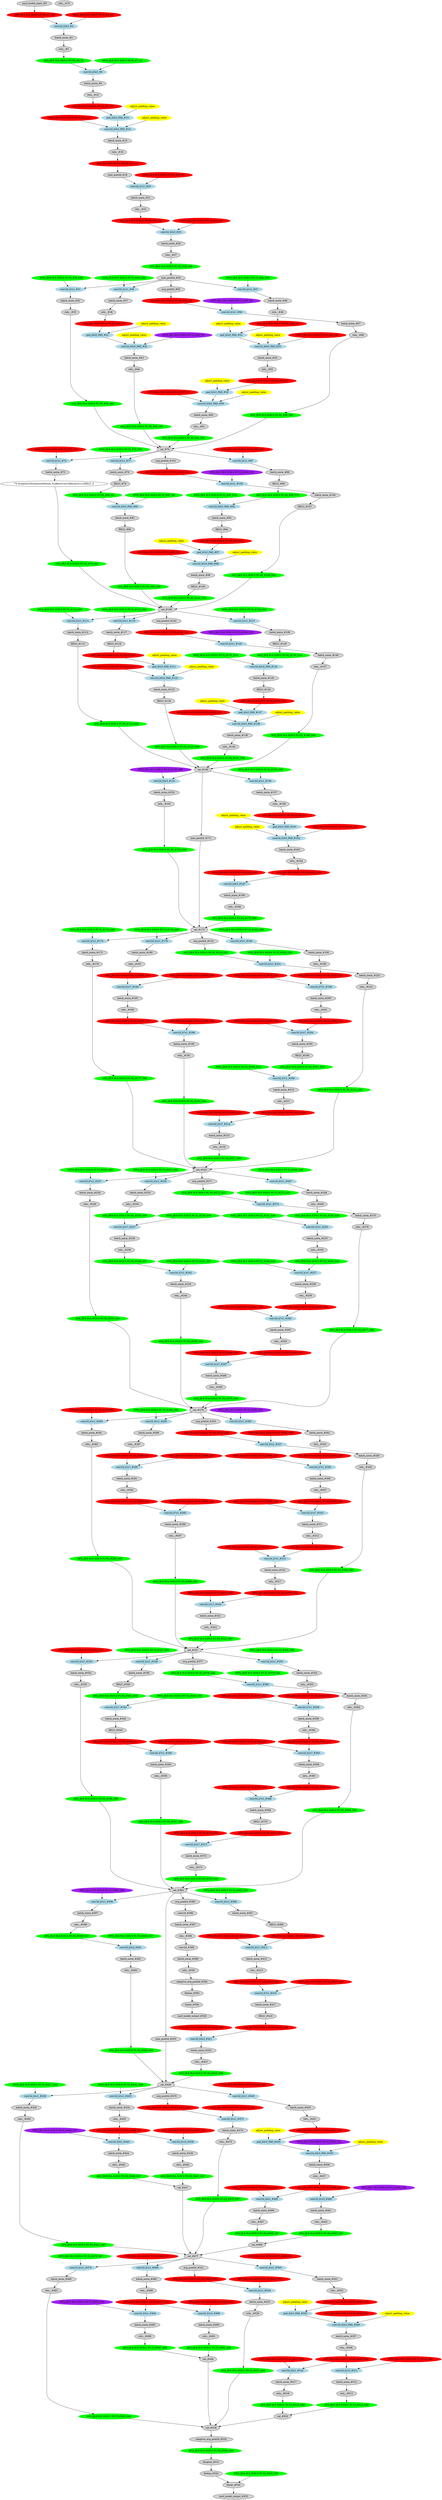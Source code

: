 strict digraph  {
"0 /nncf_model_input_0" [id=0, label="nncf_model_input_#0", style=filled, type=nncf_model_input];
"1 SymmetricQuantizer/symmetric_quantize_0" [color=red, id=1, label="AFQ_[B:4 M:S SGN:S PC:N]_#1_G0", style=filled, type=symmetric_quantize];
"2 Inception3/BasicConv2d[Conv2d_1a_3x3]/NNCFConv2d[conv]/ModuleDict[pre_ops]/UpdateWeight[0]/SymmetricQuantizer[op]/symmetric_quantize_0" [color=red, id=2, label="WFQ_[B:4 M:S SGN:S PC:Y]_#2_G0", style=filled, type=symmetric_quantize];
"3 Inception3/BasicConv2d[Conv2d_1a_3x3]/NNCFConv2d[conv]/conv2d_0" [color=lightblue, id=3, label="conv2d_k3x3_#3", style=filled, type=conv2d];
"4 Inception3/BasicConv2d[Conv2d_1a_3x3]/BatchNorm2d[bn]/batch_norm_0" [id=4, label="batch_norm_#4", style=filled, type=batch_norm];
"5 Inception3/BasicConv2d[Conv2d_1a_3x3]/relu__0" [id=5, label="relu__#5", style=filled, type=relu_];
"6 Inception3/BasicConv2d[Conv2d_1a_3x3]/AsymmetricQuantizer/asymmetric_quantize_0" [color=green, id=6, label="AFQ_[B:8 M:A SGN:S PC:N]_#6_G1", style=filled, type=asymmetric_quantize];
"7 Inception3/BasicConv2d[Conv2d_2a_3x3]/NNCFConv2d[conv]/ModuleDict[pre_ops]/UpdateWeight[0]/SymmetricQuantizer[op]/symmetric_quantize_0" [color=green, id=7, label="WFQ_[B:8 M:S SGN:S PC:Y]_#7_G1", style=filled, type=symmetric_quantize];
"8 Inception3/BasicConv2d[Conv2d_2a_3x3]/NNCFConv2d[conv]/conv2d_0" [color=lightblue, id=8, label="conv2d_k3x3_#8", style=filled, type=conv2d];
"9 Inception3/BasicConv2d[Conv2d_2a_3x3]/BatchNorm2d[bn]/batch_norm_0" [id=9, label="batch_norm_#9", style=filled, type=batch_norm];
"10 Inception3/BasicConv2d[Conv2d_2a_3x3]/relu__0" [id=10, label="relu__#10", style=filled, type=relu_];
"11 Inception3/BasicConv2d[Conv2d_2a_3x3]/SymmetricQuantizer/symmetric_quantize_0" [color=red, id=11, label="AFQ_[B:4 M:S SGN:U PC:N]_#11_G2", style=filled, type=symmetric_quantize];
"12 Inception3/BasicConv2d[Conv2d_2b_3x3]/NNCFConv2d[conv]/ModuleDict[pre_ops]/UpdateWeight[1]/SymmetricQuantizer[op]/symmetric_quantize_0" [color=red, id=12, label="WFQ_[B:4 M:S SGN:S PC:Y]_#12_G2", style=filled, type=symmetric_quantize];
"13 Inception3/BasicConv2d[Conv2d_2b_3x3]/NNCFConv2d[conv]/pad_0" [color=lightblue, id=13, label="pad_k3x3_PAD_#13", style=filled, type=pad];
"14 Inception3/BasicConv2d[Conv2d_2b_3x3]/NNCFConv2d[conv]/conv2d_0" [color=lightblue, id=14, label="conv2d_k3x3_PAD_#14", style=filled, type=conv2d];
"15 Inception3/BasicConv2d[Conv2d_2b_3x3]/BatchNorm2d[bn]/batch_norm_0" [id=15, label="batch_norm_#15", style=filled, type=batch_norm];
"16 Inception3/BasicConv2d[Conv2d_2b_3x3]/relu__0" [id=16, label="relu__#16", style=filled, type=relu_];
"17 Inception3/BasicConv2d[Conv2d_2b_3x3]/SymmetricQuantizer/symmetric_quantize_0" [color=red, id=17, label="AFQ_[B:4 M:S SGN:U PC:N]_#17_G3", style=filled, type=symmetric_quantize];
"18 Inception3/MaxPool2d[maxpool1]/max_pool2d_0" [id=18, label="max_pool2d_#18", style=filled, type=max_pool2d];
"19 Inception3/BasicConv2d[Conv2d_3b_1x1]/NNCFConv2d[conv]/ModuleDict[pre_ops]/UpdateWeight[0]/SymmetricQuantizer[op]/symmetric_quantize_0" [color=red, id=19, label="WFQ_[B:4 M:S SGN:S PC:Y]_#19_G3", style=filled, type=symmetric_quantize];
"20 Inception3/BasicConv2d[Conv2d_3b_1x1]/NNCFConv2d[conv]/conv2d_0" [color=lightblue, id=20, label="conv2d_k1x1_#20", style=filled, type=conv2d];
"21 Inception3/BasicConv2d[Conv2d_3b_1x1]/BatchNorm2d[bn]/batch_norm_0" [id=21, label="batch_norm_#21", style=filled, type=batch_norm];
"22 Inception3/BasicConv2d[Conv2d_3b_1x1]/relu__0" [id=22, label="relu__#22", style=filled, type=relu_];
"23 Inception3/BasicConv2d[Conv2d_3b_1x1]/SymmetricQuantizer/symmetric_quantize_0" [color=red, id=23, label="AFQ_[B:4 M:S SGN:U PC:N]_#23_G4", style=filled, type=symmetric_quantize];
"24 Inception3/BasicConv2d[Conv2d_4a_3x3]/NNCFConv2d[conv]/ModuleDict[pre_ops]/UpdateWeight[0]/SymmetricQuantizer[op]/symmetric_quantize_0" [color=red, id=24, label="WFQ_[B:4 M:S SGN:S PC:Y]_#24_G4", style=filled, type=symmetric_quantize];
"25 Inception3/BasicConv2d[Conv2d_4a_3x3]/NNCFConv2d[conv]/conv2d_0" [color=lightblue, id=25, label="conv2d_k3x3_#25", style=filled, type=conv2d];
"26 Inception3/BasicConv2d[Conv2d_4a_3x3]/BatchNorm2d[bn]/batch_norm_0" [id=26, label="batch_norm_#26", style=filled, type=batch_norm];
"27 Inception3/BasicConv2d[Conv2d_4a_3x3]/relu__0" [id=27, label="relu__#27", style=filled, type=relu_];
"28 Inception3/BasicConv2d[Conv2d_4a_3x3]/AsymmetricQuantizer/asymmetric_quantize_0" [color=green, id=28, label="AFQ_[B:8 M:A SGN:S PC:N]_#28_G56", style=filled, type=asymmetric_quantize];
"29 Inception3/MaxPool2d[maxpool2]/max_pool2d_0" [id=29, label="max_pool2d_#29", style=filled, type=max_pool2d];
"30 Inception3/InceptionA[Mixed_5b]/BasicConv2d[branch1x1]/NNCFConv2d[conv]/ModuleDict[pre_ops]/UpdateWeight[0]/SymmetricQuantizer[op]/symmetric_quantize_0" [color=green, id=30, label="WFQ_[B:8 M:S SGN:S PC:Y]_#30_G56", style=filled, type=symmetric_quantize];
"31 Inception3/InceptionA[Mixed_5b]/BasicConv2d[branch1x1]/NNCFConv2d[conv]/conv2d_0" [color=lightblue, id=31, label="conv2d_k1x1_#31", style=filled, type=conv2d];
"32 Inception3/InceptionA[Mixed_5b]/BasicConv2d[branch1x1]/BatchNorm2d[bn]/batch_norm_0" [id=32, label="batch_norm_#32", style=filled, type=batch_norm];
"33 Inception3/InceptionA[Mixed_5b]/BasicConv2d[branch1x1]/relu__0" [id=33, label="relu__#33", style=filled, type=relu_];
"34 Inception3/InceptionA[Mixed_5b]/BasicConv2d[branch1x1]/AsymmetricQuantizer/asymmetric_quantize_0" [color=green, id=34, label="AFQ_[B:8 M:A SGN:S PC:N]_#34_G61", style=filled, type=asymmetric_quantize];
"35 Inception3/InceptionA[Mixed_5b]/BasicConv2d[branch5x5_1]/NNCFConv2d[conv]/ModuleDict[pre_ops]/UpdateWeight[0]/SymmetricQuantizer[op]/symmetric_quantize_0" [color=green, id=35, label="WFQ_[B:8 M:S SGN:S PC:Y]_#35_G56", style=filled, type=symmetric_quantize];
"36 Inception3/InceptionA[Mixed_5b]/BasicConv2d[branch5x5_1]/NNCFConv2d[conv]/conv2d_0" [color=lightblue, id=36, label="conv2d_k1x1_#36", style=filled, type=conv2d];
"37 Inception3/InceptionA[Mixed_5b]/BasicConv2d[branch5x5_1]/BatchNorm2d[bn]/batch_norm_0" [id=37, label="batch_norm_#37", style=filled, type=batch_norm];
"38 Inception3/InceptionA[Mixed_5b]/BasicConv2d[branch5x5_1]/relu__0" [id=38, label="relu__#38", style=filled, type=relu_];
"39 Inception3/InceptionA[Mixed_5b]/BasicConv2d[branch5x5_1]/SymmetricQuantizer/symmetric_quantize_0" [color=red, id=39, label="AFQ_[B:4 M:S SGN:U PC:N]_#39_G5", style=filled, type=symmetric_quantize];
"40 Inception3/InceptionA[Mixed_5b]/BasicConv2d[branch5x5_2]/NNCFConv2d[conv]/ModuleDict[pre_ops]/UpdateWeight[1]/SymmetricQuantizer[op]/symmetric_quantize_0" [color=purple, id=40, label="WFQ_[B:2 M:S SGN:S PC:Y]_#40_G5", style=filled, type=symmetric_quantize];
"41 Inception3/InceptionA[Mixed_5b]/BasicConv2d[branch5x5_2]/NNCFConv2d[conv]/pad_0" [color=lightblue, id=41, label="pad_k5x5_PAD_#41", style=filled, type=pad];
"42 Inception3/InceptionA[Mixed_5b]/BasicConv2d[branch5x5_2]/NNCFConv2d[conv]/conv2d_0" [color=lightblue, id=42, label="conv2d_k5x5_PAD_#42", style=filled, type=conv2d];
"43 Inception3/InceptionA[Mixed_5b]/BasicConv2d[branch5x5_2]/BatchNorm2d[bn]/batch_norm_0" [id=43, label="batch_norm_#43", style=filled, type=batch_norm];
"44 Inception3/InceptionA[Mixed_5b]/BasicConv2d[branch5x5_2]/relu__0" [id=44, label="relu__#44", style=filled, type=relu_];
"45 Inception3/InceptionA[Mixed_5b]/BasicConv2d[branch5x5_2]/AsymmetricQuantizer/asymmetric_quantize_0" [color=green, id=45, label="AFQ_[B:8 M:A SGN:S PC:N]_#45_G61", style=filled, type=asymmetric_quantize];
"46 Inception3/InceptionA[Mixed_5b]/BasicConv2d[branch3x3dbl_1]/NNCFConv2d[conv]/ModuleDict[pre_ops]/UpdateWeight[0]/SymmetricQuantizer[op]/symmetric_quantize_0" [color=green, id=46, label="WFQ_[B:8 M:S SGN:S PC:Y]_#46_G56", style=filled, type=symmetric_quantize];
"47 Inception3/InceptionA[Mixed_5b]/BasicConv2d[branch3x3dbl_1]/NNCFConv2d[conv]/conv2d_0" [color=lightblue, id=47, label="conv2d_k1x1_#47", style=filled, type=conv2d];
"48 Inception3/InceptionA[Mixed_5b]/BasicConv2d[branch3x3dbl_1]/BatchNorm2d[bn]/batch_norm_0" [id=48, label="batch_norm_#48", style=filled, type=batch_norm];
"49 Inception3/InceptionA[Mixed_5b]/BasicConv2d[branch3x3dbl_1]/relu__0" [id=49, label="relu__#49", style=filled, type=relu_];
"50 Inception3/InceptionA[Mixed_5b]/BasicConv2d[branch3x3dbl_1]/SymmetricQuantizer/symmetric_quantize_0" [color=red, id=50, label="AFQ_[B:4 M:S SGN:U PC:N]_#50_G6", style=filled, type=symmetric_quantize];
"51 Inception3/InceptionA[Mixed_5b]/BasicConv2d[branch3x3dbl_2]/NNCFConv2d[conv]/ModuleDict[pre_ops]/UpdateWeight[1]/SymmetricQuantizer[op]/symmetric_quantize_0" [color=red, id=51, label="WFQ_[B:4 M:S SGN:S PC:Y]_#51_G6", style=filled, type=symmetric_quantize];
"52 Inception3/InceptionA[Mixed_5b]/BasicConv2d[branch3x3dbl_2]/NNCFConv2d[conv]/pad_0" [color=lightblue, id=52, label="pad_k3x3_PAD_#52", style=filled, type=pad];
"53 Inception3/InceptionA[Mixed_5b]/BasicConv2d[branch3x3dbl_2]/NNCFConv2d[conv]/conv2d_0" [color=lightblue, id=53, label="conv2d_k3x3_PAD_#53", style=filled, type=conv2d];
"54 Inception3/InceptionA[Mixed_5b]/BasicConv2d[branch3x3dbl_2]/BatchNorm2d[bn]/batch_norm_0" [id=54, label="batch_norm_#54", style=filled, type=batch_norm];
"55 Inception3/InceptionA[Mixed_5b]/BasicConv2d[branch3x3dbl_2]/relu__0" [id=55, label="relu__#55", style=filled, type=relu_];
"56 Inception3/InceptionA[Mixed_5b]/BasicConv2d[branch3x3dbl_2]/SymmetricQuantizer/symmetric_quantize_0" [color=red, id=56, label="AFQ_[B:4 M:S SGN:U PC:N]_#56_G7", style=filled, type=symmetric_quantize];
"57 Inception3/InceptionA[Mixed_5b]/BasicConv2d[branch3x3dbl_3]/NNCFConv2d[conv]/ModuleDict[pre_ops]/UpdateWeight[1]/SymmetricQuantizer[op]/symmetric_quantize_0" [color=red, id=57, label="WFQ_[B:4 M:S SGN:S PC:Y]_#57_G7", style=filled, type=symmetric_quantize];
"58 Inception3/InceptionA[Mixed_5b]/BasicConv2d[branch3x3dbl_3]/NNCFConv2d[conv]/pad_0" [color=lightblue, id=58, label="pad_k3x3_PAD_#58", style=filled, type=pad];
"59 Inception3/InceptionA[Mixed_5b]/BasicConv2d[branch3x3dbl_3]/NNCFConv2d[conv]/conv2d_0" [color=lightblue, id=59, label="conv2d_k3x3_PAD_#59", style=filled, type=conv2d];
"60 Inception3/InceptionA[Mixed_5b]/BasicConv2d[branch3x3dbl_3]/BatchNorm2d[bn]/batch_norm_0" [id=60, label="batch_norm_#60", style=filled, type=batch_norm];
"61 Inception3/InceptionA[Mixed_5b]/BasicConv2d[branch3x3dbl_3]/relu__0" [id=61, label="relu__#61", style=filled, type=relu_];
"62 Inception3/InceptionA[Mixed_5b]/BasicConv2d[branch3x3dbl_3]/AsymmetricQuantizer/asymmetric_quantize_0" [color=green, id=62, label="AFQ_[B:8 M:A SGN:S PC:N]_#62_G61", style=filled, type=asymmetric_quantize];
"63 Inception3/InceptionA[Mixed_5b]/avg_pool2d_0" [id=63, label="avg_pool2d_#63", style=filled, type=avg_pool2d];
"64 Inception3/InceptionA[Mixed_5b]/SymmetricQuantizer/symmetric_quantize_0" [color=red, id=64, label="AFQ_[B:4 M:S SGN:U PC:N]_#64_G8", style=filled, type=symmetric_quantize];
"65 Inception3/InceptionA[Mixed_5b]/BasicConv2d[branch_pool]/NNCFConv2d[conv]/ModuleDict[pre_ops]/UpdateWeight[0]/SymmetricQuantizer[op]/symmetric_quantize_0" [color=purple, id=65, label="WFQ_[B:2 M:S SGN:S PC:Y]_#65_G8", style=filled, type=symmetric_quantize];
"66 Inception3/InceptionA[Mixed_5b]/BasicConv2d[branch_pool]/NNCFConv2d[conv]/conv2d_0" [color=lightblue, id=66, label="conv2d_k1x1_#66", style=filled, type=conv2d];
"67 Inception3/InceptionA[Mixed_5b]/BasicConv2d[branch_pool]/BatchNorm2d[bn]/batch_norm_0" [id=67, label="batch_norm_#67", style=filled, type=batch_norm];
"68 Inception3/InceptionA[Mixed_5b]/BasicConv2d[branch_pool]/relu__0" [id=68, label="relu__#68", style=filled, type=relu_];
"69 Inception3/InceptionA[Mixed_5b]/BasicConv2d[branch_pool]/AsymmetricQuantizer/asymmetric_quantize_0" [color=green, id=69, label="AFQ_[B:8 M:A SGN:S PC:N]_#69_G61", style=filled, type=asymmetric_quantize];
"70 Inception3/InceptionA[Mixed_5b]/cat_0" [id=70, label="cat_#70", style=filled, type=cat];
"71 Inception3/InceptionA[Mixed_5c]/BasicConv2d[branch1x1]/NNCFConv2d[conv]/ModuleDict[pre_ops]/UpdateWeight[0]/SymmetricQuantizer[op]/symmetric_quantize_0" [color=red, id=71, label="WFQ_[B:4 M:S SGN:S PC:Y]_#71_G61", style=filled, type=symmetric_quantize];
"72 Inception3/InceptionA[Mixed_5c]/BasicConv2d[branch1x1]/NNCFConv2d[conv]/conv2d_0" [color=lightblue, id=72, label="conv2d_k1x1_#72", style=filled, type=conv2d];
"73 Inception3/InceptionA[Mixed_5c]/BasicConv2d[branch1x1]/BatchNorm2d[bn]/batch_norm_0" [id=73, label="batch_norm_#73", style=filled, type=batch_norm];
"74 Inception3/InceptionA[Mixed_5c]/BasicConv2d[branch1x1]/relu__0" [id=74, label="relu__#74", style=filled, type=relu_];
"75 Inception3/InceptionA[Mixed_5c]/BasicConv2d[branch1x1]/AsymmetricQuantizer/asymmetric_quantize_0" [color=green, id=75, label="AFQ_[B:8 M:A SGN:S PC:N]_#75_G62", style=filled, type=asymmetric_quantize];
"76 Inception3/InceptionA[Mixed_5c]/BasicConv2d[branch5x5_1]/NNCFConv2d[conv]/ModuleDict[pre_ops]/UpdateWeight[0]/SymmetricQuantizer[op]/symmetric_quantize_0" [color=green, id=76, label="WFQ_[B:8 M:S SGN:S PC:Y]_#76_G61", style=filled, type=symmetric_quantize];
"77 Inception3/InceptionA[Mixed_5c]/BasicConv2d[branch5x5_1]/NNCFConv2d[conv]/conv2d_0" [color=lightblue, id=77, label="conv2d_k1x1_#77", style=filled, type=conv2d];
"78 Inception3/InceptionA[Mixed_5c]/BasicConv2d[branch5x5_1]/BatchNorm2d[bn]/batch_norm_0" [id=78, label="batch_norm_#78", style=filled, type=batch_norm];
"79 Inception3/InceptionA[Mixed_5c]/BasicConv2d[branch5x5_1]/RELU_0" [id=79, label="RELU_#79", style=filled, type=RELU];
"80 Inception3/InceptionA[Mixed_5c]/BasicConv2d[branch5x5_1]/AsymmetricQuantizer/asymmetric_quantize_0" [color=green, id=80, label="AFQ_[B:8 M:A SGN:S PC:N]_#80_G9", style=filled, type=asymmetric_quantize];
"81 Inception3/InceptionA[Mixed_5c]/BasicConv2d[branch5x5_2]/NNCFConv2d[conv]/ModuleDict[pre_ops]/UpdateWeight[0]/SymmetricQuantizer[op]/symmetric_quantize_0" [color=green, id=81, label="WFQ_[B:8 M:S SGN:S PC:Y]_#81_G9", style=filled, type=symmetric_quantize];
"82 Inception3/InceptionA[Mixed_5c]/BasicConv2d[branch5x5_2]/NNCFConv2d[conv]/conv2d_0" [color=lightblue, id=82, label="conv2d_k5x5_PAD_#82", style=filled, type=conv2d];
"83 Inception3/InceptionA[Mixed_5c]/BasicConv2d[branch5x5_2]/BatchNorm2d[bn]/batch_norm_0" [id=83, label="batch_norm_#83", style=filled, type=batch_norm];
"84 Inception3/InceptionA[Mixed_5c]/BasicConv2d[branch5x5_2]/RELU_0" [id=84, label="RELU_#84", style=filled, type=RELU];
"85 Inception3/InceptionA[Mixed_5c]/BasicConv2d[branch5x5_2]/AsymmetricQuantizer/asymmetric_quantize_0" [color=green, id=85, label="AFQ_[B:8 M:A SGN:S PC:N]_#85_G62", style=filled, type=asymmetric_quantize];
"86 Inception3/InceptionA[Mixed_5c]/BasicConv2d[branch3x3dbl_1]/NNCFConv2d[conv]/ModuleDict[pre_ops]/UpdateWeight[0]/SymmetricQuantizer[op]/symmetric_quantize_0" [color=red, id=86, label="WFQ_[B:4 M:S SGN:S PC:Y]_#86_G61", style=filled, type=symmetric_quantize];
"87 Inception3/InceptionA[Mixed_5c]/BasicConv2d[branch3x3dbl_1]/NNCFConv2d[conv]/conv2d_0" [color=lightblue, id=87, label="conv2d_k1x1_#87", style=filled, type=conv2d];
"88 Inception3/InceptionA[Mixed_5c]/BasicConv2d[branch3x3dbl_1]/BatchNorm2d[bn]/batch_norm_0" [id=88, label="batch_norm_#88", style=filled, type=batch_norm];
"89 Inception3/InceptionA[Mixed_5c]/BasicConv2d[branch3x3dbl_1]/RELU_0" [id=89, label="RELU_#89", style=filled, type=RELU];
"90 Inception3/InceptionA[Mixed_5c]/BasicConv2d[branch3x3dbl_1]/AsymmetricQuantizer/asymmetric_quantize_0" [color=green, id=90, label="AFQ_[B:8 M:A SGN:S PC:N]_#90_G10", style=filled, type=asymmetric_quantize];
"91 Inception3/InceptionA[Mixed_5c]/BasicConv2d[branch3x3dbl_2]/NNCFConv2d[conv]/ModuleDict[pre_ops]/UpdateWeight[0]/SymmetricQuantizer[op]/symmetric_quantize_0" [color=green, id=91, label="WFQ_[B:8 M:S SGN:S PC:Y]_#91_G10", style=filled, type=symmetric_quantize];
"92 Inception3/InceptionA[Mixed_5c]/BasicConv2d[branch3x3dbl_2]/NNCFConv2d[conv]/conv2d_0" [color=lightblue, id=92, label="conv2d_k3x3_PAD_#92", style=filled, type=conv2d];
"93 Inception3/InceptionA[Mixed_5c]/BasicConv2d[branch3x3dbl_2]/BatchNorm2d[bn]/batch_norm_0" [id=93, label="batch_norm_#93", style=filled, type=batch_norm];
"94 Inception3/InceptionA[Mixed_5c]/BasicConv2d[branch3x3dbl_2]/RELU_0" [id=94, label="RELU_#94", style=filled, type=RELU];
"95 Inception3/InceptionA[Mixed_5c]/BasicConv2d[branch3x3dbl_2]/SymmetricQuantizer/symmetric_quantize_0" [color=red, id=95, label="AFQ_[B:4 M:S SGN:U PC:N]_#95_G11", style=filled, type=symmetric_quantize];
"96 Inception3/InceptionA[Mixed_5c]/BasicConv2d[branch3x3dbl_3]/NNCFConv2d[conv]/ModuleDict[pre_ops]/UpdateWeight[1]/SymmetricQuantizer[op]/symmetric_quantize_0" [color=red, id=96, label="WFQ_[B:4 M:S SGN:S PC:Y]_#96_G11", style=filled, type=symmetric_quantize];
"97 Inception3/InceptionA[Mixed_5c]/BasicConv2d[branch3x3dbl_3]/NNCFConv2d[conv]/pad_0" [color=lightblue, id=97, label="pad_k3x3_PAD_#97", style=filled, type=pad];
"98 Inception3/InceptionA[Mixed_5c]/BasicConv2d[branch3x3dbl_3]/NNCFConv2d[conv]/conv2d_0" [color=lightblue, id=98, label="conv2d_k3x3_PAD_#98", style=filled, type=conv2d];
"99 Inception3/InceptionA[Mixed_5c]/BasicConv2d[branch3x3dbl_3]/BatchNorm2d[bn]/batch_norm_0" [id=99, label="batch_norm_#99", style=filled, type=batch_norm];
"100 Inception3/InceptionA[Mixed_5c]/BasicConv2d[branch3x3dbl_3]/RELU_0" [id=100, label="RELU_#100", style=filled, type=RELU];
"101 Inception3/InceptionA[Mixed_5c]/BasicConv2d[branch3x3dbl_3]/AsymmetricQuantizer/asymmetric_quantize_0" [color=green, id=101, label="AFQ_[B:8 M:A SGN:S PC:N]_#101_G62", style=filled, type=asymmetric_quantize];
"102 Inception3/InceptionA[Mixed_5c]/avg_pool2d_0" [id=102, label="avg_pool2d_#102", style=filled, type=avg_pool2d];
"103 Inception3/InceptionA[Mixed_5c]/SymmetricQuantizer/symmetric_quantize_0" [color=red, id=103, label="AFQ_[B:4 M:S SGN:U PC:N]_#103_G12", style=filled, type=symmetric_quantize];
"104 Inception3/InceptionA[Mixed_5c]/BasicConv2d[branch_pool]/NNCFConv2d[conv]/ModuleDict[pre_ops]/UpdateWeight[0]/SymmetricQuantizer[op]/symmetric_quantize_0" [color=purple, id=104, label="WFQ_[B:2 M:S SGN:S PC:Y]_#104_G12", style=filled, type=symmetric_quantize];
"105 Inception3/InceptionA[Mixed_5c]/BasicConv2d[branch_pool]/NNCFConv2d[conv]/conv2d_0" [color=lightblue, id=105, label="conv2d_k1x1_#105", style=filled, type=conv2d];
"106 Inception3/InceptionA[Mixed_5c]/BasicConv2d[branch_pool]/BatchNorm2d[bn]/batch_norm_0" [id=106, label="batch_norm_#106", style=filled, type=batch_norm];
"107 Inception3/InceptionA[Mixed_5c]/BasicConv2d[branch_pool]/RELU_0" [id=107, label="RELU_#107", style=filled, type=RELU];
"108 Inception3/InceptionA[Mixed_5c]/BasicConv2d[branch_pool]/AsymmetricQuantizer/asymmetric_quantize_0" [color=green, id=108, label="AFQ_[B:8 M:A SGN:S PC:N]_#108_G62", style=filled, type=asymmetric_quantize];
"109 Inception3/InceptionA[Mixed_5c]/cat_0" [id=109, label="cat_#109", style=filled, type=cat];
"110 Inception3/InceptionA[Mixed_5d]/BasicConv2d[branch1x1]/NNCFConv2d[conv]/ModuleDict[pre_ops]/UpdateWeight[0]/SymmetricQuantizer[op]/symmetric_quantize_0" [color=green, id=110, label="WFQ_[B:8 M:S SGN:S PC:Y]_#110_G62", style=filled, type=symmetric_quantize];
"111 Inception3/InceptionA[Mixed_5d]/BasicConv2d[branch1x1]/NNCFConv2d[conv]/conv2d_0" [color=lightblue, id=111, label="conv2d_k1x1_#111", style=filled, type=conv2d];
"112 Inception3/InceptionA[Mixed_5d]/BasicConv2d[branch1x1]/BatchNorm2d[bn]/batch_norm_0" [id=112, label="batch_norm_#112", style=filled, type=batch_norm];
"113 Inception3/InceptionA[Mixed_5d]/BasicConv2d[branch1x1]/RELU_0" [id=113, label="RELU_#113", style=filled, type=RELU];
"114 Inception3/InceptionA[Mixed_5d]/BasicConv2d[branch1x1]/AsymmetricQuantizer/asymmetric_quantize_0" [color=green, id=114, label="AFQ_[B:8 M:A SGN:S PC:N]_#114_G68", style=filled, type=asymmetric_quantize];
"115 Inception3/InceptionA[Mixed_5d]/BasicConv2d[branch5x5_1]/NNCFConv2d[conv]/ModuleDict[pre_ops]/UpdateWeight[0]/SymmetricQuantizer[op]/symmetric_quantize_0" [color=green, id=115, label="WFQ_[B:8 M:S SGN:S PC:Y]_#115_G62", style=filled, type=symmetric_quantize];
"116 Inception3/InceptionA[Mixed_5d]/BasicConv2d[branch5x5_1]/NNCFConv2d[conv]/conv2d_0" [color=lightblue, id=116, label="conv2d_k1x1_#116", style=filled, type=conv2d];
"117 Inception3/InceptionA[Mixed_5d]/BasicConv2d[branch5x5_1]/BatchNorm2d[bn]/batch_norm_0" [id=117, label="batch_norm_#117", style=filled, type=batch_norm];
"118 Inception3/InceptionA[Mixed_5d]/BasicConv2d[branch5x5_1]/RELU_0" [id=118, label="RELU_#118", style=filled, type=RELU];
"119 Inception3/InceptionA[Mixed_5d]/BasicConv2d[branch5x5_1]/SymmetricQuantizer/symmetric_quantize_0" [color=red, id=119, label="AFQ_[B:4 M:S SGN:U PC:N]_#119_G13", style=filled, type=symmetric_quantize];
"120 Inception3/InceptionA[Mixed_5d]/BasicConv2d[branch5x5_2]/NNCFConv2d[conv]/ModuleDict[pre_ops]/UpdateWeight[1]/SymmetricQuantizer[op]/symmetric_quantize_0" [color=red, id=120, label="WFQ_[B:4 M:S SGN:S PC:Y]_#120_G13", style=filled, type=symmetric_quantize];
"121 Inception3/InceptionA[Mixed_5d]/BasicConv2d[branch5x5_2]/NNCFConv2d[conv]/pad_0" [color=lightblue, id=121, label="pad_k5x5_PAD_#121", style=filled, type=pad];
"122 Inception3/InceptionA[Mixed_5d]/BasicConv2d[branch5x5_2]/NNCFConv2d[conv]/conv2d_0" [color=lightblue, id=122, label="conv2d_k5x5_PAD_#122", style=filled, type=conv2d];
"123 Inception3/InceptionA[Mixed_5d]/BasicConv2d[branch5x5_2]/BatchNorm2d[bn]/batch_norm_0" [id=123, label="batch_norm_#123", style=filled, type=batch_norm];
"124 Inception3/InceptionA[Mixed_5d]/BasicConv2d[branch5x5_2]/RELU_0" [id=124, label="RELU_#124", style=filled, type=RELU];
"125 Inception3/InceptionA[Mixed_5d]/BasicConv2d[branch5x5_2]/AsymmetricQuantizer/asymmetric_quantize_0" [color=green, id=125, label="AFQ_[B:8 M:A SGN:S PC:N]_#125_G68", style=filled, type=asymmetric_quantize];
"126 Inception3/InceptionA[Mixed_5d]/BasicConv2d[branch3x3dbl_1]/NNCFConv2d[conv]/ModuleDict[pre_ops]/UpdateWeight[0]/SymmetricQuantizer[op]/symmetric_quantize_0" [color=green, id=126, label="WFQ_[B:8 M:S SGN:S PC:Y]_#126_G62", style=filled, type=symmetric_quantize];
"127 Inception3/InceptionA[Mixed_5d]/BasicConv2d[branch3x3dbl_1]/NNCFConv2d[conv]/conv2d_0" [color=lightblue, id=127, label="conv2d_k1x1_#127", style=filled, type=conv2d];
"128 Inception3/InceptionA[Mixed_5d]/BasicConv2d[branch3x3dbl_1]/BatchNorm2d[bn]/batch_norm_0" [id=128, label="batch_norm_#128", style=filled, type=batch_norm];
"129 Inception3/InceptionA[Mixed_5d]/BasicConv2d[branch3x3dbl_1]/RELU_0" [id=129, label="RELU_#129", style=filled, type=RELU];
"130 Inception3/InceptionA[Mixed_5d]/BasicConv2d[branch3x3dbl_1]/AsymmetricQuantizer/asymmetric_quantize_0" [color=green, id=130, label="AFQ_[B:8 M:A SGN:S PC:N]_#130_G14", style=filled, type=asymmetric_quantize];
"131 Inception3/InceptionA[Mixed_5d]/BasicConv2d[branch3x3dbl_2]/NNCFConv2d[conv]/ModuleDict[pre_ops]/UpdateWeight[0]/SymmetricQuantizer[op]/symmetric_quantize_0" [color=green, id=131, label="WFQ_[B:8 M:S SGN:S PC:Y]_#131_G14", style=filled, type=symmetric_quantize];
"132 Inception3/InceptionA[Mixed_5d]/BasicConv2d[branch3x3dbl_2]/NNCFConv2d[conv]/conv2d_0" [color=lightblue, id=132, label="conv2d_k3x3_PAD_#132", style=filled, type=conv2d];
"133 Inception3/InceptionA[Mixed_5d]/BasicConv2d[branch3x3dbl_2]/BatchNorm2d[bn]/batch_norm_0" [id=133, label="batch_norm_#133", style=filled, type=batch_norm];
"134 Inception3/InceptionA[Mixed_5d]/BasicConv2d[branch3x3dbl_2]/RELU_0" [id=134, label="RELU_#134", style=filled, type=RELU];
"135 Inception3/InceptionA[Mixed_5d]/BasicConv2d[branch3x3dbl_2]/SymmetricQuantizer/symmetric_quantize_0" [color=red, id=135, label="AFQ_[B:4 M:S SGN:U PC:N]_#135_G15", style=filled, type=symmetric_quantize];
"136 Inception3/InceptionA[Mixed_5d]/BasicConv2d[branch3x3dbl_3]/NNCFConv2d[conv]/ModuleDict[pre_ops]/UpdateWeight[1]/SymmetricQuantizer[op]/symmetric_quantize_0" [color=red, id=136, label="WFQ_[B:4 M:S SGN:S PC:Y]_#136_G15", style=filled, type=symmetric_quantize];
"137 Inception3/InceptionA[Mixed_5d]/BasicConv2d[branch3x3dbl_3]/NNCFConv2d[conv]/pad_0" [color=lightblue, id=137, label="pad_k3x3_PAD_#137", style=filled, type=pad];
"138 Inception3/InceptionA[Mixed_5d]/BasicConv2d[branch3x3dbl_3]/NNCFConv2d[conv]/conv2d_0" [color=lightblue, id=138, label="conv2d_k3x3_PAD_#138", style=filled, type=conv2d];
"139 Inception3/InceptionA[Mixed_5d]/BasicConv2d[branch3x3dbl_3]/BatchNorm2d[bn]/batch_norm_0" [id=139, label="batch_norm_#139", style=filled, type=batch_norm];
"140 Inception3/InceptionA[Mixed_5d]/BasicConv2d[branch3x3dbl_3]/relu__0" [id=140, label="relu__#140", style=filled, type=relu_];
"141 Inception3/InceptionA[Mixed_5d]/BasicConv2d[branch3x3dbl_3]/AsymmetricQuantizer/asymmetric_quantize_0" [color=green, id=141, label="AFQ_[B:8 M:A SGN:S PC:N]_#141_G68", style=filled, type=asymmetric_quantize];
"142 Inception3/InceptionA[Mixed_5d]/avg_pool2d_0" [id=142, label="avg_pool2d_#142", style=filled, type=avg_pool2d];
"143 Inception3/InceptionA[Mixed_5d]/SymmetricQuantizer/symmetric_quantize_0" [color=red, id=143, label="AFQ_[B:4 M:S SGN:U PC:N]_#143_G16", style=filled, type=symmetric_quantize];
"144 Inception3/InceptionA[Mixed_5d]/BasicConv2d[branch_pool]/NNCFConv2d[conv]/ModuleDict[pre_ops]/UpdateWeight[0]/SymmetricQuantizer[op]/symmetric_quantize_0" [color=purple, id=144, label="WFQ_[B:2 M:S SGN:S PC:Y]_#144_G16", style=filled, type=symmetric_quantize];
"145 Inception3/InceptionA[Mixed_5d]/BasicConv2d[branch_pool]/NNCFConv2d[conv]/conv2d_0" [color=lightblue, id=145, label="conv2d_k1x1_#145", style=filled, type=conv2d];
"146 Inception3/InceptionA[Mixed_5d]/BasicConv2d[branch_pool]/BatchNorm2d[bn]/batch_norm_0" [id=146, label="batch_norm_#146", style=filled, type=batch_norm];
"147 Inception3/InceptionA[Mixed_5d]/BasicConv2d[branch_pool]/relu__0" [id=147, label="relu__#147", style=filled, type=relu_];
"148 Inception3/InceptionA[Mixed_5d]/BasicConv2d[branch_pool]/AsymmetricQuantizer/asymmetric_quantize_0" [color=green, id=148, label="AFQ_[B:8 M:A SGN:S PC:N]_#148_G68", style=filled, type=asymmetric_quantize];
"149 Inception3/InceptionA[Mixed_5d]/cat_0" [id=149, label="cat_#149", style=filled, type=cat];
"150 Inception3/InceptionB[Mixed_6a]/BasicConv2d[branch3x3]/NNCFConv2d[conv]/ModuleDict[pre_ops]/UpdateWeight[0]/SymmetricQuantizer[op]/symmetric_quantize_0" [color=purple, id=150, label="WFQ_[B:2 M:S SGN:S PC:Y]_#150_G68", style=filled, type=symmetric_quantize];
"151 Inception3/InceptionB[Mixed_6a]/BasicConv2d[branch3x3]/NNCFConv2d[conv]/conv2d_0" [color=lightblue, id=151, label="conv2d_k3x3_#151", style=filled, type=conv2d];
"152 Inception3/InceptionB[Mixed_6a]/BasicConv2d[branch3x3]/BatchNorm2d[bn]/batch_norm_0" [id=152, label="batch_norm_#152", style=filled, type=batch_norm];
"153 Inception3/InceptionB[Mixed_6a]/BasicConv2d[branch3x3]/relu__0" [id=153, label="relu__#153", style=filled, type=relu_];
"154 Inception3/InceptionB[Mixed_6a]/BasicConv2d[branch3x3]/AsymmetricQuantizer/asymmetric_quantize_0" [color=green, id=154, label="AFQ_[B:8 M:A SGN:S PC:N]_#154_G68", style=filled, type=asymmetric_quantize];
"155 Inception3/InceptionB[Mixed_6a]/BasicConv2d[branch3x3dbl_1]/NNCFConv2d[conv]/ModuleDict[pre_ops]/UpdateWeight[0]/SymmetricQuantizer[op]/symmetric_quantize_0" [color=green, id=155, label="WFQ_[B:8 M:S SGN:S PC:Y]_#155_G68", style=filled, type=symmetric_quantize];
"156 Inception3/InceptionB[Mixed_6a]/BasicConv2d[branch3x3dbl_1]/NNCFConv2d[conv]/conv2d_0" [color=lightblue, id=156, label="conv2d_k1x1_#156", style=filled, type=conv2d];
"157 Inception3/InceptionB[Mixed_6a]/BasicConv2d[branch3x3dbl_1]/BatchNorm2d[bn]/batch_norm_0" [id=157, label="batch_norm_#157", style=filled, type=batch_norm];
"158 Inception3/InceptionB[Mixed_6a]/BasicConv2d[branch3x3dbl_1]/relu__0" [id=158, label="relu__#158", style=filled, type=relu_];
"159 Inception3/InceptionB[Mixed_6a]/BasicConv2d[branch3x3dbl_1]/SymmetricQuantizer/symmetric_quantize_0" [color=red, id=159, label="AFQ_[B:4 M:S SGN:U PC:N]_#159_G17", style=filled, type=symmetric_quantize];
"160 Inception3/InceptionB[Mixed_6a]/BasicConv2d[branch3x3dbl_2]/NNCFConv2d[conv]/ModuleDict[pre_ops]/UpdateWeight[1]/SymmetricQuantizer[op]/symmetric_quantize_0" [color=red, id=160, label="WFQ_[B:4 M:S SGN:S PC:Y]_#160_G17", style=filled, type=symmetric_quantize];
"161 Inception3/InceptionB[Mixed_6a]/BasicConv2d[branch3x3dbl_2]/NNCFConv2d[conv]/pad_0" [color=lightblue, id=161, label="pad_k3x3_PAD_#161", style=filled, type=pad];
"162 Inception3/InceptionB[Mixed_6a]/BasicConv2d[branch3x3dbl_2]/NNCFConv2d[conv]/conv2d_0" [color=lightblue, id=162, label="conv2d_k3x3_PAD_#162", style=filled, type=conv2d];
"163 Inception3/InceptionB[Mixed_6a]/BasicConv2d[branch3x3dbl_2]/BatchNorm2d[bn]/batch_norm_0" [id=163, label="batch_norm_#163", style=filled, type=batch_norm];
"164 Inception3/InceptionB[Mixed_6a]/BasicConv2d[branch3x3dbl_2]/relu__0" [id=164, label="relu__#164", style=filled, type=relu_];
"165 Inception3/InceptionB[Mixed_6a]/BasicConv2d[branch3x3dbl_2]/SymmetricQuantizer/symmetric_quantize_0" [color=red, id=165, label="AFQ_[B:4 M:S SGN:U PC:N]_#165_G18", style=filled, type=symmetric_quantize];
"166 Inception3/InceptionB[Mixed_6a]/BasicConv2d[branch3x3dbl_3]/NNCFConv2d[conv]/ModuleDict[pre_ops]/UpdateWeight[0]/SymmetricQuantizer[op]/symmetric_quantize_0" [color=red, id=166, label="WFQ_[B:4 M:S SGN:S PC:Y]_#166_G18", style=filled, type=symmetric_quantize];
"167 Inception3/InceptionB[Mixed_6a]/BasicConv2d[branch3x3dbl_3]/NNCFConv2d[conv]/conv2d_0" [color=lightblue, id=167, label="conv2d_k3x3_#167", style=filled, type=conv2d];
"168 Inception3/InceptionB[Mixed_6a]/BasicConv2d[branch3x3dbl_3]/BatchNorm2d[bn]/batch_norm_0" [id=168, label="batch_norm_#168", style=filled, type=batch_norm];
"169 Inception3/InceptionB[Mixed_6a]/BasicConv2d[branch3x3dbl_3]/relu__0" [id=169, label="relu__#169", style=filled, type=relu_];
"170 Inception3/InceptionB[Mixed_6a]/BasicConv2d[branch3x3dbl_3]/AsymmetricQuantizer/asymmetric_quantize_0" [color=green, id=170, label="AFQ_[B:8 M:A SGN:S PC:N]_#170_G68", style=filled, type=asymmetric_quantize];
"171 Inception3/InceptionB[Mixed_6a]/max_pool2d_0" [id=171, label="max_pool2d_#171", style=filled, type=max_pool2d];
"172 Inception3/InceptionB[Mixed_6a]/cat_0" [id=172, label="cat_#172", style=filled, type=cat];
"173 Inception3/InceptionC[Mixed_6b]/BasicConv2d[branch1x1]/NNCFConv2d[conv]/ModuleDict[pre_ops]/UpdateWeight[0]/SymmetricQuantizer[op]/symmetric_quantize_0" [color=green, id=173, label="WFQ_[B:8 M:S SGN:S PC:Y]_#173_G68", style=filled, type=symmetric_quantize];
"174 Inception3/InceptionC[Mixed_6b]/BasicConv2d[branch1x1]/NNCFConv2d[conv]/conv2d_0" [color=lightblue, id=174, label="conv2d_k1x1_#174", style=filled, type=conv2d];
"175 Inception3/InceptionC[Mixed_6b]/BasicConv2d[branch1x1]/BatchNorm2d[bn]/batch_norm_0" [id=175, label="batch_norm_#175", style=filled, type=batch_norm];
"176 Inception3/InceptionC[Mixed_6b]/BasicConv2d[branch1x1]/relu__0" [id=176, label="relu__#176", style=filled, type=relu_];
"177 Inception3/InceptionC[Mixed_6b]/BasicConv2d[branch1x1]/AsymmetricQuantizer/asymmetric_quantize_0" [color=green, id=177, label="AFQ_[B:8 M:A SGN:S PC:N]_#177_G63", style=filled, type=asymmetric_quantize];
"178 Inception3/InceptionC[Mixed_6b]/BasicConv2d[branch7x7_1]/NNCFConv2d[conv]/ModuleDict[pre_ops]/UpdateWeight[0]/SymmetricQuantizer[op]/symmetric_quantize_0" [color=green, id=178, label="WFQ_[B:8 M:S SGN:S PC:Y]_#178_G68", style=filled, type=symmetric_quantize];
"179 Inception3/InceptionC[Mixed_6b]/BasicConv2d[branch7x7_1]/NNCFConv2d[conv]/conv2d_0" [color=lightblue, id=179, label="conv2d_k1x1_#179", style=filled, type=conv2d];
"180 Inception3/InceptionC[Mixed_6b]/BasicConv2d[branch7x7_1]/BatchNorm2d[bn]/batch_norm_0" [id=180, label="batch_norm_#180", style=filled, type=batch_norm];
"181 Inception3/InceptionC[Mixed_6b]/BasicConv2d[branch7x7_1]/relu__0" [id=181, label="relu__#181", style=filled, type=relu_];
"182 Inception3/InceptionC[Mixed_6b]/BasicConv2d[branch7x7_1]/SymmetricQuantizer/symmetric_quantize_0" [color=red, id=182, label="AFQ_[B:4 M:S SGN:U PC:N]_#182_G19", style=filled, type=symmetric_quantize];
"183 Inception3/InceptionC[Mixed_6b]/BasicConv2d[branch7x7_2]/NNCFConv2d[conv]/ModuleDict[pre_ops]/UpdateWeight[0]/SymmetricQuantizer[op]/symmetric_quantize_0" [color=red, id=183, label="WFQ_[B:4 M:S SGN:S PC:Y]_#183_G19", style=filled, type=symmetric_quantize];
"184 Inception3/InceptionC[Mixed_6b]/BasicConv2d[branch7x7_2]/NNCFConv2d[conv]/conv2d_0" [color=lightblue, id=184, label="conv2d_k1x7_#184", style=filled, type=conv2d];
"185 Inception3/InceptionC[Mixed_6b]/BasicConv2d[branch7x7_2]/BatchNorm2d[bn]/batch_norm_0" [id=185, label="batch_norm_#185", style=filled, type=batch_norm];
"186 Inception3/InceptionC[Mixed_6b]/BasicConv2d[branch7x7_2]/relu__0" [id=186, label="relu__#186", style=filled, type=relu_];
"187 Inception3/InceptionC[Mixed_6b]/BasicConv2d[branch7x7_2]/SymmetricQuantizer/symmetric_quantize_0" [color=red, id=187, label="AFQ_[B:4 M:S SGN:U PC:N]_#187_G20", style=filled, type=symmetric_quantize];
"188 Inception3/InceptionC[Mixed_6b]/BasicConv2d[branch7x7_3]/NNCFConv2d[conv]/ModuleDict[pre_ops]/UpdateWeight[0]/SymmetricQuantizer[op]/symmetric_quantize_0" [color=red, id=188, label="WFQ_[B:4 M:S SGN:S PC:Y]_#188_G20", style=filled, type=symmetric_quantize];
"189 Inception3/InceptionC[Mixed_6b]/BasicConv2d[branch7x7_3]/NNCFConv2d[conv]/conv2d_0" [color=lightblue, id=189, label="conv2d_k7x1_#189", style=filled, type=conv2d];
"190 Inception3/InceptionC[Mixed_6b]/BasicConv2d[branch7x7_3]/BatchNorm2d[bn]/batch_norm_0" [id=190, label="batch_norm_#190", style=filled, type=batch_norm];
"191 Inception3/InceptionC[Mixed_6b]/BasicConv2d[branch7x7_3]/relu__0" [id=191, label="relu__#191", style=filled, type=relu_];
"192 Inception3/InceptionC[Mixed_6b]/BasicConv2d[branch7x7_3]/AsymmetricQuantizer/asymmetric_quantize_0" [color=green, id=192, label="AFQ_[B:8 M:A SGN:S PC:N]_#192_G63", style=filled, type=asymmetric_quantize];
"193 Inception3/InceptionC[Mixed_6b]/BasicConv2d[branch7x7dbl_1]/NNCFConv2d[conv]/ModuleDict[pre_ops]/UpdateWeight[0]/SymmetricQuantizer[op]/symmetric_quantize_0" [color=green, id=193, label="WFQ_[B:8 M:S SGN:S PC:Y]_#193_G68", style=filled, type=symmetric_quantize];
"194 Inception3/InceptionC[Mixed_6b]/BasicConv2d[branch7x7dbl_1]/NNCFConv2d[conv]/conv2d_0" [color=lightblue, id=194, label="conv2d_k1x1_#194", style=filled, type=conv2d];
"195 Inception3/InceptionC[Mixed_6b]/BasicConv2d[branch7x7dbl_1]/BatchNorm2d[bn]/batch_norm_0" [id=195, label="batch_norm_#195", style=filled, type=batch_norm];
"196 Inception3/InceptionC[Mixed_6b]/BasicConv2d[branch7x7dbl_1]/relu__0" [id=196, label="relu__#196", style=filled, type=relu_];
"197 Inception3/InceptionC[Mixed_6b]/BasicConv2d[branch7x7dbl_1]/SymmetricQuantizer/symmetric_quantize_0" [color=red, id=197, label="AFQ_[B:4 M:S SGN:U PC:N]_#197_G21", style=filled, type=symmetric_quantize];
"198 Inception3/InceptionC[Mixed_6b]/BasicConv2d[branch7x7dbl_2]/NNCFConv2d[conv]/ModuleDict[pre_ops]/UpdateWeight[0]/SymmetricQuantizer[op]/symmetric_quantize_0" [color=red, id=198, label="WFQ_[B:4 M:S SGN:S PC:Y]_#198_G21", style=filled, type=symmetric_quantize];
"199 Inception3/InceptionC[Mixed_6b]/BasicConv2d[branch7x7dbl_2]/NNCFConv2d[conv]/conv2d_0" [color=lightblue, id=199, label="conv2d_k7x1_#199", style=filled, type=conv2d];
"200 Inception3/InceptionC[Mixed_6b]/BasicConv2d[branch7x7dbl_2]/BatchNorm2d[bn]/batch_norm_0" [id=200, label="batch_norm_#200", style=filled, type=batch_norm];
"201 Inception3/InceptionC[Mixed_6b]/BasicConv2d[branch7x7dbl_2]/relu__0" [id=201, label="relu__#201", style=filled, type=relu_];
"202 Inception3/InceptionC[Mixed_6b]/BasicConv2d[branch7x7dbl_2]/SymmetricQuantizer/symmetric_quantize_0" [color=red, id=202, label="AFQ_[B:4 M:S SGN:U PC:N]_#202_G22", style=filled, type=symmetric_quantize];
"203 Inception3/InceptionC[Mixed_6b]/BasicConv2d[branch7x7dbl_3]/NNCFConv2d[conv]/ModuleDict[pre_ops]/UpdateWeight[0]/SymmetricQuantizer[op]/symmetric_quantize_0" [color=red, id=203, label="WFQ_[B:4 M:S SGN:S PC:Y]_#203_G22", style=filled, type=symmetric_quantize];
"204 Inception3/InceptionC[Mixed_6b]/BasicConv2d[branch7x7dbl_3]/NNCFConv2d[conv]/conv2d_0" [color=lightblue, id=204, label="conv2d_k1x7_#204", style=filled, type=conv2d];
"205 Inception3/InceptionC[Mixed_6b]/BasicConv2d[branch7x7dbl_3]/BatchNorm2d[bn]/batch_norm_0" [id=205, label="batch_norm_#205", style=filled, type=batch_norm];
"206 Inception3/InceptionC[Mixed_6b]/BasicConv2d[branch7x7dbl_3]/RELU_0" [id=206, label="RELU_#206", style=filled, type=RELU];
"207 Inception3/InceptionC[Mixed_6b]/BasicConv2d[branch7x7dbl_3]/AsymmetricQuantizer/asymmetric_quantize_0" [color=green, id=207, label="AFQ_[B:8 M:A SGN:S PC:N]_#207_G23", style=filled, type=asymmetric_quantize];
"208 Inception3/InceptionC[Mixed_6b]/BasicConv2d[branch7x7dbl_4]/NNCFConv2d[conv]/ModuleDict[pre_ops]/UpdateWeight[0]/SymmetricQuantizer[op]/symmetric_quantize_0" [color=green, id=208, label="WFQ_[B:8 M:S SGN:S PC:Y]_#208_G23", style=filled, type=symmetric_quantize];
"209 Inception3/InceptionC[Mixed_6b]/BasicConv2d[branch7x7dbl_4]/NNCFConv2d[conv]/conv2d_0" [color=lightblue, id=209, label="conv2d_k7x1_#209", style=filled, type=conv2d];
"210 Inception3/InceptionC[Mixed_6b]/BasicConv2d[branch7x7dbl_4]/BatchNorm2d[bn]/batch_norm_0" [id=210, label="batch_norm_#210", style=filled, type=batch_norm];
"211 Inception3/InceptionC[Mixed_6b]/BasicConv2d[branch7x7dbl_4]/relu__0" [id=211, label="relu__#211", style=filled, type=relu_];
"212 Inception3/InceptionC[Mixed_6b]/BasicConv2d[branch7x7dbl_4]/SymmetricQuantizer/symmetric_quantize_0" [color=red, id=212, label="AFQ_[B:4 M:S SGN:U PC:N]_#212_G24", style=filled, type=symmetric_quantize];
"213 Inception3/InceptionC[Mixed_6b]/BasicConv2d[branch7x7dbl_5]/NNCFConv2d[conv]/ModuleDict[pre_ops]/UpdateWeight[0]/SymmetricQuantizer[op]/symmetric_quantize_0" [color=red, id=213, label="WFQ_[B:4 M:S SGN:S PC:Y]_#213_G24", style=filled, type=symmetric_quantize];
"214 Inception3/InceptionC[Mixed_6b]/BasicConv2d[branch7x7dbl_5]/NNCFConv2d[conv]/conv2d_0" [color=lightblue, id=214, label="conv2d_k1x7_#214", style=filled, type=conv2d];
"215 Inception3/InceptionC[Mixed_6b]/BasicConv2d[branch7x7dbl_5]/BatchNorm2d[bn]/batch_norm_0" [id=215, label="batch_norm_#215", style=filled, type=batch_norm];
"216 Inception3/InceptionC[Mixed_6b]/BasicConv2d[branch7x7dbl_5]/relu__0" [id=216, label="relu__#216", style=filled, type=relu_];
"217 Inception3/InceptionC[Mixed_6b]/BasicConv2d[branch7x7dbl_5]/AsymmetricQuantizer/asymmetric_quantize_0" [color=green, id=217, label="AFQ_[B:8 M:A SGN:S PC:N]_#217_G63", style=filled, type=asymmetric_quantize];
"218 Inception3/InceptionC[Mixed_6b]/avg_pool2d_0" [id=218, label="avg_pool2d_#218", style=filled, type=avg_pool2d];
"219 Inception3/InceptionC[Mixed_6b]/AsymmetricQuantizer/asymmetric_quantize_0" [color=green, id=219, label="AFQ_[B:8 M:A SGN:S PC:N]_#219_G25", style=filled, type=asymmetric_quantize];
"220 Inception3/InceptionC[Mixed_6b]/BasicConv2d[branch_pool]/NNCFConv2d[conv]/ModuleDict[pre_ops]/UpdateWeight[0]/SymmetricQuantizer[op]/symmetric_quantize_0" [color=green, id=220, label="WFQ_[B:8 M:S SGN:S PC:Y]_#220_G25", style=filled, type=symmetric_quantize];
"221 Inception3/InceptionC[Mixed_6b]/BasicConv2d[branch_pool]/NNCFConv2d[conv]/conv2d_0" [color=lightblue, id=221, label="conv2d_k1x1_#221", style=filled, type=conv2d];
"222 Inception3/InceptionC[Mixed_6b]/BasicConv2d[branch_pool]/BatchNorm2d[bn]/batch_norm_0" [id=222, label="batch_norm_#222", style=filled, type=batch_norm];
"223 Inception3/InceptionC[Mixed_6b]/BasicConv2d[branch_pool]/relu__0" [id=223, label="relu__#223", style=filled, type=relu_];
"224 Inception3/InceptionC[Mixed_6b]/BasicConv2d[branch_pool]/AsymmetricQuantizer/asymmetric_quantize_0" [color=green, id=224, label="AFQ_[B:8 M:A SGN:S PC:N]_#224_G63", style=filled, type=asymmetric_quantize];
"225 Inception3/InceptionC[Mixed_6b]/cat_0" [id=225, label="cat_#225", style=filled, type=cat];
"226 Inception3/InceptionC[Mixed_6c]/BasicConv2d[branch1x1]/NNCFConv2d[conv]/ModuleDict[pre_ops]/UpdateWeight[0]/SymmetricQuantizer[op]/symmetric_quantize_0" [color=green, id=226, label="WFQ_[B:8 M:S SGN:S PC:Y]_#226_G63", style=filled, type=symmetric_quantize];
"227 Inception3/InceptionC[Mixed_6c]/BasicConv2d[branch1x1]/NNCFConv2d[conv]/conv2d_0" [color=lightblue, id=227, label="conv2d_k1x1_#227", style=filled, type=conv2d];
"228 Inception3/InceptionC[Mixed_6c]/BasicConv2d[branch1x1]/BatchNorm2d[bn]/batch_norm_0" [id=228, label="batch_norm_#228", style=filled, type=batch_norm];
"229 Inception3/InceptionC[Mixed_6c]/BasicConv2d[branch1x1]/relu__0" [id=229, label="relu__#229", style=filled, type=relu_];
"230 Inception3/InceptionC[Mixed_6c]/BasicConv2d[branch1x1]/AsymmetricQuantizer/asymmetric_quantize_0" [color=green, id=230, label="AFQ_[B:8 M:A SGN:S PC:N]_#230_G64", style=filled, type=asymmetric_quantize];
"231 Inception3/InceptionC[Mixed_6c]/BasicConv2d[branch7x7_1]/NNCFConv2d[conv]/ModuleDict[pre_ops]/UpdateWeight[0]/SymmetricQuantizer[op]/symmetric_quantize_0" [color=green, id=231, label="WFQ_[B:8 M:S SGN:S PC:Y]_#231_G63", style=filled, type=symmetric_quantize];
"232 Inception3/InceptionC[Mixed_6c]/BasicConv2d[branch7x7_1]/NNCFConv2d[conv]/conv2d_0" [color=lightblue, id=232, label="conv2d_k1x1_#232", style=filled, type=conv2d];
"233 Inception3/InceptionC[Mixed_6c]/BasicConv2d[branch7x7_1]/BatchNorm2d[bn]/batch_norm_0" [id=233, label="batch_norm_#233", style=filled, type=batch_norm];
"234 Inception3/InceptionC[Mixed_6c]/BasicConv2d[branch7x7_1]/relu__0" [id=234, label="relu__#234", style=filled, type=relu_];
"235 Inception3/InceptionC[Mixed_6c]/BasicConv2d[branch7x7_1]/AsymmetricQuantizer/asymmetric_quantize_0" [color=green, id=235, label="AFQ_[B:8 M:A SGN:S PC:N]_#235_G26", style=filled, type=asymmetric_quantize];
"236 Inception3/InceptionC[Mixed_6c]/BasicConv2d[branch7x7_2]/NNCFConv2d[conv]/ModuleDict[pre_ops]/UpdateWeight[0]/SymmetricQuantizer[op]/symmetric_quantize_0" [color=green, id=236, label="WFQ_[B:8 M:S SGN:S PC:Y]_#236_G26", style=filled, type=symmetric_quantize];
"237 Inception3/InceptionC[Mixed_6c]/BasicConv2d[branch7x7_2]/NNCFConv2d[conv]/conv2d_0" [color=lightblue, id=237, label="conv2d_k1x7_#237", style=filled, type=conv2d];
"238 Inception3/InceptionC[Mixed_6c]/BasicConv2d[branch7x7_2]/BatchNorm2d[bn]/batch_norm_0" [id=238, label="batch_norm_#238", style=filled, type=batch_norm];
"239 Inception3/InceptionC[Mixed_6c]/BasicConv2d[branch7x7_2]/relu__0" [id=239, label="relu__#239", style=filled, type=relu_];
"240 Inception3/InceptionC[Mixed_6c]/BasicConv2d[branch7x7_2]/AsymmetricQuantizer/asymmetric_quantize_0" [color=green, id=240, label="AFQ_[B:8 M:A SGN:S PC:N]_#240_G27", style=filled, type=asymmetric_quantize];
"241 Inception3/InceptionC[Mixed_6c]/BasicConv2d[branch7x7_3]/NNCFConv2d[conv]/ModuleDict[pre_ops]/UpdateWeight[0]/SymmetricQuantizer[op]/symmetric_quantize_0" [color=green, id=241, label="WFQ_[B:8 M:S SGN:S PC:Y]_#241_G27", style=filled, type=symmetric_quantize];
"242 Inception3/InceptionC[Mixed_6c]/BasicConv2d[branch7x7_3]/NNCFConv2d[conv]/conv2d_0" [color=lightblue, id=242, label="conv2d_k7x1_#242", style=filled, type=conv2d];
"243 Inception3/InceptionC[Mixed_6c]/BasicConv2d[branch7x7_3]/BatchNorm2d[bn]/batch_norm_0" [id=243, label="batch_norm_#243", style=filled, type=batch_norm];
"244 Inception3/InceptionC[Mixed_6c]/BasicConv2d[branch7x7_3]/relu__0" [id=244, label="relu__#244", style=filled, type=relu_];
"245 Inception3/InceptionC[Mixed_6c]/BasicConv2d[branch7x7_3]/AsymmetricQuantizer/asymmetric_quantize_0" [color=green, id=245, label="AFQ_[B:8 M:A SGN:S PC:N]_#245_G64", style=filled, type=asymmetric_quantize];
"246 Inception3/InceptionC[Mixed_6c]/BasicConv2d[branch7x7dbl_1]/NNCFConv2d[conv]/ModuleDict[pre_ops]/UpdateWeight[0]/SymmetricQuantizer[op]/symmetric_quantize_0" [color=green, id=246, label="WFQ_[B:8 M:S SGN:S PC:Y]_#246_G63", style=filled, type=symmetric_quantize];
"247 Inception3/InceptionC[Mixed_6c]/BasicConv2d[branch7x7dbl_1]/NNCFConv2d[conv]/conv2d_0" [color=lightblue, id=247, label="conv2d_k1x1_#247", style=filled, type=conv2d];
"248 Inception3/InceptionC[Mixed_6c]/BasicConv2d[branch7x7dbl_1]/BatchNorm2d[bn]/batch_norm_0" [id=248, label="batch_norm_#248", style=filled, type=batch_norm];
"249 Inception3/InceptionC[Mixed_6c]/BasicConv2d[branch7x7dbl_1]/relu__0" [id=249, label="relu__#249", style=filled, type=relu_];
"250 Inception3/InceptionC[Mixed_6c]/BasicConv2d[branch7x7dbl_1]/AsymmetricQuantizer/asymmetric_quantize_0" [color=green, id=250, label="AFQ_[B:8 M:A SGN:S PC:N]_#250_G28", style=filled, type=asymmetric_quantize];
"251 Inception3/InceptionC[Mixed_6c]/BasicConv2d[branch7x7dbl_2]/NNCFConv2d[conv]/ModuleDict[pre_ops]/UpdateWeight[0]/SymmetricQuantizer[op]/symmetric_quantize_0" [color=green, id=251, label="WFQ_[B:8 M:S SGN:S PC:Y]_#251_G28", style=filled, type=symmetric_quantize];
"252 Inception3/InceptionC[Mixed_6c]/BasicConv2d[branch7x7dbl_2]/NNCFConv2d[conv]/conv2d_0" [color=lightblue, id=252, label="conv2d_k7x1_#252", style=filled, type=conv2d];
"253 Inception3/InceptionC[Mixed_6c]/BasicConv2d[branch7x7dbl_2]/BatchNorm2d[bn]/batch_norm_0" [id=253, label="batch_norm_#253", style=filled, type=batch_norm];
"254 Inception3/InceptionC[Mixed_6c]/BasicConv2d[branch7x7dbl_2]/relu__0" [id=254, label="relu__#254", style=filled, type=relu_];
"255 Inception3/InceptionC[Mixed_6c]/BasicConv2d[branch7x7dbl_2]/AsymmetricQuantizer/asymmetric_quantize_0" [color=green, id=255, label="AFQ_[B:8 M:A SGN:S PC:N]_#255_G29", style=filled, type=asymmetric_quantize];
"256 Inception3/InceptionC[Mixed_6c]/BasicConv2d[branch7x7dbl_3]/NNCFConv2d[conv]/ModuleDict[pre_ops]/UpdateWeight[0]/SymmetricQuantizer[op]/symmetric_quantize_0" [color=green, id=256, label="WFQ_[B:8 M:S SGN:S PC:Y]_#256_G29", style=filled, type=symmetric_quantize];
"257 Inception3/InceptionC[Mixed_6c]/BasicConv2d[branch7x7dbl_3]/NNCFConv2d[conv]/conv2d_0" [color=lightblue, id=257, label="conv2d_k1x7_#257", style=filled, type=conv2d];
"258 Inception3/InceptionC[Mixed_6c]/BasicConv2d[branch7x7dbl_3]/BatchNorm2d[bn]/batch_norm_0" [id=258, label="batch_norm_#258", style=filled, type=batch_norm];
"259 Inception3/InceptionC[Mixed_6c]/BasicConv2d[branch7x7dbl_3]/relu__0" [id=259, label="relu__#259", style=filled, type=relu_];
"260 Inception3/InceptionC[Mixed_6c]/BasicConv2d[branch7x7dbl_3]/SymmetricQuantizer/symmetric_quantize_0" [color=red, id=260, label="AFQ_[B:4 M:S SGN:U PC:N]_#260_G30", style=filled, type=symmetric_quantize];
"261 Inception3/InceptionC[Mixed_6c]/BasicConv2d[branch7x7dbl_4]/NNCFConv2d[conv]/ModuleDict[pre_ops]/UpdateWeight[0]/SymmetricQuantizer[op]/symmetric_quantize_0" [color=red, id=261, label="WFQ_[B:4 M:S SGN:S PC:Y]_#261_G30", style=filled, type=symmetric_quantize];
"262 Inception3/InceptionC[Mixed_6c]/BasicConv2d[branch7x7dbl_4]/NNCFConv2d[conv]/conv2d_0" [color=lightblue, id=262, label="conv2d_k7x1_#262", style=filled, type=conv2d];
"263 Inception3/InceptionC[Mixed_6c]/BasicConv2d[branch7x7dbl_4]/BatchNorm2d[bn]/batch_norm_0" [id=263, label="batch_norm_#263", style=filled, type=batch_norm];
"264 Inception3/InceptionC[Mixed_6c]/BasicConv2d[branch7x7dbl_4]/relu__0" [id=264, label="relu__#264", style=filled, type=relu_];
"265 Inception3/InceptionC[Mixed_6c]/BasicConv2d[branch7x7dbl_4]/SymmetricQuantizer/symmetric_quantize_0" [color=red, id=265, label="AFQ_[B:4 M:S SGN:U PC:N]_#265_G31", style=filled, type=symmetric_quantize];
"266 Inception3/InceptionC[Mixed_6c]/BasicConv2d[branch7x7dbl_5]/NNCFConv2d[conv]/ModuleDict[pre_ops]/UpdateWeight[0]/SymmetricQuantizer[op]/symmetric_quantize_0" [color=red, id=266, label="WFQ_[B:4 M:S SGN:S PC:Y]_#266_G31", style=filled, type=symmetric_quantize];
"267 Inception3/InceptionC[Mixed_6c]/BasicConv2d[branch7x7dbl_5]/NNCFConv2d[conv]/conv2d_0" [color=lightblue, id=267, label="conv2d_k1x7_#267", style=filled, type=conv2d];
"268 Inception3/InceptionC[Mixed_6c]/BasicConv2d[branch7x7dbl_5]/BatchNorm2d[bn]/batch_norm_0" [id=268, label="batch_norm_#268", style=filled, type=batch_norm];
"269 Inception3/InceptionC[Mixed_6c]/BasicConv2d[branch7x7dbl_5]/relu__0" [id=269, label="relu__#269", style=filled, type=relu_];
"270 Inception3/InceptionC[Mixed_6c]/BasicConv2d[branch7x7dbl_5]/AsymmetricQuantizer/asymmetric_quantize_0" [color=green, id=270, label="AFQ_[B:8 M:A SGN:S PC:N]_#270_G64", style=filled, type=asymmetric_quantize];
"271 Inception3/InceptionC[Mixed_6c]/avg_pool2d_0" [id=271, label="avg_pool2d_#271", style=filled, type=avg_pool2d];
"272 Inception3/InceptionC[Mixed_6c]/AsymmetricQuantizer/asymmetric_quantize_0" [color=green, id=272, label="AFQ_[B:8 M:A SGN:S PC:N]_#272_G32", style=filled, type=asymmetric_quantize];
"273 Inception3/InceptionC[Mixed_6c]/BasicConv2d[branch_pool]/NNCFConv2d[conv]/ModuleDict[pre_ops]/UpdateWeight[0]/SymmetricQuantizer[op]/symmetric_quantize_0" [color=green, id=273, label="WFQ_[B:8 M:S SGN:S PC:Y]_#273_G32", style=filled, type=symmetric_quantize];
"274 Inception3/InceptionC[Mixed_6c]/BasicConv2d[branch_pool]/NNCFConv2d[conv]/conv2d_0" [color=lightblue, id=274, label="conv2d_k1x1_#274", style=filled, type=conv2d];
"275 Inception3/InceptionC[Mixed_6c]/BasicConv2d[branch_pool]/BatchNorm2d[bn]/batch_norm_0" [id=275, label="batch_norm_#275", style=filled, type=batch_norm];
"276 Inception3/InceptionC[Mixed_6c]/BasicConv2d[branch_pool]/relu__0" [id=276, label="relu__#276", style=filled, type=relu_];
"277 Inception3/InceptionC[Mixed_6c]/BasicConv2d[branch_pool]/AsymmetricQuantizer/asymmetric_quantize_0" [color=green, id=277, label="AFQ_[B:8 M:A SGN:S PC:N]_#277_G64", style=filled, type=asymmetric_quantize];
"278 Inception3/InceptionC[Mixed_6c]/cat_0" [id=278, label="cat_#278", style=filled, type=cat];
"279 Inception3/InceptionC[Mixed_6d]/BasicConv2d[branch1x1]/NNCFConv2d[conv]/ModuleDict[pre_ops]/UpdateWeight[0]/SymmetricQuantizer[op]/symmetric_quantize_0" [color=red, id=279, label="WFQ_[B:4 M:S SGN:S PC:Y]_#279_G64", style=filled, type=symmetric_quantize];
"280 Inception3/InceptionC[Mixed_6d]/BasicConv2d[branch1x1]/NNCFConv2d[conv]/conv2d_0" [color=lightblue, id=280, label="conv2d_k1x1_#280", style=filled, type=conv2d];
"281 Inception3/InceptionC[Mixed_6d]/BasicConv2d[branch1x1]/BatchNorm2d[bn]/batch_norm_0" [id=281, label="batch_norm_#281", style=filled, type=batch_norm];
"282 Inception3/InceptionC[Mixed_6d]/BasicConv2d[branch1x1]/relu__0" [id=282, label="relu__#282", style=filled, type=relu_];
"283 Inception3/InceptionC[Mixed_6d]/BasicConv2d[branch1x1]/AsymmetricQuantizer/asymmetric_quantize_0" [color=green, id=283, label="AFQ_[B:8 M:A SGN:S PC:N]_#283_G65", style=filled, type=asymmetric_quantize];
"284 Inception3/InceptionC[Mixed_6d]/BasicConv2d[branch7x7_1]/NNCFConv2d[conv]/ModuleDict[pre_ops]/UpdateWeight[0]/SymmetricQuantizer[op]/symmetric_quantize_0" [color=green, id=284, label="WFQ_[B:8 M:S SGN:S PC:Y]_#284_G64", style=filled, type=symmetric_quantize];
"285 Inception3/InceptionC[Mixed_6d]/BasicConv2d[branch7x7_1]/NNCFConv2d[conv]/conv2d_0" [color=lightblue, id=285, label="conv2d_k1x1_#285", style=filled, type=conv2d];
"286 Inception3/InceptionC[Mixed_6d]/BasicConv2d[branch7x7_1]/BatchNorm2d[bn]/batch_norm_0" [id=286, label="batch_norm_#286", style=filled, type=batch_norm];
"287 Inception3/InceptionC[Mixed_6d]/BasicConv2d[branch7x7_1]/relu__0" [id=287, label="relu__#287", style=filled, type=relu_];
"288 Inception3/InceptionC[Mixed_6d]/BasicConv2d[branch7x7_1]/SymmetricQuantizer/symmetric_quantize_0" [color=red, id=288, label="AFQ_[B:4 M:S SGN:U PC:N]_#288_G33", style=filled, type=symmetric_quantize];
"289 Inception3/InceptionC[Mixed_6d]/BasicConv2d[branch7x7_2]/NNCFConv2d[conv]/ModuleDict[pre_ops]/UpdateWeight[0]/SymmetricQuantizer[op]/symmetric_quantize_0" [color=red, id=289, label="WFQ_[B:4 M:S SGN:S PC:Y]_#289_G33", style=filled, type=symmetric_quantize];
"290 Inception3/InceptionC[Mixed_6d]/BasicConv2d[branch7x7_2]/NNCFConv2d[conv]/conv2d_0" [color=lightblue, id=290, label="conv2d_k1x7_#290", style=filled, type=conv2d];
"291 Inception3/InceptionC[Mixed_6d]/BasicConv2d[branch7x7_2]/BatchNorm2d[bn]/batch_norm_0" [id=291, label="batch_norm_#291", style=filled, type=batch_norm];
"292 Inception3/InceptionC[Mixed_6d]/BasicConv2d[branch7x7_2]/relu__0" [id=292, label="relu__#292", style=filled, type=relu_];
"293 Inception3/InceptionC[Mixed_6d]/BasicConv2d[branch7x7_2]/SymmetricQuantizer/symmetric_quantize_0" [color=red, id=293, label="AFQ_[B:4 M:S SGN:U PC:N]_#293_G34", style=filled, type=symmetric_quantize];
"294 Inception3/InceptionC[Mixed_6d]/BasicConv2d[branch7x7_3]/NNCFConv2d[conv]/ModuleDict[pre_ops]/UpdateWeight[0]/SymmetricQuantizer[op]/symmetric_quantize_0" [color=red, id=294, label="WFQ_[B:4 M:S SGN:S PC:Y]_#294_G34", style=filled, type=symmetric_quantize];
"295 Inception3/InceptionC[Mixed_6d]/BasicConv2d[branch7x7_3]/NNCFConv2d[conv]/conv2d_0" [color=lightblue, id=295, label="conv2d_k7x1_#295", style=filled, type=conv2d];
"296 Inception3/InceptionC[Mixed_6d]/BasicConv2d[branch7x7_3]/BatchNorm2d[bn]/batch_norm_0" [id=296, label="batch_norm_#296", style=filled, type=batch_norm];
"297 Inception3/InceptionC[Mixed_6d]/BasicConv2d[branch7x7_3]/relu__0" [id=297, label="relu__#297", style=filled, type=relu_];
"298 Inception3/InceptionC[Mixed_6d]/BasicConv2d[branch7x7_3]/AsymmetricQuantizer/asymmetric_quantize_0" [color=green, id=298, label="AFQ_[B:8 M:A SGN:S PC:N]_#298_G65", style=filled, type=asymmetric_quantize];
"299 Inception3/InceptionC[Mixed_6d]/BasicConv2d[branch7x7dbl_1]/NNCFConv2d[conv]/ModuleDict[pre_ops]/UpdateWeight[0]/SymmetricQuantizer[op]/symmetric_quantize_0" [color=purple, id=299, label="WFQ_[B:2 M:S SGN:S PC:Y]_#299_G64", style=filled, type=symmetric_quantize];
"300 Inception3/InceptionC[Mixed_6d]/BasicConv2d[branch7x7dbl_1]/NNCFConv2d[conv]/conv2d_0" [color=lightblue, id=300, label="conv2d_k1x1_#300", style=filled, type=conv2d];
"301 Inception3/InceptionC[Mixed_6d]/BasicConv2d[branch7x7dbl_1]/BatchNorm2d[bn]/batch_norm_0" [id=301, label="batch_norm_#301", style=filled, type=batch_norm];
"302 Inception3/InceptionC[Mixed_6d]/BasicConv2d[branch7x7dbl_1]/relu__0" [id=302, label="relu__#302", style=filled, type=relu_];
"303 Inception3/InceptionC[Mixed_6d]/BasicConv2d[branch7x7dbl_1]/SymmetricQuantizer/symmetric_quantize_0" [color=red, id=303, label="AFQ_[B:4 M:S SGN:U PC:N]_#303_G35", style=filled, type=symmetric_quantize];
"304 Inception3/InceptionC[Mixed_6d]/BasicConv2d[branch7x7dbl_2]/NNCFConv2d[conv]/ModuleDict[pre_ops]/UpdateWeight[0]/SymmetricQuantizer[op]/symmetric_quantize_0" [color=red, id=304, label="WFQ_[B:4 M:S SGN:S PC:Y]_#304_G35", style=filled, type=symmetric_quantize];
"305 Inception3/InceptionC[Mixed_6d]/BasicConv2d[branch7x7dbl_2]/NNCFConv2d[conv]/conv2d_0" [color=lightblue, id=305, label="conv2d_k7x1_#305", style=filled, type=conv2d];
"306 Inception3/InceptionC[Mixed_6d]/BasicConv2d[branch7x7dbl_2]/BatchNorm2d[bn]/batch_norm_0" [id=306, label="batch_norm_#306", style=filled, type=batch_norm];
"307 Inception3/InceptionC[Mixed_6d]/BasicConv2d[branch7x7dbl_2]/relu__0" [id=307, label="relu__#307", style=filled, type=relu_];
"308 Inception3/InceptionC[Mixed_6d]/BasicConv2d[branch7x7dbl_2]/SymmetricQuantizer/symmetric_quantize_0" [color=red, id=308, label="AFQ_[B:4 M:S SGN:U PC:N]_#308_G36", style=filled, type=symmetric_quantize];
"309 Inception3/InceptionC[Mixed_6d]/BasicConv2d[branch7x7dbl_3]/NNCFConv2d[conv]/ModuleDict[pre_ops]/UpdateWeight[0]/SymmetricQuantizer[op]/symmetric_quantize_0" [color=red, id=309, label="WFQ_[B:4 M:S SGN:S PC:Y]_#309_G36", style=filled, type=symmetric_quantize];
"310 Inception3/InceptionC[Mixed_6d]/BasicConv2d[branch7x7dbl_3]/NNCFConv2d[conv]/conv2d_0" [color=lightblue, id=310, label="conv2d_k1x7_#310", style=filled, type=conv2d];
"311 Inception3/InceptionC[Mixed_6d]/BasicConv2d[branch7x7dbl_3]/BatchNorm2d[bn]/batch_norm_0" [id=311, label="batch_norm_#311", style=filled, type=batch_norm];
"312 Inception3/InceptionC[Mixed_6d]/BasicConv2d[branch7x7dbl_3]/relu__0" [id=312, label="relu__#312", style=filled, type=relu_];
"313 Inception3/InceptionC[Mixed_6d]/BasicConv2d[branch7x7dbl_3]/SymmetricQuantizer/symmetric_quantize_0" [color=red, id=313, label="AFQ_[B:4 M:S SGN:U PC:N]_#313_G37", style=filled, type=symmetric_quantize];
"314 Inception3/InceptionC[Mixed_6d]/BasicConv2d[branch7x7dbl_4]/NNCFConv2d[conv]/ModuleDict[pre_ops]/UpdateWeight[0]/SymmetricQuantizer[op]/symmetric_quantize_0" [color=red, id=314, label="WFQ_[B:4 M:S SGN:S PC:Y]_#314_G37", style=filled, type=symmetric_quantize];
"315 Inception3/InceptionC[Mixed_6d]/BasicConv2d[branch7x7dbl_4]/NNCFConv2d[conv]/conv2d_0" [color=lightblue, id=315, label="conv2d_k7x1_#315", style=filled, type=conv2d];
"316 Inception3/InceptionC[Mixed_6d]/BasicConv2d[branch7x7dbl_4]/BatchNorm2d[bn]/batch_norm_0" [id=316, label="batch_norm_#316", style=filled, type=batch_norm];
"317 Inception3/InceptionC[Mixed_6d]/BasicConv2d[branch7x7dbl_4]/relu__0" [id=317, label="relu__#317", style=filled, type=relu_];
"318 Inception3/InceptionC[Mixed_6d]/BasicConv2d[branch7x7dbl_4]/SymmetricQuantizer/symmetric_quantize_0" [color=red, id=318, label="AFQ_[B:4 M:S SGN:U PC:N]_#318_G38", style=filled, type=symmetric_quantize];
"319 Inception3/InceptionC[Mixed_6d]/BasicConv2d[branch7x7dbl_5]/NNCFConv2d[conv]/ModuleDict[pre_ops]/UpdateWeight[0]/SymmetricQuantizer[op]/symmetric_quantize_0" [color=red, id=319, label="WFQ_[B:4 M:S SGN:S PC:Y]_#319_G38", style=filled, type=symmetric_quantize];
"320 Inception3/InceptionC[Mixed_6d]/BasicConv2d[branch7x7dbl_5]/NNCFConv2d[conv]/conv2d_0" [color=lightblue, id=320, label="conv2d_k1x7_#320", style=filled, type=conv2d];
"321 Inception3/InceptionC[Mixed_6d]/BasicConv2d[branch7x7dbl_5]/BatchNorm2d[bn]/batch_norm_0" [id=321, label="batch_norm_#321", style=filled, type=batch_norm];
"322 Inception3/InceptionC[Mixed_6d]/BasicConv2d[branch7x7dbl_5]/relu__0" [id=322, label="relu__#322", style=filled, type=relu_];
"323 Inception3/InceptionC[Mixed_6d]/BasicConv2d[branch7x7dbl_5]/AsymmetricQuantizer/asymmetric_quantize_0" [color=green, id=323, label="AFQ_[B:8 M:A SGN:S PC:N]_#323_G65", style=filled, type=asymmetric_quantize];
"324 Inception3/InceptionC[Mixed_6d]/avg_pool2d_0" [id=324, label="avg_pool2d_#324", style=filled, type=avg_pool2d];
"325 Inception3/InceptionC[Mixed_6d]/SymmetricQuantizer/symmetric_quantize_0" [color=red, id=325, label="AFQ_[B:4 M:S SGN:U PC:N]_#325_G39", style=filled, type=symmetric_quantize];
"326 Inception3/InceptionC[Mixed_6d]/BasicConv2d[branch_pool]/NNCFConv2d[conv]/ModuleDict[pre_ops]/UpdateWeight[0]/SymmetricQuantizer[op]/symmetric_quantize_0" [color=red, id=326, label="WFQ_[B:4 M:S SGN:S PC:Y]_#326_G39", style=filled, type=symmetric_quantize];
"327 Inception3/InceptionC[Mixed_6d]/BasicConv2d[branch_pool]/NNCFConv2d[conv]/conv2d_0" [color=lightblue, id=327, label="conv2d_k1x1_#327", style=filled, type=conv2d];
"328 Inception3/InceptionC[Mixed_6d]/BasicConv2d[branch_pool]/BatchNorm2d[bn]/batch_norm_0" [id=328, label="batch_norm_#328", style=filled, type=batch_norm];
"329 Inception3/InceptionC[Mixed_6d]/BasicConv2d[branch_pool]/relu__0" [id=329, label="relu__#329", style=filled, type=relu_];
"330 Inception3/InceptionC[Mixed_6d]/BasicConv2d[branch_pool]/AsymmetricQuantizer/asymmetric_quantize_0" [color=green, id=330, label="AFQ_[B:8 M:A SGN:S PC:N]_#330_G65", style=filled, type=asymmetric_quantize];
"331 Inception3/InceptionC[Mixed_6d]/cat_0" [id=331, label="cat_#331", style=filled, type=cat];
"332 Inception3/InceptionC[Mixed_6e]/BasicConv2d[branch1x1]/NNCFConv2d[conv]/ModuleDict[pre_ops]/UpdateWeight[0]/SymmetricQuantizer[op]/symmetric_quantize_0" [color=red, id=332, label="WFQ_[B:4 M:S SGN:S PC:Y]_#332_G65", style=filled, type=symmetric_quantize];
"333 Inception3/InceptionC[Mixed_6e]/BasicConv2d[branch1x1]/NNCFConv2d[conv]/conv2d_0" [color=lightblue, id=333, label="conv2d_k1x1_#333", style=filled, type=conv2d];
"334 Inception3/InceptionC[Mixed_6e]/BasicConv2d[branch1x1]/BatchNorm2d[bn]/batch_norm_0" [id=334, label="batch_norm_#334", style=filled, type=batch_norm];
"335 Inception3/InceptionC[Mixed_6e]/BasicConv2d[branch1x1]/relu__0" [id=335, label="relu__#335", style=filled, type=relu_];
"336 Inception3/InceptionC[Mixed_6e]/BasicConv2d[branch1x1]/AsymmetricQuantizer/asymmetric_quantize_0" [color=green, id=336, label="AFQ_[B:8 M:A SGN:S PC:N]_#336_G69", style=filled, type=asymmetric_quantize];
"337 Inception3/InceptionC[Mixed_6e]/BasicConv2d[branch7x7_1]/NNCFConv2d[conv]/ModuleDict[pre_ops]/UpdateWeight[0]/SymmetricQuantizer[op]/symmetric_quantize_0" [color=green, id=337, label="WFQ_[B:8 M:S SGN:S PC:Y]_#337_G65", style=filled, type=symmetric_quantize];
"338 Inception3/InceptionC[Mixed_6e]/BasicConv2d[branch7x7_1]/NNCFConv2d[conv]/conv2d_0" [color=lightblue, id=338, label="conv2d_k1x1_#338", style=filled, type=conv2d];
"339 Inception3/InceptionC[Mixed_6e]/BasicConv2d[branch7x7_1]/BatchNorm2d[bn]/batch_norm_0" [id=339, label="batch_norm_#339", style=filled, type=batch_norm];
"340 Inception3/InceptionC[Mixed_6e]/BasicConv2d[branch7x7_1]/RELU_0" [id=340, label="RELU_#340", style=filled, type=RELU];
"341 Inception3/InceptionC[Mixed_6e]/BasicConv2d[branch7x7_1]/AsymmetricQuantizer/asymmetric_quantize_0" [color=green, id=341, label="AFQ_[B:8 M:A SGN:S PC:N]_#341_G40", style=filled, type=asymmetric_quantize];
"342 Inception3/InceptionC[Mixed_6e]/BasicConv2d[branch7x7_2]/NNCFConv2d[conv]/ModuleDict[pre_ops]/UpdateWeight[0]/SymmetricQuantizer[op]/symmetric_quantize_0" [color=green, id=342, label="WFQ_[B:8 M:S SGN:S PC:Y]_#342_G40", style=filled, type=symmetric_quantize];
"343 Inception3/InceptionC[Mixed_6e]/BasicConv2d[branch7x7_2]/NNCFConv2d[conv]/conv2d_0" [color=lightblue, id=343, label="conv2d_k1x7_#343", style=filled, type=conv2d];
"344 Inception3/InceptionC[Mixed_6e]/BasicConv2d[branch7x7_2]/BatchNorm2d[bn]/batch_norm_0" [id=344, label="batch_norm_#344", style=filled, type=batch_norm];
"345 Inception3/InceptionC[Mixed_6e]/BasicConv2d[branch7x7_2]/RELU_0" [id=345, label="RELU_#345", style=filled, type=RELU];
"346 Inception3/InceptionC[Mixed_6e]/BasicConv2d[branch7x7_2]/SymmetricQuantizer/symmetric_quantize_0" [color=red, id=346, label="AFQ_[B:4 M:S SGN:U PC:N]_#346_G41", style=filled, type=symmetric_quantize];
"347 Inception3/InceptionC[Mixed_6e]/BasicConv2d[branch7x7_3]/NNCFConv2d[conv]/ModuleDict[pre_ops]/UpdateWeight[0]/SymmetricQuantizer[op]/symmetric_quantize_0" [color=red, id=347, label="WFQ_[B:4 M:S SGN:S PC:Y]_#347_G41", style=filled, type=symmetric_quantize];
"348 Inception3/InceptionC[Mixed_6e]/BasicConv2d[branch7x7_3]/NNCFConv2d[conv]/conv2d_0" [color=lightblue, id=348, label="conv2d_k7x1_#348", style=filled, type=conv2d];
"349 Inception3/InceptionC[Mixed_6e]/BasicConv2d[branch7x7_3]/BatchNorm2d[bn]/batch_norm_0" [id=349, label="batch_norm_#349", style=filled, type=batch_norm];
"350 Inception3/InceptionC[Mixed_6e]/BasicConv2d[branch7x7_3]/relu__0" [id=350, label="relu__#350", style=filled, type=relu_];
"351 Inception3/InceptionC[Mixed_6e]/BasicConv2d[branch7x7_3]/AsymmetricQuantizer/asymmetric_quantize_0" [color=green, id=351, label="AFQ_[B:8 M:A SGN:S PC:N]_#351_G69", style=filled, type=asymmetric_quantize];
"352 Inception3/InceptionC[Mixed_6e]/BasicConv2d[branch7x7dbl_1]/NNCFConv2d[conv]/ModuleDict[pre_ops]/UpdateWeight[0]/SymmetricQuantizer[op]/symmetric_quantize_0" [color=green, id=352, label="WFQ_[B:8 M:S SGN:S PC:Y]_#352_G65", style=filled, type=symmetric_quantize];
"353 Inception3/InceptionC[Mixed_6e]/BasicConv2d[branch7x7dbl_1]/NNCFConv2d[conv]/conv2d_0" [color=lightblue, id=353, label="conv2d_k1x1_#353", style=filled, type=conv2d];
"354 Inception3/InceptionC[Mixed_6e]/BasicConv2d[branch7x7dbl_1]/BatchNorm2d[bn]/batch_norm_0" [id=354, label="batch_norm_#354", style=filled, type=batch_norm];
"355 Inception3/InceptionC[Mixed_6e]/BasicConv2d[branch7x7dbl_1]/relu__0" [id=355, label="relu__#355", style=filled, type=relu_];
"356 Inception3/InceptionC[Mixed_6e]/BasicConv2d[branch7x7dbl_1]/SymmetricQuantizer/symmetric_quantize_0" [color=red, id=356, label="AFQ_[B:4 M:S SGN:U PC:N]_#356_G42", style=filled, type=symmetric_quantize];
"357 Inception3/InceptionC[Mixed_6e]/BasicConv2d[branch7x7dbl_2]/NNCFConv2d[conv]/ModuleDict[pre_ops]/UpdateWeight[0]/SymmetricQuantizer[op]/symmetric_quantize_0" [color=red, id=357, label="WFQ_[B:4 M:S SGN:S PC:Y]_#357_G42", style=filled, type=symmetric_quantize];
"358 Inception3/InceptionC[Mixed_6e]/BasicConv2d[branch7x7dbl_2]/NNCFConv2d[conv]/conv2d_0" [color=lightblue, id=358, label="conv2d_k7x1_#358", style=filled, type=conv2d];
"359 Inception3/InceptionC[Mixed_6e]/BasicConv2d[branch7x7dbl_2]/BatchNorm2d[bn]/batch_norm_0" [id=359, label="batch_norm_#359", style=filled, type=batch_norm];
"360 Inception3/InceptionC[Mixed_6e]/BasicConv2d[branch7x7dbl_2]/relu__0" [id=360, label="relu__#360", style=filled, type=relu_];
"361 Inception3/InceptionC[Mixed_6e]/BasicConv2d[branch7x7dbl_2]/SymmetricQuantizer/symmetric_quantize_0" [color=red, id=361, label="AFQ_[B:4 M:S SGN:U PC:N]_#361_G43", style=filled, type=symmetric_quantize];
"362 Inception3/InceptionC[Mixed_6e]/BasicConv2d[branch7x7dbl_3]/NNCFConv2d[conv]/ModuleDict[pre_ops]/UpdateWeight[0]/SymmetricQuantizer[op]/symmetric_quantize_0" [color=red, id=362, label="WFQ_[B:4 M:S SGN:S PC:Y]_#362_G43", style=filled, type=symmetric_quantize];
"363 Inception3/InceptionC[Mixed_6e]/BasicConv2d[branch7x7dbl_3]/NNCFConv2d[conv]/conv2d_0" [color=lightblue, id=363, label="conv2d_k1x7_#363", style=filled, type=conv2d];
"364 Inception3/InceptionC[Mixed_6e]/BasicConv2d[branch7x7dbl_3]/BatchNorm2d[bn]/batch_norm_0" [id=364, label="batch_norm_#364", style=filled, type=batch_norm];
"365 Inception3/InceptionC[Mixed_6e]/BasicConv2d[branch7x7dbl_3]/relu__0" [id=365, label="relu__#365", style=filled, type=relu_];
"366 Inception3/InceptionC[Mixed_6e]/BasicConv2d[branch7x7dbl_3]/SymmetricQuantizer/symmetric_quantize_0" [color=red, id=366, label="AFQ_[B:4 M:S SGN:U PC:N]_#366_G44", style=filled, type=symmetric_quantize];
"367 Inception3/InceptionC[Mixed_6e]/BasicConv2d[branch7x7dbl_4]/NNCFConv2d[conv]/ModuleDict[pre_ops]/UpdateWeight[0]/SymmetricQuantizer[op]/symmetric_quantize_0" [color=red, id=367, label="WFQ_[B:4 M:S SGN:S PC:Y]_#367_G44", style=filled, type=symmetric_quantize];
"368 Inception3/InceptionC[Mixed_6e]/BasicConv2d[branch7x7dbl_4]/NNCFConv2d[conv]/conv2d_0" [color=lightblue, id=368, label="conv2d_k7x1_#368", style=filled, type=conv2d];
"369 Inception3/InceptionC[Mixed_6e]/BasicConv2d[branch7x7dbl_4]/BatchNorm2d[bn]/batch_norm_0" [id=369, label="batch_norm_#369", style=filled, type=batch_norm];
"370 Inception3/InceptionC[Mixed_6e]/BasicConv2d[branch7x7dbl_4]/RELU_0" [id=370, label="RELU_#370", style=filled, type=RELU];
"371 Inception3/InceptionC[Mixed_6e]/BasicConv2d[branch7x7dbl_4]/SymmetricQuantizer/symmetric_quantize_0" [color=red, id=371, label="AFQ_[B:4 M:S SGN:U PC:N]_#371_G45", style=filled, type=symmetric_quantize];
"372 Inception3/InceptionC[Mixed_6e]/BasicConv2d[branch7x7dbl_5]/NNCFConv2d[conv]/ModuleDict[pre_ops]/UpdateWeight[0]/SymmetricQuantizer[op]/symmetric_quantize_0" [color=red, id=372, label="WFQ_[B:4 M:S SGN:S PC:Y]_#372_G45", style=filled, type=symmetric_quantize];
"373 Inception3/InceptionC[Mixed_6e]/BasicConv2d[branch7x7dbl_5]/NNCFConv2d[conv]/conv2d_0" [color=lightblue, id=373, label="conv2d_k1x7_#373", style=filled, type=conv2d];
"374 Inception3/InceptionC[Mixed_6e]/BasicConv2d[branch7x7dbl_5]/BatchNorm2d[bn]/batch_norm_0" [id=374, label="batch_norm_#374", style=filled, type=batch_norm];
"375 Inception3/InceptionC[Mixed_6e]/BasicConv2d[branch7x7dbl_5]/relu__0" [id=375, label="relu__#375", style=filled, type=relu_];
"376 Inception3/InceptionC[Mixed_6e]/BasicConv2d[branch7x7dbl_5]/AsymmetricQuantizer/asymmetric_quantize_0" [color=green, id=376, label="AFQ_[B:8 M:A SGN:S PC:N]_#376_G69", style=filled, type=asymmetric_quantize];
"377 Inception3/InceptionC[Mixed_6e]/avg_pool2d_0" [id=377, label="avg_pool2d_#377", style=filled, type=avg_pool2d];
"378 Inception3/InceptionC[Mixed_6e]/AsymmetricQuantizer/asymmetric_quantize_0" [color=green, id=378, label="AFQ_[B:8 M:A SGN:S PC:N]_#378_G46", style=filled, type=asymmetric_quantize];
"379 Inception3/InceptionC[Mixed_6e]/BasicConv2d[branch_pool]/NNCFConv2d[conv]/ModuleDict[pre_ops]/UpdateWeight[0]/SymmetricQuantizer[op]/symmetric_quantize_0" [color=green, id=379, label="WFQ_[B:8 M:S SGN:S PC:Y]_#379_G46", style=filled, type=symmetric_quantize];
"380 Inception3/InceptionC[Mixed_6e]/BasicConv2d[branch_pool]/NNCFConv2d[conv]/conv2d_0" [color=lightblue, id=380, label="conv2d_k1x1_#380", style=filled, type=conv2d];
"381 Inception3/InceptionC[Mixed_6e]/BasicConv2d[branch_pool]/BatchNorm2d[bn]/batch_norm_0" [id=381, label="batch_norm_#381", style=filled, type=batch_norm];
"382 Inception3/InceptionC[Mixed_6e]/BasicConv2d[branch_pool]/relu__0" [id=382, label="relu__#382", style=filled, type=relu_];
"383 Inception3/InceptionC[Mixed_6e]/BasicConv2d[branch_pool]/AsymmetricQuantizer/asymmetric_quantize_0" [color=green, id=383, label="AFQ_[B:8 M:A SGN:S PC:N]_#383_G69", style=filled, type=asymmetric_quantize];
"384 Inception3/InceptionC[Mixed_6e]/cat_0" [id=384, label="cat_#384", style=filled, type=cat];
"385 Inception3/InceptionAux[AuxLogits]/avg_pool2d_0" [id=385, label="avg_pool2d_#385", style=filled, type=avg_pool2d];
"386 Inception3/InceptionAux[AuxLogits]/BasicConv2d[conv0]/Conv2d[conv]/conv2d_0" [id=386, label="conv2d_#386", style=filled, type=conv2d];
"387 Inception3/InceptionAux[AuxLogits]/BasicConv2d[conv0]/BatchNorm2d[bn]/batch_norm_0" [id=387, label="batch_norm_#387", style=filled, type=batch_norm];
"388 Inception3/InceptionAux[AuxLogits]/BasicConv2d[conv0]/relu__0" [id=388, label="relu__#388", style=filled, type=relu_];
"389 Inception3/InceptionAux[AuxLogits]/BasicConv2d[conv1]/Conv2d[conv]/conv2d_0" [id=389, label="conv2d_#389", style=filled, type=conv2d];
"390 Inception3/InceptionAux[AuxLogits]/BasicConv2d[conv1]/BatchNorm2d[bn]/batch_norm_0" [id=390, label="batch_norm_#390", style=filled, type=batch_norm];
"391 Inception3/InceptionAux[AuxLogits]/BasicConv2d[conv1]/relu__0" [id=391, label="relu__#391", style=filled, type=relu_];
"392 Inception3/InceptionAux[AuxLogits]/adaptive_avg_pool2d_0" [id=392, label="adaptive_avg_pool2d_#392", style=filled, type=adaptive_avg_pool2d];
"393 Inception3/InceptionAux[AuxLogits]/flatten_0" [id=393, label="flatten_#393", style=filled, type=flatten];
"394 Inception3/InceptionAux[AuxLogits]/Linear[fc]/linear_0" [id=394, label="linear_#394", style=filled, type=linear];
"395 Inception3/InceptionD[Mixed_7a]/BasicConv2d[branch3x3_1]/NNCFConv2d[conv]/ModuleDict[pre_ops]/UpdateWeight[0]/SymmetricQuantizer[op]/symmetric_quantize_0" [color=purple, id=395, label="WFQ_[B:2 M:S SGN:S PC:Y]_#395_G69", style=filled, type=symmetric_quantize];
"396 Inception3/InceptionD[Mixed_7a]/BasicConv2d[branch3x3_1]/NNCFConv2d[conv]/conv2d_0" [color=lightblue, id=396, label="conv2d_k1x1_#396", style=filled, type=conv2d];
"397 Inception3/InceptionD[Mixed_7a]/BasicConv2d[branch3x3_1]/BatchNorm2d[bn]/batch_norm_0" [id=397, label="batch_norm_#397", style=filled, type=batch_norm];
"398 Inception3/InceptionD[Mixed_7a]/BasicConv2d[branch3x3_1]/relu__0" [id=398, label="relu__#398", style=filled, type=relu_];
"399 Inception3/InceptionD[Mixed_7a]/BasicConv2d[branch3x3_1]/AsymmetricQuantizer/asymmetric_quantize_0" [color=green, id=399, label="AFQ_[B:8 M:A SGN:S PC:N]_#399_G47", style=filled, type=asymmetric_quantize];
"400 Inception3/InceptionD[Mixed_7a]/BasicConv2d[branch3x3_2]/NNCFConv2d[conv]/ModuleDict[pre_ops]/UpdateWeight[0]/SymmetricQuantizer[op]/symmetric_quantize_0" [color=green, id=400, label="WFQ_[B:8 M:S SGN:S PC:Y]_#400_G47", style=filled, type=symmetric_quantize];
"401 Inception3/InceptionD[Mixed_7a]/BasicConv2d[branch3x3_2]/NNCFConv2d[conv]/conv2d_0" [color=lightblue, id=401, label="conv2d_k3x3_#401", style=filled, type=conv2d];
"402 Inception3/InceptionD[Mixed_7a]/BasicConv2d[branch3x3_2]/BatchNorm2d[bn]/batch_norm_0" [id=402, label="batch_norm_#402", style=filled, type=batch_norm];
"403 Inception3/InceptionD[Mixed_7a]/BasicConv2d[branch3x3_2]/relu__0" [id=403, label="relu__#403", style=filled, type=relu_];
"404 Inception3/InceptionD[Mixed_7a]/BasicConv2d[branch3x3_2]/AsymmetricQuantizer/asymmetric_quantize_0" [color=green, id=404, label="AFQ_[B:8 M:A SGN:S PC:N]_#404_G69", style=filled, type=asymmetric_quantize];
"405 Inception3/InceptionD[Mixed_7a]/BasicConv2d[branch7x7x3_1]/NNCFConv2d[conv]/ModuleDict[pre_ops]/UpdateWeight[0]/SymmetricQuantizer[op]/symmetric_quantize_0" [color=green, id=405, label="WFQ_[B:8 M:S SGN:S PC:Y]_#405_G69", style=filled, type=symmetric_quantize];
"406 Inception3/InceptionD[Mixed_7a]/BasicConv2d[branch7x7x3_1]/NNCFConv2d[conv]/conv2d_0" [color=lightblue, id=406, label="conv2d_k1x1_#406", style=filled, type=conv2d];
"407 Inception3/InceptionD[Mixed_7a]/BasicConv2d[branch7x7x3_1]/BatchNorm2d[bn]/batch_norm_0" [id=407, label="batch_norm_#407", style=filled, type=batch_norm];
"408 Inception3/InceptionD[Mixed_7a]/BasicConv2d[branch7x7x3_1]/RELU_0" [id=408, label="RELU_#408", style=filled, type=RELU];
"409 Inception3/InceptionD[Mixed_7a]/BasicConv2d[branch7x7x3_1]/SymmetricQuantizer/symmetric_quantize_0" [color=red, id=409, label="AFQ_[B:4 M:S SGN:U PC:N]_#409_G48", style=filled, type=symmetric_quantize];
"410 Inception3/InceptionD[Mixed_7a]/BasicConv2d[branch7x7x3_2]/NNCFConv2d[conv]/ModuleDict[pre_ops]/UpdateWeight[0]/SymmetricQuantizer[op]/symmetric_quantize_0" [color=red, id=410, label="WFQ_[B:4 M:S SGN:S PC:Y]_#410_G48", style=filled, type=symmetric_quantize];
"411 Inception3/InceptionD[Mixed_7a]/BasicConv2d[branch7x7x3_2]/NNCFConv2d[conv]/conv2d_0" [color=lightblue, id=411, label="conv2d_k1x7_#411", style=filled, type=conv2d];
"412 Inception3/InceptionD[Mixed_7a]/BasicConv2d[branch7x7x3_2]/BatchNorm2d[bn]/batch_norm_0" [id=412, label="batch_norm_#412", style=filled, type=batch_norm];
"413 Inception3/InceptionD[Mixed_7a]/BasicConv2d[branch7x7x3_2]/relu__0" [id=413, label="relu__#413", style=filled, type=relu_];
"414 Inception3/InceptionD[Mixed_7a]/BasicConv2d[branch7x7x3_2]/SymmetricQuantizer/symmetric_quantize_0" [color=red, id=414, label="AFQ_[B:4 M:S SGN:U PC:N]_#414_G49", style=filled, type=symmetric_quantize];
"415 Inception3/InceptionD[Mixed_7a]/BasicConv2d[branch7x7x3_3]/NNCFConv2d[conv]/ModuleDict[pre_ops]/UpdateWeight[0]/SymmetricQuantizer[op]/symmetric_quantize_0" [color=red, id=415, label="WFQ_[B:4 M:S SGN:S PC:Y]_#415_G49", style=filled, type=symmetric_quantize];
"416 Inception3/InceptionD[Mixed_7a]/BasicConv2d[branch7x7x3_3]/NNCFConv2d[conv]/conv2d_0" [color=lightblue, id=416, label="conv2d_k7x1_#416", style=filled, type=conv2d];
"417 Inception3/InceptionD[Mixed_7a]/BasicConv2d[branch7x7x3_3]/BatchNorm2d[bn]/batch_norm_0" [id=417, label="batch_norm_#417", style=filled, type=batch_norm];
"418 Inception3/InceptionD[Mixed_7a]/BasicConv2d[branch7x7x3_3]/RELU_0" [id=418, label="RELU_#418", style=filled, type=RELU];
"419 Inception3/InceptionD[Mixed_7a]/BasicConv2d[branch7x7x3_3]/SymmetricQuantizer/symmetric_quantize_0" [color=red, id=419, label="AFQ_[B:4 M:S SGN:U PC:N]_#419_G50", style=filled, type=symmetric_quantize];
"420 Inception3/InceptionD[Mixed_7a]/BasicConv2d[branch7x7x3_4]/NNCFConv2d[conv]/ModuleDict[pre_ops]/UpdateWeight[0]/SymmetricQuantizer[op]/symmetric_quantize_0" [color=red, id=420, label="WFQ_[B:4 M:S SGN:S PC:Y]_#420_G50", style=filled, type=symmetric_quantize];
"421 Inception3/InceptionD[Mixed_7a]/BasicConv2d[branch7x7x3_4]/NNCFConv2d[conv]/conv2d_0" [color=lightblue, id=421, label="conv2d_k3x3_#421", style=filled, type=conv2d];
"422 Inception3/InceptionD[Mixed_7a]/BasicConv2d[branch7x7x3_4]/BatchNorm2d[bn]/batch_norm_0" [id=422, label="batch_norm_#422", style=filled, type=batch_norm];
"423 Inception3/InceptionD[Mixed_7a]/BasicConv2d[branch7x7x3_4]/relu__0" [id=423, label="relu__#423", style=filled, type=relu_];
"424 Inception3/InceptionD[Mixed_7a]/BasicConv2d[branch7x7x3_4]/AsymmetricQuantizer/asymmetric_quantize_0" [color=green, id=424, label="AFQ_[B:8 M:A SGN:S PC:N]_#424_G69", style=filled, type=asymmetric_quantize];
"425 Inception3/InceptionD[Mixed_7a]/max_pool2d_0" [id=425, label="max_pool2d_#425", style=filled, type=max_pool2d];
"426 Inception3/InceptionD[Mixed_7a]/cat_0" [id=426, label="cat_#426", style=filled, type=cat];
"427 Inception3/InceptionE[Mixed_7b]/BasicConv2d[branch1x1]/NNCFConv2d[conv]/ModuleDict[pre_ops]/UpdateWeight[0]/SymmetricQuantizer[op]/symmetric_quantize_0" [color=green, id=427, label="WFQ_[B:8 M:S SGN:S PC:Y]_#427_G69", style=filled, type=symmetric_quantize];
"428 Inception3/InceptionE[Mixed_7b]/BasicConv2d[branch1x1]/NNCFConv2d[conv]/conv2d_0" [color=lightblue, id=428, label="conv2d_k1x1_#428", style=filled, type=conv2d];
"429 Inception3/InceptionE[Mixed_7b]/BasicConv2d[branch1x1]/BatchNorm2d[bn]/batch_norm_0" [id=429, label="batch_norm_#429", style=filled, type=batch_norm];
"430 Inception3/InceptionE[Mixed_7b]/BasicConv2d[branch1x1]/relu__0" [id=430, label="relu__#430", style=filled, type=relu_];
"431 Inception3/InceptionE[Mixed_7b]/BasicConv2d[branch1x1]/AsymmetricQuantizer/asymmetric_quantize_0" [color=green, id=431, label="AFQ_[B:8 M:A SGN:S PC:N]_#431_G67", style=filled, type=asymmetric_quantize];
"432 Inception3/InceptionE[Mixed_7b]/BasicConv2d[branch3x3_1]/NNCFConv2d[conv]/ModuleDict[pre_ops]/UpdateWeight[0]/SymmetricQuantizer[op]/symmetric_quantize_0" [color=green, id=432, label="WFQ_[B:8 M:S SGN:S PC:Y]_#432_G69", style=filled, type=symmetric_quantize];
"433 Inception3/InceptionE[Mixed_7b]/BasicConv2d[branch3x3_1]/NNCFConv2d[conv]/conv2d_0" [color=lightblue, id=433, label="conv2d_k1x1_#433", style=filled, type=conv2d];
"434 Inception3/InceptionE[Mixed_7b]/BasicConv2d[branch3x3_1]/BatchNorm2d[bn]/batch_norm_0" [id=434, label="batch_norm_#434", style=filled, type=batch_norm];
"435 Inception3/InceptionE[Mixed_7b]/BasicConv2d[branch3x3_1]/relu__0" [id=435, label="relu__#435", style=filled, type=relu_];
"436 Inception3/InceptionE[Mixed_7b]/BasicConv2d[branch3x3_1]/SymmetricQuantizer/symmetric_quantize_0" [color=red, id=436, label="AFQ_[B:4 M:S SGN:U PC:N]_#436_G57", style=filled, type=symmetric_quantize];
"437 Inception3/InceptionE[Mixed_7b]/BasicConv2d[branch3x3_2a]/NNCFConv2d[conv]/ModuleDict[pre_ops]/UpdateWeight[0]/SymmetricQuantizer[op]/symmetric_quantize_0" [color=red, id=437, label="WFQ_[B:4 M:S SGN:S PC:Y]_#437_G57", style=filled, type=symmetric_quantize];
"438 Inception3/InceptionE[Mixed_7b]/BasicConv2d[branch3x3_2a]/NNCFConv2d[conv]/conv2d_0" [color=lightblue, id=438, label="conv2d_k1x3_#438", style=filled, type=conv2d];
"439 Inception3/InceptionE[Mixed_7b]/BasicConv2d[branch3x3_2a]/BatchNorm2d[bn]/batch_norm_0" [id=439, label="batch_norm_#439", style=filled, type=batch_norm];
"440 Inception3/InceptionE[Mixed_7b]/BasicConv2d[branch3x3_2a]/relu__0" [id=440, label="relu__#440", style=filled, type=relu_];
"441 Inception3/InceptionE[Mixed_7b]/BasicConv2d[branch3x3_2a]/AsymmetricQuantizer/asymmetric_quantize_0" [color=green, id=441, label="AFQ_[B:8 M:A SGN:S PC:N]_#441_G67", style=filled, type=asymmetric_quantize];
"442 Inception3/InceptionE[Mixed_7b]/BasicConv2d[branch3x3_2b]/NNCFConv2d[conv]/ModuleDict[pre_ops]/UpdateWeight[0]/SymmetricQuantizer[op]/symmetric_quantize_0" [color=purple, id=442, label="WFQ_[B:2 M:S SGN:S PC:Y]_#442_G57", style=filled, type=symmetric_quantize];
"443 Inception3/InceptionE[Mixed_7b]/BasicConv2d[branch3x3_2b]/NNCFConv2d[conv]/conv2d_0" [color=lightblue, id=443, label="conv2d_k3x1_#443", style=filled, type=conv2d];
"444 Inception3/InceptionE[Mixed_7b]/BasicConv2d[branch3x3_2b]/BatchNorm2d[bn]/batch_norm_0" [id=444, label="batch_norm_#444", style=filled, type=batch_norm];
"445 Inception3/InceptionE[Mixed_7b]/BasicConv2d[branch3x3_2b]/relu__0" [id=445, label="relu__#445", style=filled, type=relu_];
"446 Inception3/InceptionE[Mixed_7b]/BasicConv2d[branch3x3_2b]/AsymmetricQuantizer/asymmetric_quantize_0" [color=green, id=446, label="AFQ_[B:8 M:A SGN:S PC:N]_#446_G67", style=filled, type=asymmetric_quantize];
"447 Inception3/InceptionE[Mixed_7b]/cat_0" [id=447, label="cat_#447", style=filled, type=cat];
"448 Inception3/InceptionE[Mixed_7b]/BasicConv2d[branch3x3dbl_1]/NNCFConv2d[conv]/ModuleDict[pre_ops]/UpdateWeight[0]/SymmetricQuantizer[op]/symmetric_quantize_0" [color=red, id=448, label="WFQ_[B:4 M:S SGN:S PC:Y]_#448_G69", style=filled, type=symmetric_quantize];
"449 Inception3/InceptionE[Mixed_7b]/BasicConv2d[branch3x3dbl_1]/NNCFConv2d[conv]/conv2d_0" [color=lightblue, id=449, label="conv2d_k1x1_#449", style=filled, type=conv2d];
"450 Inception3/InceptionE[Mixed_7b]/BasicConv2d[branch3x3dbl_1]/BatchNorm2d[bn]/batch_norm_0" [id=450, label="batch_norm_#450", style=filled, type=batch_norm];
"451 Inception3/InceptionE[Mixed_7b]/BasicConv2d[branch3x3dbl_1]/relu__0" [id=451, label="relu__#451", style=filled, type=relu_];
"452 Inception3/InceptionE[Mixed_7b]/BasicConv2d[branch3x3dbl_1]/SymmetricQuantizer/symmetric_quantize_0" [color=red, id=452, label="AFQ_[B:4 M:S SGN:U PC:N]_#452_G51", style=filled, type=symmetric_quantize];
"453 Inception3/InceptionE[Mixed_7b]/BasicConv2d[branch3x3dbl_2]/NNCFConv2d[conv]/ModuleDict[pre_ops]/UpdateWeight[1]/SymmetricQuantizer[op]/symmetric_quantize_0" [color=purple, id=453, label="WFQ_[B:2 M:S SGN:S PC:Y]_#453_G51", style=filled, type=symmetric_quantize];
"454 Inception3/InceptionE[Mixed_7b]/BasicConv2d[branch3x3dbl_2]/NNCFConv2d[conv]/pad_0" [color=lightblue, id=454, label="pad_k3x3_PAD_#454", style=filled, type=pad];
"455 Inception3/InceptionE[Mixed_7b]/BasicConv2d[branch3x3dbl_2]/NNCFConv2d[conv]/conv2d_0" [color=lightblue, id=455, label="conv2d_k3x3_PAD_#455", style=filled, type=conv2d];
"456 Inception3/InceptionE[Mixed_7b]/BasicConv2d[branch3x3dbl_2]/BatchNorm2d[bn]/batch_norm_0" [id=456, label="batch_norm_#456", style=filled, type=batch_norm];
"457 Inception3/InceptionE[Mixed_7b]/BasicConv2d[branch3x3dbl_2]/relu__0" [id=457, label="relu__#457", style=filled, type=relu_];
"458 Inception3/InceptionE[Mixed_7b]/BasicConv2d[branch3x3dbl_2]/SymmetricQuantizer/symmetric_quantize_0" [color=red, id=458, label="AFQ_[B:4 M:S SGN:U PC:N]_#458_G58", style=filled, type=symmetric_quantize];
"459 Inception3/InceptionE[Mixed_7b]/BasicConv2d[branch3x3dbl_3a]/NNCFConv2d[conv]/ModuleDict[pre_ops]/UpdateWeight[0]/SymmetricQuantizer[op]/symmetric_quantize_0" [color=purple, id=459, label="WFQ_[B:2 M:S SGN:S PC:Y]_#459_G58", style=filled, type=symmetric_quantize];
"460 Inception3/InceptionE[Mixed_7b]/BasicConv2d[branch3x3dbl_3a]/NNCFConv2d[conv]/conv2d_0" [color=lightblue, id=460, label="conv2d_k1x3_#460", style=filled, type=conv2d];
"461 Inception3/InceptionE[Mixed_7b]/BasicConv2d[branch3x3dbl_3a]/BatchNorm2d[bn]/batch_norm_0" [id=461, label="batch_norm_#461", style=filled, type=batch_norm];
"462 Inception3/InceptionE[Mixed_7b]/BasicConv2d[branch3x3dbl_3a]/relu__0" [id=462, label="relu__#462", style=filled, type=relu_];
"463 Inception3/InceptionE[Mixed_7b]/BasicConv2d[branch3x3dbl_3a]/AsymmetricQuantizer/asymmetric_quantize_0" [color=green, id=463, label="AFQ_[B:8 M:A SGN:S PC:N]_#463_G67", style=filled, type=asymmetric_quantize];
"464 Inception3/InceptionE[Mixed_7b]/BasicConv2d[branch3x3dbl_3b]/NNCFConv2d[conv]/ModuleDict[pre_ops]/UpdateWeight[0]/SymmetricQuantizer[op]/symmetric_quantize_0" [color=red, id=464, label="WFQ_[B:4 M:S SGN:S PC:Y]_#464_G58", style=filled, type=symmetric_quantize];
"465 Inception3/InceptionE[Mixed_7b]/BasicConv2d[branch3x3dbl_3b]/NNCFConv2d[conv]/conv2d_0" [color=lightblue, id=465, label="conv2d_k3x1_#465", style=filled, type=conv2d];
"466 Inception3/InceptionE[Mixed_7b]/BasicConv2d[branch3x3dbl_3b]/BatchNorm2d[bn]/batch_norm_0" [id=466, label="batch_norm_#466", style=filled, type=batch_norm];
"467 Inception3/InceptionE[Mixed_7b]/BasicConv2d[branch3x3dbl_3b]/relu__0" [id=467, label="relu__#467", style=filled, type=relu_];
"468 Inception3/InceptionE[Mixed_7b]/BasicConv2d[branch3x3dbl_3b]/AsymmetricQuantizer/asymmetric_quantize_0" [color=green, id=468, label="AFQ_[B:8 M:A SGN:S PC:N]_#468_G67", style=filled, type=asymmetric_quantize];
"469 Inception3/InceptionE[Mixed_7b]/cat_1" [id=469, label="cat_#469", style=filled, type=cat];
"470 Inception3/InceptionE[Mixed_7b]/avg_pool2d_0" [id=470, label="avg_pool2d_#470", style=filled, type=avg_pool2d];
"471 Inception3/InceptionE[Mixed_7b]/SymmetricQuantizer/symmetric_quantize_0" [color=red, id=471, label="AFQ_[B:4 M:S SGN:U PC:N]_#471_G52", style=filled, type=symmetric_quantize];
"472 Inception3/InceptionE[Mixed_7b]/BasicConv2d[branch_pool]/NNCFConv2d[conv]/ModuleDict[pre_ops]/UpdateWeight[0]/SymmetricQuantizer[op]/symmetric_quantize_0" [color=red, id=472, label="WFQ_[B:4 M:S SGN:S PC:Y]_#472_G52", style=filled, type=symmetric_quantize];
"473 Inception3/InceptionE[Mixed_7b]/BasicConv2d[branch_pool]/NNCFConv2d[conv]/conv2d_0" [color=lightblue, id=473, label="conv2d_k1x1_#473", style=filled, type=conv2d];
"474 Inception3/InceptionE[Mixed_7b]/BasicConv2d[branch_pool]/BatchNorm2d[bn]/batch_norm_0" [id=474, label="batch_norm_#474", style=filled, type=batch_norm];
"475 Inception3/InceptionE[Mixed_7b]/BasicConv2d[branch_pool]/relu__0" [id=475, label="relu__#475", style=filled, type=relu_];
"476 Inception3/InceptionE[Mixed_7b]/BasicConv2d[branch_pool]/AsymmetricQuantizer/asymmetric_quantize_0" [color=green, id=476, label="AFQ_[B:8 M:A SGN:S PC:N]_#476_G67", style=filled, type=asymmetric_quantize];
"477 Inception3/InceptionE[Mixed_7b]/cat_2" [id=477, label="cat_#477", style=filled, type=cat];
"478 Inception3/InceptionE[Mixed_7c]/BasicConv2d[branch1x1]/NNCFConv2d[conv]/ModuleDict[pre_ops]/UpdateWeight[0]/SymmetricQuantizer[op]/symmetric_quantize_0" [color=green, id=478, label="WFQ_[B:8 M:S SGN:S PC:Y]_#478_G67", style=filled, type=symmetric_quantize];
"479 Inception3/InceptionE[Mixed_7c]/BasicConv2d[branch1x1]/NNCFConv2d[conv]/conv2d_0" [color=lightblue, id=479, label="conv2d_k1x1_#479", style=filled, type=conv2d];
"480 Inception3/InceptionE[Mixed_7c]/BasicConv2d[branch1x1]/BatchNorm2d[bn]/batch_norm_0" [id=480, label="batch_norm_#480", style=filled, type=batch_norm];
"481 Inception3/InceptionE[Mixed_7c]/BasicConv2d[branch1x1]/relu__0" [id=481, label="relu__#481", style=filled, type=relu_];
"482 Inception3/InceptionE[Mixed_7c]/BasicConv2d[branch1x1]/SymmetricQuantizer/symmetric_quantize_0" [color=green, id=482, label="AFQ_[B:8 M:S SGN:U PC:Y]_#482_G66", style=filled, type=symmetric_quantize];
"483 Inception3/InceptionE[Mixed_7c]/BasicConv2d[branch3x3_1]/NNCFConv2d[conv]/ModuleDict[pre_ops]/UpdateWeight[0]/SymmetricQuantizer[op]/symmetric_quantize_0" [color=red, id=483, label="WFQ_[B:4 M:S SGN:S PC:Y]_#483_G67", style=filled, type=symmetric_quantize];
"484 Inception3/InceptionE[Mixed_7c]/BasicConv2d[branch3x3_1]/NNCFConv2d[conv]/conv2d_0" [color=lightblue, id=484, label="conv2d_k1x1_#484", style=filled, type=conv2d];
"485 Inception3/InceptionE[Mixed_7c]/BasicConv2d[branch3x3_1]/BatchNorm2d[bn]/batch_norm_0" [id=485, label="batch_norm_#485", style=filled, type=batch_norm];
"486 Inception3/InceptionE[Mixed_7c]/BasicConv2d[branch3x3_1]/relu__0" [id=486, label="relu__#486", style=filled, type=relu_];
"487 Inception3/InceptionE[Mixed_7c]/BasicConv2d[branch3x3_1]/SymmetricQuantizer/symmetric_quantize_0" [color=red, id=487, label="AFQ_[B:4 M:S SGN:U PC:N]_#487_G59", style=filled, type=symmetric_quantize];
"488 Inception3/InceptionE[Mixed_7c]/BasicConv2d[branch3x3_2a]/NNCFConv2d[conv]/ModuleDict[pre_ops]/UpdateWeight[0]/SymmetricQuantizer[op]/symmetric_quantize_0" [color=red, id=488, label="WFQ_[B:4 M:S SGN:S PC:Y]_#488_G59", style=filled, type=symmetric_quantize];
"489 Inception3/InceptionE[Mixed_7c]/BasicConv2d[branch3x3_2a]/NNCFConv2d[conv]/conv2d_0" [color=lightblue, id=489, label="conv2d_k1x3_#489", style=filled, type=conv2d];
"490 Inception3/InceptionE[Mixed_7c]/BasicConv2d[branch3x3_2a]/BatchNorm2d[bn]/batch_norm_0" [id=490, label="batch_norm_#490", style=filled, type=batch_norm];
"491 Inception3/InceptionE[Mixed_7c]/BasicConv2d[branch3x3_2a]/relu__0" [id=491, label="relu__#491", style=filled, type=relu_];
"492 Inception3/InceptionE[Mixed_7c]/BasicConv2d[branch3x3_2a]/SymmetricQuantizer/symmetric_quantize_0" [color=green, id=492, label="AFQ_[B:8 M:S SGN:U PC:Y]_#492_G66", style=filled, type=symmetric_quantize];
"493 Inception3/InceptionE[Mixed_7c]/BasicConv2d[branch3x3_2b]/NNCFConv2d[conv]/ModuleDict[pre_ops]/UpdateWeight[0]/SymmetricQuantizer[op]/symmetric_quantize_0" [color=purple, id=493, label="WFQ_[B:2 M:S SGN:S PC:Y]_#493_G59", style=filled, type=symmetric_quantize];
"494 Inception3/InceptionE[Mixed_7c]/BasicConv2d[branch3x3_2b]/NNCFConv2d[conv]/conv2d_0" [color=lightblue, id=494, label="conv2d_k3x1_#494", style=filled, type=conv2d];
"495 Inception3/InceptionE[Mixed_7c]/BasicConv2d[branch3x3_2b]/BatchNorm2d[bn]/batch_norm_0" [id=495, label="batch_norm_#495", style=filled, type=batch_norm];
"496 Inception3/InceptionE[Mixed_7c]/BasicConv2d[branch3x3_2b]/relu__0" [id=496, label="relu__#496", style=filled, type=relu_];
"497 Inception3/InceptionE[Mixed_7c]/BasicConv2d[branch3x3_2b]/SymmetricQuantizer/symmetric_quantize_0" [color=green, id=497, label="AFQ_[B:8 M:S SGN:U PC:Y]_#497_G66", style=filled, type=symmetric_quantize];
"498 Inception3/InceptionE[Mixed_7c]/cat_0" [id=498, label="cat_#498", style=filled, type=cat];
"499 Inception3/InceptionE[Mixed_7c]/BasicConv2d[branch3x3dbl_1]/NNCFConv2d[conv]/ModuleDict[pre_ops]/UpdateWeight[0]/SymmetricQuantizer[op]/symmetric_quantize_0" [color=red, id=499, label="WFQ_[B:4 M:S SGN:S PC:Y]_#499_G67", style=filled, type=symmetric_quantize];
"500 Inception3/InceptionE[Mixed_7c]/BasicConv2d[branch3x3dbl_1]/NNCFConv2d[conv]/conv2d_0" [color=lightblue, id=500, label="conv2d_k1x1_#500", style=filled, type=conv2d];
"501 Inception3/InceptionE[Mixed_7c]/BasicConv2d[branch3x3dbl_1]/BatchNorm2d[bn]/batch_norm_0" [id=501, label="batch_norm_#501", style=filled, type=batch_norm];
"502 Inception3/InceptionE[Mixed_7c]/BasicConv2d[branch3x3dbl_1]/relu__0" [id=502, label="relu__#502", style=filled, type=relu_];
"503 Inception3/InceptionE[Mixed_7c]/BasicConv2d[branch3x3dbl_1]/SymmetricQuantizer/symmetric_quantize_0" [color=red, id=503, label="AFQ_[B:4 M:S SGN:U PC:N]_#503_G53", style=filled, type=symmetric_quantize];
"504 Inception3/InceptionE[Mixed_7c]/BasicConv2d[branch3x3dbl_2]/NNCFConv2d[conv]/ModuleDict[pre_ops]/UpdateWeight[1]/SymmetricQuantizer[op]/symmetric_quantize_0" [color=red, id=504, label="WFQ_[B:4 M:S SGN:S PC:Y]_#504_G53", style=filled, type=symmetric_quantize];
"505 Inception3/InceptionE[Mixed_7c]/BasicConv2d[branch3x3dbl_2]/NNCFConv2d[conv]/pad_0" [color=lightblue, id=505, label="pad_k3x3_PAD_#505", style=filled, type=pad];
"506 Inception3/InceptionE[Mixed_7c]/BasicConv2d[branch3x3dbl_2]/NNCFConv2d[conv]/conv2d_0" [color=lightblue, id=506, label="conv2d_k3x3_PAD_#506", style=filled, type=conv2d];
"507 Inception3/InceptionE[Mixed_7c]/BasicConv2d[branch3x3dbl_2]/BatchNorm2d[bn]/batch_norm_0" [id=507, label="batch_norm_#507", style=filled, type=batch_norm];
"508 Inception3/InceptionE[Mixed_7c]/BasicConv2d[branch3x3dbl_2]/relu__0" [id=508, label="relu__#508", style=filled, type=relu_];
"509 Inception3/InceptionE[Mixed_7c]/BasicConv2d[branch3x3dbl_2]/SymmetricQuantizer/symmetric_quantize_0" [color=red, id=509, label="AFQ_[B:4 M:S SGN:U PC:N]_#509_G60", style=filled, type=symmetric_quantize];
"510 Inception3/InceptionE[Mixed_7c]/BasicConv2d[branch3x3dbl_3a]/NNCFConv2d[conv]/ModuleDict[pre_ops]/UpdateWeight[0]/SymmetricQuantizer[op]/symmetric_quantize_0" [color=red, id=510, label="WFQ_[B:4 M:S SGN:S PC:Y]_#510_G60", style=filled, type=symmetric_quantize];
"511 Inception3/InceptionE[Mixed_7c]/BasicConv2d[branch3x3dbl_3a]/NNCFConv2d[conv]/conv2d_0" [color=lightblue, id=511, label="conv2d_k1x3_#511", style=filled, type=conv2d];
"512 Inception3/InceptionE[Mixed_7c]/BasicConv2d[branch3x3dbl_3a]/BatchNorm2d[bn]/batch_norm_0" [id=512, label="batch_norm_#512", style=filled, type=batch_norm];
"513 Inception3/InceptionE[Mixed_7c]/BasicConv2d[branch3x3dbl_3a]/relu__0" [id=513, label="relu__#513", style=filled, type=relu_];
"514 Inception3/InceptionE[Mixed_7c]/BasicConv2d[branch3x3dbl_3a]/SymmetricQuantizer/symmetric_quantize_0" [color=green, id=514, label="AFQ_[B:8 M:S SGN:U PC:Y]_#514_G66", style=filled, type=symmetric_quantize];
"515 Inception3/InceptionE[Mixed_7c]/BasicConv2d[branch3x3dbl_3b]/NNCFConv2d[conv]/ModuleDict[pre_ops]/UpdateWeight[0]/SymmetricQuantizer[op]/symmetric_quantize_0" [color=red, id=515, label="WFQ_[B:4 M:S SGN:S PC:Y]_#515_G60", style=filled, type=symmetric_quantize];
"516 Inception3/InceptionE[Mixed_7c]/BasicConv2d[branch3x3dbl_3b]/NNCFConv2d[conv]/conv2d_0" [color=lightblue, id=516, label="conv2d_k3x1_#516", style=filled, type=conv2d];
"517 Inception3/InceptionE[Mixed_7c]/BasicConv2d[branch3x3dbl_3b]/BatchNorm2d[bn]/batch_norm_0" [id=517, label="batch_norm_#517", style=filled, type=batch_norm];
"518 Inception3/InceptionE[Mixed_7c]/BasicConv2d[branch3x3dbl_3b]/relu__0" [id=518, label="relu__#518", style=filled, type=relu_];
"519 Inception3/InceptionE[Mixed_7c]/BasicConv2d[branch3x3dbl_3b]/SymmetricQuantizer/symmetric_quantize_0" [color=green, id=519, label="AFQ_[B:8 M:S SGN:U PC:Y]_#519_G66", style=filled, type=symmetric_quantize];
"520 Inception3/InceptionE[Mixed_7c]/cat_1" [id=520, label="cat_#520", style=filled, type=cat];
"521 Inception3/InceptionE[Mixed_7c]/avg_pool2d_0" [id=521, label="avg_pool2d_#521", style=filled, type=avg_pool2d];
"522 Inception3/InceptionE[Mixed_7c]/SymmetricQuantizer/symmetric_quantize_0" [color=red, id=522, label="AFQ_[B:4 M:S SGN:U PC:N]_#522_G54", style=filled, type=symmetric_quantize];
"523 Inception3/InceptionE[Mixed_7c]/BasicConv2d[branch_pool]/NNCFConv2d[conv]/ModuleDict[pre_ops]/UpdateWeight[0]/SymmetricQuantizer[op]/symmetric_quantize_0" [color=red, id=523, label="WFQ_[B:4 M:S SGN:S PC:Y]_#523_G54", style=filled, type=symmetric_quantize];
"524 Inception3/InceptionE[Mixed_7c]/BasicConv2d[branch_pool]/NNCFConv2d[conv]/conv2d_0" [color=lightblue, id=524, label="conv2d_k1x1_#524", style=filled, type=conv2d];
"525 Inception3/InceptionE[Mixed_7c]/BasicConv2d[branch_pool]/BatchNorm2d[bn]/batch_norm_0" [id=525, label="batch_norm_#525", style=filled, type=batch_norm];
"526 Inception3/InceptionE[Mixed_7c]/BasicConv2d[branch_pool]/relu__0" [id=526, label="relu__#526", style=filled, type=relu_];
"527 Inception3/InceptionE[Mixed_7c]/BasicConv2d[branch_pool]/SymmetricQuantizer/symmetric_quantize_0" [color=green, id=527, label="AFQ_[B:8 M:S SGN:U PC:Y]_#527_G66", style=filled, type=symmetric_quantize];
"528 Inception3/InceptionE[Mixed_7c]/cat_2" [id=528, label="cat_#528", style=filled, type=cat];
"529 Inception3/AdaptiveAvgPool2d[avgpool]/adaptive_avg_pool2d_0" [id=529, label="adaptive_avg_pool2d_#529", style=filled, type=adaptive_avg_pool2d];
"530 Inception3/AdaptiveAvgPool2d[avgpool]/AsymmetricQuantizer/asymmetric_quantize_0" [color=green, id=530, label="AFQ_[B:8 M:A SGN:S PC:N]_#530_G55", style=filled, type=asymmetric_quantize];
"531 Inception3/Dropout[dropout]/dropout_0" [id=531, label="dropout_#531", style=filled, type=dropout];
"532 Inception3/flatten_0" [id=532, label="flatten_#532", style=filled, type=flatten];
"533 Inception3/NNCFLinear[fc]/ModuleDict[pre_ops]/UpdateWeight[0]/SymmetricQuantizer[op]/symmetric_quantize_0" [color=green, id=533, label="WFQ_[B:8 M:S SGN:S PC:Y]_#533_G55", style=filled, type=symmetric_quantize];
"534 Inception3/NNCFLinear[fc]/linear_0" [id=534, label="linear_#534", style=filled, type=linear];
"535 /nncf_model_output_0" [id=535, label="nncf_model_output_#535", style=filled, type=nncf_model_output];
"536 /nncf_model_output_1" [id=536, label="nncf_model_output_#536", style=filled, type=nncf_model_output];
"13 Inception3/BasicConv2d[Conv2d_2b_3x3]/NNCFConv2d[conv]/pad_0_apad" [color=yellow, label=adjust_padding_value, style=filled, type=""];
"14 Inception3/BasicConv2d[Conv2d_2b_3x3]/NNCFConv2d[conv]/conv2d_0_apad" [color=yellow, label=adjust_padding_value, style=filled, type=""];
"41 Inception3/InceptionA[Mixed_5b]/BasicConv2d[branch5x5_2]/NNCFConv2d[conv]/pad_0_apad" [color=yellow, label=adjust_padding_value, style=filled, type=""];
"42 Inception3/InceptionA[Mixed_5b]/BasicConv2d[branch5x5_2]/NNCFConv2d[conv]/conv2d_0_apad" [color=yellow, label=adjust_padding_value, style=filled, type=""];
"52 Inception3/InceptionA[Mixed_5b]/BasicConv2d[branch3x3dbl_2]/NNCFConv2d[conv]/pad_0_apad" [color=yellow, label=adjust_padding_value, style=filled, type=""];
"53 Inception3/InceptionA[Mixed_5b]/BasicConv2d[branch3x3dbl_2]/NNCFConv2d[conv]/conv2d_0_apad" [color=yellow, label=adjust_padding_value, style=filled, type=""];
"58 Inception3/InceptionA[Mixed_5b]/BasicConv2d[branch3x3dbl_3]/NNCFConv2d[conv]/pad_0_apad" [color=yellow, label=adjust_padding_value, style=filled, type=""];
"59 Inception3/InceptionA[Mixed_5b]/BasicConv2d[branch3x3dbl_3]/NNCFConv2d[conv]/conv2d_0_apad" [color=yellow, label=adjust_padding_value, style=filled, type=""];
"97 Inception3/InceptionA[Mixed_5c]/BasicConv2d[branch3x3dbl_3]/NNCFConv2d[conv]/pad_0_apad" [color=yellow, label=adjust_padding_value, style=filled, type=""];
"98 Inception3/InceptionA[Mixed_5c]/BasicConv2d[branch3x3dbl_3]/NNCFConv2d[conv]/conv2d_0_apad" [color=yellow, label=adjust_padding_value, style=filled, type=""];
"121 Inception3/InceptionA[Mixed_5d]/BasicConv2d[branch5x5_2]/NNCFConv2d[conv]/pad_0_apad" [color=yellow, label=adjust_padding_value, style=filled, type=""];
"122 Inception3/InceptionA[Mixed_5d]/BasicConv2d[branch5x5_2]/NNCFConv2d[conv]/conv2d_0_apad" [color=yellow, label=adjust_padding_value, style=filled, type=""];
"137 Inception3/InceptionA[Mixed_5d]/BasicConv2d[branch3x3dbl_3]/NNCFConv2d[conv]/pad_0_apad" [color=yellow, label=adjust_padding_value, style=filled, type=""];
"138 Inception3/InceptionA[Mixed_5d]/BasicConv2d[branch3x3dbl_3]/NNCFConv2d[conv]/conv2d_0_apad" [color=yellow, label=adjust_padding_value, style=filled, type=""];
"161 Inception3/InceptionB[Mixed_6a]/BasicConv2d[branch3x3dbl_2]/NNCFConv2d[conv]/pad_0_apad" [color=yellow, label=adjust_padding_value, style=filled, type=""];
"162 Inception3/InceptionB[Mixed_6a]/BasicConv2d[branch3x3dbl_2]/NNCFConv2d[conv]/conv2d_0_apad" [color=yellow, label=adjust_padding_value, style=filled, type=""];
"454 Inception3/InceptionE[Mixed_7b]/BasicConv2d[branch3x3dbl_2]/NNCFConv2d[conv]/pad_0_apad" [color=yellow, label=adjust_padding_value, style=filled, type=""];
"455 Inception3/InceptionE[Mixed_7b]/BasicConv2d[branch3x3dbl_2]/NNCFConv2d[conv]/conv2d_0_apad" [color=yellow, label=adjust_padding_value, style=filled, type=""];
"505 Inception3/InceptionE[Mixed_7c]/BasicConv2d[branch3x3dbl_2]/NNCFConv2d[conv]/pad_0_apad" [color=yellow, label=adjust_padding_value, style=filled, type=""];
"506 Inception3/InceptionE[Mixed_7c]/BasicConv2d[branch3x3dbl_2]/NNCFConv2d[conv]/conv2d_0_apad" [color=yellow, label=adjust_padding_value, style=filled, type=""];
"0 /nncf_model_input_0" -> "1 SymmetricQuantizer/symmetric_quantize_0";
"1 SymmetricQuantizer/symmetric_quantize_0" -> "3 Inception3/BasicConv2d[Conv2d_1a_3x3]/NNCFConv2d[conv]/conv2d_0";
"2 Inception3/BasicConv2d[Conv2d_1a_3x3]/NNCFConv2d[conv]/ModuleDict[pre_ops]/UpdateWeight[0]/SymmetricQuantizer[op]/symmetric_quantize_0" -> "3 Inception3/BasicConv2d[Conv2d_1a_3x3]/NNCFConv2d[conv]/conv2d_0";
"3 Inception3/BasicConv2d[Conv2d_1a_3x3]/NNCFConv2d[conv]/conv2d_0" -> "4 Inception3/BasicConv2d[Conv2d_1a_3x3]/BatchNorm2d[bn]/batch_norm_0";
"4 Inception3/BasicConv2d[Conv2d_1a_3x3]/BatchNorm2d[bn]/batch_norm_0" -> "5 Inception3/BasicConv2d[Conv2d_1a_3x3]/relu__0";
"5 Inception3/BasicConv2d[Conv2d_1a_3x3]/relu__0" -> "6 Inception3/BasicConv2d[Conv2d_1a_3x3]/AsymmetricQuantizer/asymmetric_quantize_0";
"6 Inception3/BasicConv2d[Conv2d_1a_3x3]/AsymmetricQuantizer/asymmetric_quantize_0" -> "8 Inception3/BasicConv2d[Conv2d_2a_3x3]/NNCFConv2d[conv]/conv2d_0";
"7 Inception3/BasicConv2d[Conv2d_2a_3x3]/NNCFConv2d[conv]/ModuleDict[pre_ops]/UpdateWeight[0]/SymmetricQuantizer[op]/symmetric_quantize_0" -> "8 Inception3/BasicConv2d[Conv2d_2a_3x3]/NNCFConv2d[conv]/conv2d_0";
"8 Inception3/BasicConv2d[Conv2d_2a_3x3]/NNCFConv2d[conv]/conv2d_0" -> "9 Inception3/BasicConv2d[Conv2d_2a_3x3]/BatchNorm2d[bn]/batch_norm_0";
"9 Inception3/BasicConv2d[Conv2d_2a_3x3]/BatchNorm2d[bn]/batch_norm_0" -> "10 Inception3/BasicConv2d[Conv2d_2a_3x3]/relu__0";
"10 Inception3/BasicConv2d[Conv2d_2a_3x3]/relu__0" -> "11 Inception3/BasicConv2d[Conv2d_2a_3x3]/SymmetricQuantizer/symmetric_quantize_0";
"11 Inception3/BasicConv2d[Conv2d_2a_3x3]/SymmetricQuantizer/symmetric_quantize_0" -> "13 Inception3/BasicConv2d[Conv2d_2b_3x3]/NNCFConv2d[conv]/pad_0";
"12 Inception3/BasicConv2d[Conv2d_2b_3x3]/NNCFConv2d[conv]/ModuleDict[pre_ops]/UpdateWeight[1]/SymmetricQuantizer[op]/symmetric_quantize_0" -> "14 Inception3/BasicConv2d[Conv2d_2b_3x3]/NNCFConv2d[conv]/conv2d_0";
"13 Inception3/BasicConv2d[Conv2d_2b_3x3]/NNCFConv2d[conv]/pad_0" -> "14 Inception3/BasicConv2d[Conv2d_2b_3x3]/NNCFConv2d[conv]/conv2d_0";
"14 Inception3/BasicConv2d[Conv2d_2b_3x3]/NNCFConv2d[conv]/conv2d_0" -> "15 Inception3/BasicConv2d[Conv2d_2b_3x3]/BatchNorm2d[bn]/batch_norm_0";
"15 Inception3/BasicConv2d[Conv2d_2b_3x3]/BatchNorm2d[bn]/batch_norm_0" -> "16 Inception3/BasicConv2d[Conv2d_2b_3x3]/relu__0";
"16 Inception3/BasicConv2d[Conv2d_2b_3x3]/relu__0" -> "17 Inception3/BasicConv2d[Conv2d_2b_3x3]/SymmetricQuantizer/symmetric_quantize_0";
"17 Inception3/BasicConv2d[Conv2d_2b_3x3]/SymmetricQuantizer/symmetric_quantize_0" -> "18 Inception3/MaxPool2d[maxpool1]/max_pool2d_0";
"18 Inception3/MaxPool2d[maxpool1]/max_pool2d_0" -> "20 Inception3/BasicConv2d[Conv2d_3b_1x1]/NNCFConv2d[conv]/conv2d_0";
"19 Inception3/BasicConv2d[Conv2d_3b_1x1]/NNCFConv2d[conv]/ModuleDict[pre_ops]/UpdateWeight[0]/SymmetricQuantizer[op]/symmetric_quantize_0" -> "20 Inception3/BasicConv2d[Conv2d_3b_1x1]/NNCFConv2d[conv]/conv2d_0";
"20 Inception3/BasicConv2d[Conv2d_3b_1x1]/NNCFConv2d[conv]/conv2d_0" -> "21 Inception3/BasicConv2d[Conv2d_3b_1x1]/BatchNorm2d[bn]/batch_norm_0";
"21 Inception3/BasicConv2d[Conv2d_3b_1x1]/BatchNorm2d[bn]/batch_norm_0" -> "22 Inception3/BasicConv2d[Conv2d_3b_1x1]/relu__0";
"22 Inception3/BasicConv2d[Conv2d_3b_1x1]/relu__0" -> "23 Inception3/BasicConv2d[Conv2d_3b_1x1]/SymmetricQuantizer/symmetric_quantize_0";
"23 Inception3/BasicConv2d[Conv2d_3b_1x1]/SymmetricQuantizer/symmetric_quantize_0" -> "25 Inception3/BasicConv2d[Conv2d_4a_3x3]/NNCFConv2d[conv]/conv2d_0";
"24 Inception3/BasicConv2d[Conv2d_4a_3x3]/NNCFConv2d[conv]/ModuleDict[pre_ops]/UpdateWeight[0]/SymmetricQuantizer[op]/symmetric_quantize_0" -> "25 Inception3/BasicConv2d[Conv2d_4a_3x3]/NNCFConv2d[conv]/conv2d_0";
"25 Inception3/BasicConv2d[Conv2d_4a_3x3]/NNCFConv2d[conv]/conv2d_0" -> "26 Inception3/BasicConv2d[Conv2d_4a_3x3]/BatchNorm2d[bn]/batch_norm_0";
"26 Inception3/BasicConv2d[Conv2d_4a_3x3]/BatchNorm2d[bn]/batch_norm_0" -> "27 Inception3/BasicConv2d[Conv2d_4a_3x3]/relu__0";
"27 Inception3/BasicConv2d[Conv2d_4a_3x3]/relu__0" -> "28 Inception3/BasicConv2d[Conv2d_4a_3x3]/AsymmetricQuantizer/asymmetric_quantize_0";
"28 Inception3/BasicConv2d[Conv2d_4a_3x3]/AsymmetricQuantizer/asymmetric_quantize_0" -> "29 Inception3/MaxPool2d[maxpool2]/max_pool2d_0";
"29 Inception3/MaxPool2d[maxpool2]/max_pool2d_0" -> "31 Inception3/InceptionA[Mixed_5b]/BasicConv2d[branch1x1]/NNCFConv2d[conv]/conv2d_0";
"29 Inception3/MaxPool2d[maxpool2]/max_pool2d_0" -> "36 Inception3/InceptionA[Mixed_5b]/BasicConv2d[branch5x5_1]/NNCFConv2d[conv]/conv2d_0";
"29 Inception3/MaxPool2d[maxpool2]/max_pool2d_0" -> "47 Inception3/InceptionA[Mixed_5b]/BasicConv2d[branch3x3dbl_1]/NNCFConv2d[conv]/conv2d_0";
"29 Inception3/MaxPool2d[maxpool2]/max_pool2d_0" -> "63 Inception3/InceptionA[Mixed_5b]/avg_pool2d_0";
"30 Inception3/InceptionA[Mixed_5b]/BasicConv2d[branch1x1]/NNCFConv2d[conv]/ModuleDict[pre_ops]/UpdateWeight[0]/SymmetricQuantizer[op]/symmetric_quantize_0" -> "31 Inception3/InceptionA[Mixed_5b]/BasicConv2d[branch1x1]/NNCFConv2d[conv]/conv2d_0";
"31 Inception3/InceptionA[Mixed_5b]/BasicConv2d[branch1x1]/NNCFConv2d[conv]/conv2d_0" -> "32 Inception3/InceptionA[Mixed_5b]/BasicConv2d[branch1x1]/BatchNorm2d[bn]/batch_norm_0";
"32 Inception3/InceptionA[Mixed_5b]/BasicConv2d[branch1x1]/BatchNorm2d[bn]/batch_norm_0" -> "33 Inception3/InceptionA[Mixed_5b]/BasicConv2d[branch1x1]/relu__0";
"33 Inception3/InceptionA[Mixed_5b]/BasicConv2d[branch1x1]/relu__0" -> "34 Inception3/InceptionA[Mixed_5b]/BasicConv2d[branch1x1]/AsymmetricQuantizer/asymmetric_quantize_0";
"34 Inception3/InceptionA[Mixed_5b]/BasicConv2d[branch1x1]/AsymmetricQuantizer/asymmetric_quantize_0" -> "70 Inception3/InceptionA[Mixed_5b]/cat_0";
"35 Inception3/InceptionA[Mixed_5b]/BasicConv2d[branch5x5_1]/NNCFConv2d[conv]/ModuleDict[pre_ops]/UpdateWeight[0]/SymmetricQuantizer[op]/symmetric_quantize_0" -> "36 Inception3/InceptionA[Mixed_5b]/BasicConv2d[branch5x5_1]/NNCFConv2d[conv]/conv2d_0";
"36 Inception3/InceptionA[Mixed_5b]/BasicConv2d[branch5x5_1]/NNCFConv2d[conv]/conv2d_0" -> "37 Inception3/InceptionA[Mixed_5b]/BasicConv2d[branch5x5_1]/BatchNorm2d[bn]/batch_norm_0";
"37 Inception3/InceptionA[Mixed_5b]/BasicConv2d[branch5x5_1]/BatchNorm2d[bn]/batch_norm_0" -> "38 Inception3/InceptionA[Mixed_5b]/BasicConv2d[branch5x5_1]/relu__0";
"38 Inception3/InceptionA[Mixed_5b]/BasicConv2d[branch5x5_1]/relu__0" -> "39 Inception3/InceptionA[Mixed_5b]/BasicConv2d[branch5x5_1]/SymmetricQuantizer/symmetric_quantize_0";
"39 Inception3/InceptionA[Mixed_5b]/BasicConv2d[branch5x5_1]/SymmetricQuantizer/symmetric_quantize_0" -> "41 Inception3/InceptionA[Mixed_5b]/BasicConv2d[branch5x5_2]/NNCFConv2d[conv]/pad_0";
"40 Inception3/InceptionA[Mixed_5b]/BasicConv2d[branch5x5_2]/NNCFConv2d[conv]/ModuleDict[pre_ops]/UpdateWeight[1]/SymmetricQuantizer[op]/symmetric_quantize_0" -> "42 Inception3/InceptionA[Mixed_5b]/BasicConv2d[branch5x5_2]/NNCFConv2d[conv]/conv2d_0";
"41 Inception3/InceptionA[Mixed_5b]/BasicConv2d[branch5x5_2]/NNCFConv2d[conv]/pad_0" -> "42 Inception3/InceptionA[Mixed_5b]/BasicConv2d[branch5x5_2]/NNCFConv2d[conv]/conv2d_0";
"42 Inception3/InceptionA[Mixed_5b]/BasicConv2d[branch5x5_2]/NNCFConv2d[conv]/conv2d_0" -> "43 Inception3/InceptionA[Mixed_5b]/BasicConv2d[branch5x5_2]/BatchNorm2d[bn]/batch_norm_0";
"43 Inception3/InceptionA[Mixed_5b]/BasicConv2d[branch5x5_2]/BatchNorm2d[bn]/batch_norm_0" -> "44 Inception3/InceptionA[Mixed_5b]/BasicConv2d[branch5x5_2]/relu__0";
"44 Inception3/InceptionA[Mixed_5b]/BasicConv2d[branch5x5_2]/relu__0" -> "45 Inception3/InceptionA[Mixed_5b]/BasicConv2d[branch5x5_2]/AsymmetricQuantizer/asymmetric_quantize_0";
"45 Inception3/InceptionA[Mixed_5b]/BasicConv2d[branch5x5_2]/AsymmetricQuantizer/asymmetric_quantize_0" -> "70 Inception3/InceptionA[Mixed_5b]/cat_0";
"46 Inception3/InceptionA[Mixed_5b]/BasicConv2d[branch3x3dbl_1]/NNCFConv2d[conv]/ModuleDict[pre_ops]/UpdateWeight[0]/SymmetricQuantizer[op]/symmetric_quantize_0" -> "47 Inception3/InceptionA[Mixed_5b]/BasicConv2d[branch3x3dbl_1]/NNCFConv2d[conv]/conv2d_0";
"47 Inception3/InceptionA[Mixed_5b]/BasicConv2d[branch3x3dbl_1]/NNCFConv2d[conv]/conv2d_0" -> "48 Inception3/InceptionA[Mixed_5b]/BasicConv2d[branch3x3dbl_1]/BatchNorm2d[bn]/batch_norm_0";
"48 Inception3/InceptionA[Mixed_5b]/BasicConv2d[branch3x3dbl_1]/BatchNorm2d[bn]/batch_norm_0" -> "49 Inception3/InceptionA[Mixed_5b]/BasicConv2d[branch3x3dbl_1]/relu__0";
"49 Inception3/InceptionA[Mixed_5b]/BasicConv2d[branch3x3dbl_1]/relu__0" -> "50 Inception3/InceptionA[Mixed_5b]/BasicConv2d[branch3x3dbl_1]/SymmetricQuantizer/symmetric_quantize_0";
"50 Inception3/InceptionA[Mixed_5b]/BasicConv2d[branch3x3dbl_1]/SymmetricQuantizer/symmetric_quantize_0" -> "52 Inception3/InceptionA[Mixed_5b]/BasicConv2d[branch3x3dbl_2]/NNCFConv2d[conv]/pad_0";
"51 Inception3/InceptionA[Mixed_5b]/BasicConv2d[branch3x3dbl_2]/NNCFConv2d[conv]/ModuleDict[pre_ops]/UpdateWeight[1]/SymmetricQuantizer[op]/symmetric_quantize_0" -> "53 Inception3/InceptionA[Mixed_5b]/BasicConv2d[branch3x3dbl_2]/NNCFConv2d[conv]/conv2d_0";
"52 Inception3/InceptionA[Mixed_5b]/BasicConv2d[branch3x3dbl_2]/NNCFConv2d[conv]/pad_0" -> "53 Inception3/InceptionA[Mixed_5b]/BasicConv2d[branch3x3dbl_2]/NNCFConv2d[conv]/conv2d_0";
"53 Inception3/InceptionA[Mixed_5b]/BasicConv2d[branch3x3dbl_2]/NNCFConv2d[conv]/conv2d_0" -> "54 Inception3/InceptionA[Mixed_5b]/BasicConv2d[branch3x3dbl_2]/BatchNorm2d[bn]/batch_norm_0";
"54 Inception3/InceptionA[Mixed_5b]/BasicConv2d[branch3x3dbl_2]/BatchNorm2d[bn]/batch_norm_0" -> "55 Inception3/InceptionA[Mixed_5b]/BasicConv2d[branch3x3dbl_2]/relu__0";
"55 Inception3/InceptionA[Mixed_5b]/BasicConv2d[branch3x3dbl_2]/relu__0" -> "56 Inception3/InceptionA[Mixed_5b]/BasicConv2d[branch3x3dbl_2]/SymmetricQuantizer/symmetric_quantize_0";
"56 Inception3/InceptionA[Mixed_5b]/BasicConv2d[branch3x3dbl_2]/SymmetricQuantizer/symmetric_quantize_0" -> "58 Inception3/InceptionA[Mixed_5b]/BasicConv2d[branch3x3dbl_3]/NNCFConv2d[conv]/pad_0";
"57 Inception3/InceptionA[Mixed_5b]/BasicConv2d[branch3x3dbl_3]/NNCFConv2d[conv]/ModuleDict[pre_ops]/UpdateWeight[1]/SymmetricQuantizer[op]/symmetric_quantize_0" -> "59 Inception3/InceptionA[Mixed_5b]/BasicConv2d[branch3x3dbl_3]/NNCFConv2d[conv]/conv2d_0";
"58 Inception3/InceptionA[Mixed_5b]/BasicConv2d[branch3x3dbl_3]/NNCFConv2d[conv]/pad_0" -> "59 Inception3/InceptionA[Mixed_5b]/BasicConv2d[branch3x3dbl_3]/NNCFConv2d[conv]/conv2d_0";
"59 Inception3/InceptionA[Mixed_5b]/BasicConv2d[branch3x3dbl_3]/NNCFConv2d[conv]/conv2d_0" -> "60 Inception3/InceptionA[Mixed_5b]/BasicConv2d[branch3x3dbl_3]/BatchNorm2d[bn]/batch_norm_0";
"60 Inception3/InceptionA[Mixed_5b]/BasicConv2d[branch3x3dbl_3]/BatchNorm2d[bn]/batch_norm_0" -> "61 Inception3/InceptionA[Mixed_5b]/BasicConv2d[branch3x3dbl_3]/relu__0";
"61 Inception3/InceptionA[Mixed_5b]/BasicConv2d[branch3x3dbl_3]/relu__0" -> "62 Inception3/InceptionA[Mixed_5b]/BasicConv2d[branch3x3dbl_3]/AsymmetricQuantizer/asymmetric_quantize_0";
"62 Inception3/InceptionA[Mixed_5b]/BasicConv2d[branch3x3dbl_3]/AsymmetricQuantizer/asymmetric_quantize_0" -> "70 Inception3/InceptionA[Mixed_5b]/cat_0";
"63 Inception3/InceptionA[Mixed_5b]/avg_pool2d_0" -> "64 Inception3/InceptionA[Mixed_5b]/SymmetricQuantizer/symmetric_quantize_0";
"64 Inception3/InceptionA[Mixed_5b]/SymmetricQuantizer/symmetric_quantize_0" -> "66 Inception3/InceptionA[Mixed_5b]/BasicConv2d[branch_pool]/NNCFConv2d[conv]/conv2d_0";
"65 Inception3/InceptionA[Mixed_5b]/BasicConv2d[branch_pool]/NNCFConv2d[conv]/ModuleDict[pre_ops]/UpdateWeight[0]/SymmetricQuantizer[op]/symmetric_quantize_0" -> "66 Inception3/InceptionA[Mixed_5b]/BasicConv2d[branch_pool]/NNCFConv2d[conv]/conv2d_0";
"66 Inception3/InceptionA[Mixed_5b]/BasicConv2d[branch_pool]/NNCFConv2d[conv]/conv2d_0" -> "67 Inception3/InceptionA[Mixed_5b]/BasicConv2d[branch_pool]/BatchNorm2d[bn]/batch_norm_0";
"67 Inception3/InceptionA[Mixed_5b]/BasicConv2d[branch_pool]/BatchNorm2d[bn]/batch_norm_0" -> "68 Inception3/InceptionA[Mixed_5b]/BasicConv2d[branch_pool]/relu__0";
"68 Inception3/InceptionA[Mixed_5b]/BasicConv2d[branch_pool]/relu__0" -> "69 Inception3/InceptionA[Mixed_5b]/BasicConv2d[branch_pool]/AsymmetricQuantizer/asymmetric_quantize_0";
"69 Inception3/InceptionA[Mixed_5b]/BasicConv2d[branch_pool]/AsymmetricQuantizer/asymmetric_quantize_0" -> "70 Inception3/InceptionA[Mixed_5b]/cat_0";
"70 Inception3/InceptionA[Mixed_5b]/cat_0" -> "72 Inception3/InceptionA[Mixed_5c]/BasicConv2d[branch1x1]/NNCFConv2d[conv]/conv2d_0";
"70 Inception3/InceptionA[Mixed_5b]/cat_0" -> "77 Inception3/InceptionA[Mixed_5c]/BasicConv2d[branch5x5_1]/NNCFConv2d[conv]/conv2d_0";
"70 Inception3/InceptionA[Mixed_5b]/cat_0" -> "87 Inception3/InceptionA[Mixed_5c]/BasicConv2d[branch3x3dbl_1]/NNCFConv2d[conv]/conv2d_0";
"70 Inception3/InceptionA[Mixed_5b]/cat_0" -> "102 Inception3/InceptionA[Mixed_5c]/avg_pool2d_0";
"71 Inception3/InceptionA[Mixed_5c]/BasicConv2d[branch1x1]/NNCFConv2d[conv]/ModuleDict[pre_ops]/UpdateWeight[0]/SymmetricQuantizer[op]/symmetric_quantize_0" -> "72 Inception3/InceptionA[Mixed_5c]/BasicConv2d[branch1x1]/NNCFConv2d[conv]/conv2d_0";
"72 Inception3/InceptionA[Mixed_5c]/BasicConv2d[branch1x1]/NNCFConv2d[conv]/conv2d_0" -> "73 Inception3/InceptionA[Mixed_5c]/BasicConv2d[branch1x1]/BatchNorm2d[bn]/batch_norm_0";
"73 Inception3/InceptionA[Mixed_5c]/BasicConv2d[branch1x1]/BatchNorm2d[bn]/batch_norm_0" -> "74 Inception3/InceptionA[Mixed_5c]/BasicConv2d[branch1x1]/RELU_0";
"74 Inception3/InceptionA[Mixed_5c]/BasicConv2d[branch1x1]/RELU_0" -> "75 Inception3/InceptionA[Mixed_5c]/BasicConv2d[branch1x1]/AsymmetricQuantizer/asymmetric_quantize_0";
"75 Inception3/InceptionA[Mixed_5c]/BasicConv2d[branch1x1]/AsymmetricQuantizer/asymmetric_quantize_0" -> "109 Inception3/InceptionA[Mixed_5c]/cat_0";
"76 Inception3/InceptionA[Mixed_5c]/BasicConv2d[branch5x5_1]/NNCFConv2d[conv]/ModuleDict[pre_ops]/UpdateWeight[0]/SymmetricQuantizer[op]/symmetric_quantize_0" -> "77 Inception3/InceptionA[Mixed_5c]/BasicConv2d[branch5x5_1]/NNCFConv2d[conv]/conv2d_0";
"77 Inception3/InceptionA[Mixed_5c]/BasicConv2d[branch5x5_1]/NNCFConv2d[conv]/conv2d_0" -> "78 Inception3/InceptionA[Mixed_5c]/BasicConv2d[branch5x5_1]/BatchNorm2d[bn]/batch_norm_0";
"78 Inception3/InceptionA[Mixed_5c]/BasicConv2d[branch5x5_1]/BatchNorm2d[bn]/batch_norm_0" -> "79 Inception3/InceptionA[Mixed_5c]/BasicConv2d[branch5x5_1]/RELU_0";
"79 Inception3/InceptionA[Mixed_5c]/BasicConv2d[branch5x5_1]/RELU_0" -> "80 Inception3/InceptionA[Mixed_5c]/BasicConv2d[branch5x5_1]/AsymmetricQuantizer/asymmetric_quantize_0";
"80 Inception3/InceptionA[Mixed_5c]/BasicConv2d[branch5x5_1]/AsymmetricQuantizer/asymmetric_quantize_0" -> "82 Inception3/InceptionA[Mixed_5c]/BasicConv2d[branch5x5_2]/NNCFConv2d[conv]/conv2d_0";
"81 Inception3/InceptionA[Mixed_5c]/BasicConv2d[branch5x5_2]/NNCFConv2d[conv]/ModuleDict[pre_ops]/UpdateWeight[0]/SymmetricQuantizer[op]/symmetric_quantize_0" -> "82 Inception3/InceptionA[Mixed_5c]/BasicConv2d[branch5x5_2]/NNCFConv2d[conv]/conv2d_0";
"82 Inception3/InceptionA[Mixed_5c]/BasicConv2d[branch5x5_2]/NNCFConv2d[conv]/conv2d_0" -> "83 Inception3/InceptionA[Mixed_5c]/BasicConv2d[branch5x5_2]/BatchNorm2d[bn]/batch_norm_0";
"83 Inception3/InceptionA[Mixed_5c]/BasicConv2d[branch5x5_2]/BatchNorm2d[bn]/batch_norm_0" -> "84 Inception3/InceptionA[Mixed_5c]/BasicConv2d[branch5x5_2]/RELU_0";
"84 Inception3/InceptionA[Mixed_5c]/BasicConv2d[branch5x5_2]/RELU_0" -> "85 Inception3/InceptionA[Mixed_5c]/BasicConv2d[branch5x5_2]/AsymmetricQuantizer/asymmetric_quantize_0";
"85 Inception3/InceptionA[Mixed_5c]/BasicConv2d[branch5x5_2]/AsymmetricQuantizer/asymmetric_quantize_0" -> "109 Inception3/InceptionA[Mixed_5c]/cat_0";
"86 Inception3/InceptionA[Mixed_5c]/BasicConv2d[branch3x3dbl_1]/NNCFConv2d[conv]/ModuleDict[pre_ops]/UpdateWeight[0]/SymmetricQuantizer[op]/symmetric_quantize_0" -> "87 Inception3/InceptionA[Mixed_5c]/BasicConv2d[branch3x3dbl_1]/NNCFConv2d[conv]/conv2d_0";
"87 Inception3/InceptionA[Mixed_5c]/BasicConv2d[branch3x3dbl_1]/NNCFConv2d[conv]/conv2d_0" -> "88 Inception3/InceptionA[Mixed_5c]/BasicConv2d[branch3x3dbl_1]/BatchNorm2d[bn]/batch_norm_0";
"88 Inception3/InceptionA[Mixed_5c]/BasicConv2d[branch3x3dbl_1]/BatchNorm2d[bn]/batch_norm_0" -> "89 Inception3/InceptionA[Mixed_5c]/BasicConv2d[branch3x3dbl_1]/RELU_0";
"89 Inception3/InceptionA[Mixed_5c]/BasicConv2d[branch3x3dbl_1]/RELU_0" -> "90 Inception3/InceptionA[Mixed_5c]/BasicConv2d[branch3x3dbl_1]/AsymmetricQuantizer/asymmetric_quantize_0";
"90 Inception3/InceptionA[Mixed_5c]/BasicConv2d[branch3x3dbl_1]/AsymmetricQuantizer/asymmetric_quantize_0" -> "92 Inception3/InceptionA[Mixed_5c]/BasicConv2d[branch3x3dbl_2]/NNCFConv2d[conv]/conv2d_0";
"91 Inception3/InceptionA[Mixed_5c]/BasicConv2d[branch3x3dbl_2]/NNCFConv2d[conv]/ModuleDict[pre_ops]/UpdateWeight[0]/SymmetricQuantizer[op]/symmetric_quantize_0" -> "92 Inception3/InceptionA[Mixed_5c]/BasicConv2d[branch3x3dbl_2]/NNCFConv2d[conv]/conv2d_0";
"92 Inception3/InceptionA[Mixed_5c]/BasicConv2d[branch3x3dbl_2]/NNCFConv2d[conv]/conv2d_0" -> "93 Inception3/InceptionA[Mixed_5c]/BasicConv2d[branch3x3dbl_2]/BatchNorm2d[bn]/batch_norm_0";
"93 Inception3/InceptionA[Mixed_5c]/BasicConv2d[branch3x3dbl_2]/BatchNorm2d[bn]/batch_norm_0" -> "94 Inception3/InceptionA[Mixed_5c]/BasicConv2d[branch3x3dbl_2]/RELU_0";
"94 Inception3/InceptionA[Mixed_5c]/BasicConv2d[branch3x3dbl_2]/RELU_0" -> "95 Inception3/InceptionA[Mixed_5c]/BasicConv2d[branch3x3dbl_2]/SymmetricQuantizer/symmetric_quantize_0";
"95 Inception3/InceptionA[Mixed_5c]/BasicConv2d[branch3x3dbl_2]/SymmetricQuantizer/symmetric_quantize_0" -> "97 Inception3/InceptionA[Mixed_5c]/BasicConv2d[branch3x3dbl_3]/NNCFConv2d[conv]/pad_0";
"96 Inception3/InceptionA[Mixed_5c]/BasicConv2d[branch3x3dbl_3]/NNCFConv2d[conv]/ModuleDict[pre_ops]/UpdateWeight[1]/SymmetricQuantizer[op]/symmetric_quantize_0" -> "98 Inception3/InceptionA[Mixed_5c]/BasicConv2d[branch3x3dbl_3]/NNCFConv2d[conv]/conv2d_0";
"97 Inception3/InceptionA[Mixed_5c]/BasicConv2d[branch3x3dbl_3]/NNCFConv2d[conv]/pad_0" -> "98 Inception3/InceptionA[Mixed_5c]/BasicConv2d[branch3x3dbl_3]/NNCFConv2d[conv]/conv2d_0";
"98 Inception3/InceptionA[Mixed_5c]/BasicConv2d[branch3x3dbl_3]/NNCFConv2d[conv]/conv2d_0" -> "99 Inception3/InceptionA[Mixed_5c]/BasicConv2d[branch3x3dbl_3]/BatchNorm2d[bn]/batch_norm_0";
"99 Inception3/InceptionA[Mixed_5c]/BasicConv2d[branch3x3dbl_3]/BatchNorm2d[bn]/batch_norm_0" -> "100 Inception3/InceptionA[Mixed_5c]/BasicConv2d[branch3x3dbl_3]/RELU_0";
"100 Inception3/InceptionA[Mixed_5c]/BasicConv2d[branch3x3dbl_3]/RELU_0" -> "101 Inception3/InceptionA[Mixed_5c]/BasicConv2d[branch3x3dbl_3]/AsymmetricQuantizer/asymmetric_quantize_0";
"101 Inception3/InceptionA[Mixed_5c]/BasicConv2d[branch3x3dbl_3]/AsymmetricQuantizer/asymmetric_quantize_0" -> "109 Inception3/InceptionA[Mixed_5c]/cat_0";
"102 Inception3/InceptionA[Mixed_5c]/avg_pool2d_0" -> "103 Inception3/InceptionA[Mixed_5c]/SymmetricQuantizer/symmetric_quantize_0";
"103 Inception3/InceptionA[Mixed_5c]/SymmetricQuantizer/symmetric_quantize_0" -> "105 Inception3/InceptionA[Mixed_5c]/BasicConv2d[branch_pool]/NNCFConv2d[conv]/conv2d_0";
"104 Inception3/InceptionA[Mixed_5c]/BasicConv2d[branch_pool]/NNCFConv2d[conv]/ModuleDict[pre_ops]/UpdateWeight[0]/SymmetricQuantizer[op]/symmetric_quantize_0" -> "105 Inception3/InceptionA[Mixed_5c]/BasicConv2d[branch_pool]/NNCFConv2d[conv]/conv2d_0";
"105 Inception3/InceptionA[Mixed_5c]/BasicConv2d[branch_pool]/NNCFConv2d[conv]/conv2d_0" -> "106 Inception3/InceptionA[Mixed_5c]/BasicConv2d[branch_pool]/BatchNorm2d[bn]/batch_norm_0";
"106 Inception3/InceptionA[Mixed_5c]/BasicConv2d[branch_pool]/BatchNorm2d[bn]/batch_norm_0" -> "107 Inception3/InceptionA[Mixed_5c]/BasicConv2d[branch_pool]/RELU_0";
"107 Inception3/InceptionA[Mixed_5c]/BasicConv2d[branch_pool]/RELU_0" -> "108 Inception3/InceptionA[Mixed_5c]/BasicConv2d[branch_pool]/AsymmetricQuantizer/asymmetric_quantize_0";
"108 Inception3/InceptionA[Mixed_5c]/BasicConv2d[branch_pool]/AsymmetricQuantizer/asymmetric_quantize_0" -> "109 Inception3/InceptionA[Mixed_5c]/cat_0";
"109 Inception3/InceptionA[Mixed_5c]/cat_0" -> "111 Inception3/InceptionA[Mixed_5d]/BasicConv2d[branch1x1]/NNCFConv2d[conv]/conv2d_0";
"109 Inception3/InceptionA[Mixed_5c]/cat_0" -> "116 Inception3/InceptionA[Mixed_5d]/BasicConv2d[branch5x5_1]/NNCFConv2d[conv]/conv2d_0";
"109 Inception3/InceptionA[Mixed_5c]/cat_0" -> "127 Inception3/InceptionA[Mixed_5d]/BasicConv2d[branch3x3dbl_1]/NNCFConv2d[conv]/conv2d_0";
"109 Inception3/InceptionA[Mixed_5c]/cat_0" -> "142 Inception3/InceptionA[Mixed_5d]/avg_pool2d_0";
"110 Inception3/InceptionA[Mixed_5d]/BasicConv2d[branch1x1]/NNCFConv2d[conv]/ModuleDict[pre_ops]/UpdateWeight[0]/SymmetricQuantizer[op]/symmetric_quantize_0" -> "111 Inception3/InceptionA[Mixed_5d]/BasicConv2d[branch1x1]/NNCFConv2d[conv]/conv2d_0";
"111 Inception3/InceptionA[Mixed_5d]/BasicConv2d[branch1x1]/NNCFConv2d[conv]/conv2d_0" -> "112 Inception3/InceptionA[Mixed_5d]/BasicConv2d[branch1x1]/BatchNorm2d[bn]/batch_norm_0";
"112 Inception3/InceptionA[Mixed_5d]/BasicConv2d[branch1x1]/BatchNorm2d[bn]/batch_norm_0" -> "113 Inception3/InceptionA[Mixed_5d]/BasicConv2d[branch1x1]/RELU_0";
"113 Inception3/InceptionA[Mixed_5d]/BasicConv2d[branch1x1]/RELU_0" -> "114 Inception3/InceptionA[Mixed_5d]/BasicConv2d[branch1x1]/AsymmetricQuantizer/asymmetric_quantize_0";
"114 Inception3/InceptionA[Mixed_5d]/BasicConv2d[branch1x1]/AsymmetricQuantizer/asymmetric_quantize_0" -> "149 Inception3/InceptionA[Mixed_5d]/cat_0";
"115 Inception3/InceptionA[Mixed_5d]/BasicConv2d[branch5x5_1]/NNCFConv2d[conv]/ModuleDict[pre_ops]/UpdateWeight[0]/SymmetricQuantizer[op]/symmetric_quantize_0" -> "116 Inception3/InceptionA[Mixed_5d]/BasicConv2d[branch5x5_1]/NNCFConv2d[conv]/conv2d_0";
"116 Inception3/InceptionA[Mixed_5d]/BasicConv2d[branch5x5_1]/NNCFConv2d[conv]/conv2d_0" -> "117 Inception3/InceptionA[Mixed_5d]/BasicConv2d[branch5x5_1]/BatchNorm2d[bn]/batch_norm_0";
"117 Inception3/InceptionA[Mixed_5d]/BasicConv2d[branch5x5_1]/BatchNorm2d[bn]/batch_norm_0" -> "118 Inception3/InceptionA[Mixed_5d]/BasicConv2d[branch5x5_1]/RELU_0";
"118 Inception3/InceptionA[Mixed_5d]/BasicConv2d[branch5x5_1]/RELU_0" -> "119 Inception3/InceptionA[Mixed_5d]/BasicConv2d[branch5x5_1]/SymmetricQuantizer/symmetric_quantize_0";
"119 Inception3/InceptionA[Mixed_5d]/BasicConv2d[branch5x5_1]/SymmetricQuantizer/symmetric_quantize_0" -> "121 Inception3/InceptionA[Mixed_5d]/BasicConv2d[branch5x5_2]/NNCFConv2d[conv]/pad_0";
"120 Inception3/InceptionA[Mixed_5d]/BasicConv2d[branch5x5_2]/NNCFConv2d[conv]/ModuleDict[pre_ops]/UpdateWeight[1]/SymmetricQuantizer[op]/symmetric_quantize_0" -> "122 Inception3/InceptionA[Mixed_5d]/BasicConv2d[branch5x5_2]/NNCFConv2d[conv]/conv2d_0";
"121 Inception3/InceptionA[Mixed_5d]/BasicConv2d[branch5x5_2]/NNCFConv2d[conv]/pad_0" -> "122 Inception3/InceptionA[Mixed_5d]/BasicConv2d[branch5x5_2]/NNCFConv2d[conv]/conv2d_0";
"122 Inception3/InceptionA[Mixed_5d]/BasicConv2d[branch5x5_2]/NNCFConv2d[conv]/conv2d_0" -> "123 Inception3/InceptionA[Mixed_5d]/BasicConv2d[branch5x5_2]/BatchNorm2d[bn]/batch_norm_0";
"123 Inception3/InceptionA[Mixed_5d]/BasicConv2d[branch5x5_2]/BatchNorm2d[bn]/batch_norm_0" -> "124 Inception3/InceptionA[Mixed_5d]/BasicConv2d[branch5x5_2]/RELU_0";
"124 Inception3/InceptionA[Mixed_5d]/BasicConv2d[branch5x5_2]/RELU_0" -> "125 Inception3/InceptionA[Mixed_5d]/BasicConv2d[branch5x5_2]/AsymmetricQuantizer/asymmetric_quantize_0";
"125 Inception3/InceptionA[Mixed_5d]/BasicConv2d[branch5x5_2]/AsymmetricQuantizer/asymmetric_quantize_0" -> "149 Inception3/InceptionA[Mixed_5d]/cat_0";
"126 Inception3/InceptionA[Mixed_5d]/BasicConv2d[branch3x3dbl_1]/NNCFConv2d[conv]/ModuleDict[pre_ops]/UpdateWeight[0]/SymmetricQuantizer[op]/symmetric_quantize_0" -> "127 Inception3/InceptionA[Mixed_5d]/BasicConv2d[branch3x3dbl_1]/NNCFConv2d[conv]/conv2d_0";
"127 Inception3/InceptionA[Mixed_5d]/BasicConv2d[branch3x3dbl_1]/NNCFConv2d[conv]/conv2d_0" -> "128 Inception3/InceptionA[Mixed_5d]/BasicConv2d[branch3x3dbl_1]/BatchNorm2d[bn]/batch_norm_0";
"128 Inception3/InceptionA[Mixed_5d]/BasicConv2d[branch3x3dbl_1]/BatchNorm2d[bn]/batch_norm_0" -> "129 Inception3/InceptionA[Mixed_5d]/BasicConv2d[branch3x3dbl_1]/RELU_0";
"129 Inception3/InceptionA[Mixed_5d]/BasicConv2d[branch3x3dbl_1]/RELU_0" -> "130 Inception3/InceptionA[Mixed_5d]/BasicConv2d[branch3x3dbl_1]/AsymmetricQuantizer/asymmetric_quantize_0";
"130 Inception3/InceptionA[Mixed_5d]/BasicConv2d[branch3x3dbl_1]/AsymmetricQuantizer/asymmetric_quantize_0" -> "132 Inception3/InceptionA[Mixed_5d]/BasicConv2d[branch3x3dbl_2]/NNCFConv2d[conv]/conv2d_0";
"131 Inception3/InceptionA[Mixed_5d]/BasicConv2d[branch3x3dbl_2]/NNCFConv2d[conv]/ModuleDict[pre_ops]/UpdateWeight[0]/SymmetricQuantizer[op]/symmetric_quantize_0" -> "132 Inception3/InceptionA[Mixed_5d]/BasicConv2d[branch3x3dbl_2]/NNCFConv2d[conv]/conv2d_0";
"132 Inception3/InceptionA[Mixed_5d]/BasicConv2d[branch3x3dbl_2]/NNCFConv2d[conv]/conv2d_0" -> "133 Inception3/InceptionA[Mixed_5d]/BasicConv2d[branch3x3dbl_2]/BatchNorm2d[bn]/batch_norm_0";
"133 Inception3/InceptionA[Mixed_5d]/BasicConv2d[branch3x3dbl_2]/BatchNorm2d[bn]/batch_norm_0" -> "134 Inception3/InceptionA[Mixed_5d]/BasicConv2d[branch3x3dbl_2]/RELU_0";
"134 Inception3/InceptionA[Mixed_5d]/BasicConv2d[branch3x3dbl_2]/RELU_0" -> "135 Inception3/InceptionA[Mixed_5d]/BasicConv2d[branch3x3dbl_2]/SymmetricQuantizer/symmetric_quantize_0";
"135 Inception3/InceptionA[Mixed_5d]/BasicConv2d[branch3x3dbl_2]/SymmetricQuantizer/symmetric_quantize_0" -> "137 Inception3/InceptionA[Mixed_5d]/BasicConv2d[branch3x3dbl_3]/NNCFConv2d[conv]/pad_0";
"136 Inception3/InceptionA[Mixed_5d]/BasicConv2d[branch3x3dbl_3]/NNCFConv2d[conv]/ModuleDict[pre_ops]/UpdateWeight[1]/SymmetricQuantizer[op]/symmetric_quantize_0" -> "138 Inception3/InceptionA[Mixed_5d]/BasicConv2d[branch3x3dbl_3]/NNCFConv2d[conv]/conv2d_0";
"137 Inception3/InceptionA[Mixed_5d]/BasicConv2d[branch3x3dbl_3]/NNCFConv2d[conv]/pad_0" -> "138 Inception3/InceptionA[Mixed_5d]/BasicConv2d[branch3x3dbl_3]/NNCFConv2d[conv]/conv2d_0";
"138 Inception3/InceptionA[Mixed_5d]/BasicConv2d[branch3x3dbl_3]/NNCFConv2d[conv]/conv2d_0" -> "139 Inception3/InceptionA[Mixed_5d]/BasicConv2d[branch3x3dbl_3]/BatchNorm2d[bn]/batch_norm_0";
"139 Inception3/InceptionA[Mixed_5d]/BasicConv2d[branch3x3dbl_3]/BatchNorm2d[bn]/batch_norm_0" -> "140 Inception3/InceptionA[Mixed_5d]/BasicConv2d[branch3x3dbl_3]/relu__0";
"140 Inception3/InceptionA[Mixed_5d]/BasicConv2d[branch3x3dbl_3]/relu__0" -> "141 Inception3/InceptionA[Mixed_5d]/BasicConv2d[branch3x3dbl_3]/AsymmetricQuantizer/asymmetric_quantize_0";
"141 Inception3/InceptionA[Mixed_5d]/BasicConv2d[branch3x3dbl_3]/AsymmetricQuantizer/asymmetric_quantize_0" -> "149 Inception3/InceptionA[Mixed_5d]/cat_0";
"142 Inception3/InceptionA[Mixed_5d]/avg_pool2d_0" -> "143 Inception3/InceptionA[Mixed_5d]/SymmetricQuantizer/symmetric_quantize_0";
"143 Inception3/InceptionA[Mixed_5d]/SymmetricQuantizer/symmetric_quantize_0" -> "145 Inception3/InceptionA[Mixed_5d]/BasicConv2d[branch_pool]/NNCFConv2d[conv]/conv2d_0";
"144 Inception3/InceptionA[Mixed_5d]/BasicConv2d[branch_pool]/NNCFConv2d[conv]/ModuleDict[pre_ops]/UpdateWeight[0]/SymmetricQuantizer[op]/symmetric_quantize_0" -> "145 Inception3/InceptionA[Mixed_5d]/BasicConv2d[branch_pool]/NNCFConv2d[conv]/conv2d_0";
"145 Inception3/InceptionA[Mixed_5d]/BasicConv2d[branch_pool]/NNCFConv2d[conv]/conv2d_0" -> "146 Inception3/InceptionA[Mixed_5d]/BasicConv2d[branch_pool]/BatchNorm2d[bn]/batch_norm_0";
"146 Inception3/InceptionA[Mixed_5d]/BasicConv2d[branch_pool]/BatchNorm2d[bn]/batch_norm_0" -> "147 Inception3/InceptionA[Mixed_5d]/BasicConv2d[branch_pool]/relu__0";
"147 Inception3/InceptionA[Mixed_5d]/BasicConv2d[branch_pool]/relu__0" -> "148 Inception3/InceptionA[Mixed_5d]/BasicConv2d[branch_pool]/AsymmetricQuantizer/asymmetric_quantize_0";
"148 Inception3/InceptionA[Mixed_5d]/BasicConv2d[branch_pool]/AsymmetricQuantizer/asymmetric_quantize_0" -> "149 Inception3/InceptionA[Mixed_5d]/cat_0";
"149 Inception3/InceptionA[Mixed_5d]/cat_0" -> "151 Inception3/InceptionB[Mixed_6a]/BasicConv2d[branch3x3]/NNCFConv2d[conv]/conv2d_0";
"149 Inception3/InceptionA[Mixed_5d]/cat_0" -> "156 Inception3/InceptionB[Mixed_6a]/BasicConv2d[branch3x3dbl_1]/NNCFConv2d[conv]/conv2d_0";
"149 Inception3/InceptionA[Mixed_5d]/cat_0" -> "171 Inception3/InceptionB[Mixed_6a]/max_pool2d_0";
"150 Inception3/InceptionB[Mixed_6a]/BasicConv2d[branch3x3]/NNCFConv2d[conv]/ModuleDict[pre_ops]/UpdateWeight[0]/SymmetricQuantizer[op]/symmetric_quantize_0" -> "151 Inception3/InceptionB[Mixed_6a]/BasicConv2d[branch3x3]/NNCFConv2d[conv]/conv2d_0";
"151 Inception3/InceptionB[Mixed_6a]/BasicConv2d[branch3x3]/NNCFConv2d[conv]/conv2d_0" -> "152 Inception3/InceptionB[Mixed_6a]/BasicConv2d[branch3x3]/BatchNorm2d[bn]/batch_norm_0";
"152 Inception3/InceptionB[Mixed_6a]/BasicConv2d[branch3x3]/BatchNorm2d[bn]/batch_norm_0" -> "153 Inception3/InceptionB[Mixed_6a]/BasicConv2d[branch3x3]/relu__0";
"153 Inception3/InceptionB[Mixed_6a]/BasicConv2d[branch3x3]/relu__0" -> "154 Inception3/InceptionB[Mixed_6a]/BasicConv2d[branch3x3]/AsymmetricQuantizer/asymmetric_quantize_0";
"154 Inception3/InceptionB[Mixed_6a]/BasicConv2d[branch3x3]/AsymmetricQuantizer/asymmetric_quantize_0" -> "172 Inception3/InceptionB[Mixed_6a]/cat_0";
"155 Inception3/InceptionB[Mixed_6a]/BasicConv2d[branch3x3dbl_1]/NNCFConv2d[conv]/ModuleDict[pre_ops]/UpdateWeight[0]/SymmetricQuantizer[op]/symmetric_quantize_0" -> "156 Inception3/InceptionB[Mixed_6a]/BasicConv2d[branch3x3dbl_1]/NNCFConv2d[conv]/conv2d_0";
"156 Inception3/InceptionB[Mixed_6a]/BasicConv2d[branch3x3dbl_1]/NNCFConv2d[conv]/conv2d_0" -> "157 Inception3/InceptionB[Mixed_6a]/BasicConv2d[branch3x3dbl_1]/BatchNorm2d[bn]/batch_norm_0";
"157 Inception3/InceptionB[Mixed_6a]/BasicConv2d[branch3x3dbl_1]/BatchNorm2d[bn]/batch_norm_0" -> "158 Inception3/InceptionB[Mixed_6a]/BasicConv2d[branch3x3dbl_1]/relu__0";
"158 Inception3/InceptionB[Mixed_6a]/BasicConv2d[branch3x3dbl_1]/relu__0" -> "159 Inception3/InceptionB[Mixed_6a]/BasicConv2d[branch3x3dbl_1]/SymmetricQuantizer/symmetric_quantize_0";
"159 Inception3/InceptionB[Mixed_6a]/BasicConv2d[branch3x3dbl_1]/SymmetricQuantizer/symmetric_quantize_0" -> "161 Inception3/InceptionB[Mixed_6a]/BasicConv2d[branch3x3dbl_2]/NNCFConv2d[conv]/pad_0";
"160 Inception3/InceptionB[Mixed_6a]/BasicConv2d[branch3x3dbl_2]/NNCFConv2d[conv]/ModuleDict[pre_ops]/UpdateWeight[1]/SymmetricQuantizer[op]/symmetric_quantize_0" -> "162 Inception3/InceptionB[Mixed_6a]/BasicConv2d[branch3x3dbl_2]/NNCFConv2d[conv]/conv2d_0";
"161 Inception3/InceptionB[Mixed_6a]/BasicConv2d[branch3x3dbl_2]/NNCFConv2d[conv]/pad_0" -> "162 Inception3/InceptionB[Mixed_6a]/BasicConv2d[branch3x3dbl_2]/NNCFConv2d[conv]/conv2d_0";
"162 Inception3/InceptionB[Mixed_6a]/BasicConv2d[branch3x3dbl_2]/NNCFConv2d[conv]/conv2d_0" -> "163 Inception3/InceptionB[Mixed_6a]/BasicConv2d[branch3x3dbl_2]/BatchNorm2d[bn]/batch_norm_0";
"163 Inception3/InceptionB[Mixed_6a]/BasicConv2d[branch3x3dbl_2]/BatchNorm2d[bn]/batch_norm_0" -> "164 Inception3/InceptionB[Mixed_6a]/BasicConv2d[branch3x3dbl_2]/relu__0";
"164 Inception3/InceptionB[Mixed_6a]/BasicConv2d[branch3x3dbl_2]/relu__0" -> "165 Inception3/InceptionB[Mixed_6a]/BasicConv2d[branch3x3dbl_2]/SymmetricQuantizer/symmetric_quantize_0";
"165 Inception3/InceptionB[Mixed_6a]/BasicConv2d[branch3x3dbl_2]/SymmetricQuantizer/symmetric_quantize_0" -> "167 Inception3/InceptionB[Mixed_6a]/BasicConv2d[branch3x3dbl_3]/NNCFConv2d[conv]/conv2d_0";
"166 Inception3/InceptionB[Mixed_6a]/BasicConv2d[branch3x3dbl_3]/NNCFConv2d[conv]/ModuleDict[pre_ops]/UpdateWeight[0]/SymmetricQuantizer[op]/symmetric_quantize_0" -> "167 Inception3/InceptionB[Mixed_6a]/BasicConv2d[branch3x3dbl_3]/NNCFConv2d[conv]/conv2d_0";
"167 Inception3/InceptionB[Mixed_6a]/BasicConv2d[branch3x3dbl_3]/NNCFConv2d[conv]/conv2d_0" -> "168 Inception3/InceptionB[Mixed_6a]/BasicConv2d[branch3x3dbl_3]/BatchNorm2d[bn]/batch_norm_0";
"168 Inception3/InceptionB[Mixed_6a]/BasicConv2d[branch3x3dbl_3]/BatchNorm2d[bn]/batch_norm_0" -> "169 Inception3/InceptionB[Mixed_6a]/BasicConv2d[branch3x3dbl_3]/relu__0";
"169 Inception3/InceptionB[Mixed_6a]/BasicConv2d[branch3x3dbl_3]/relu__0" -> "170 Inception3/InceptionB[Mixed_6a]/BasicConv2d[branch3x3dbl_3]/AsymmetricQuantizer/asymmetric_quantize_0";
"170 Inception3/InceptionB[Mixed_6a]/BasicConv2d[branch3x3dbl_3]/AsymmetricQuantizer/asymmetric_quantize_0" -> "172 Inception3/InceptionB[Mixed_6a]/cat_0";
"171 Inception3/InceptionB[Mixed_6a]/max_pool2d_0" -> "172 Inception3/InceptionB[Mixed_6a]/cat_0";
"172 Inception3/InceptionB[Mixed_6a]/cat_0" -> "174 Inception3/InceptionC[Mixed_6b]/BasicConv2d[branch1x1]/NNCFConv2d[conv]/conv2d_0";
"172 Inception3/InceptionB[Mixed_6a]/cat_0" -> "179 Inception3/InceptionC[Mixed_6b]/BasicConv2d[branch7x7_1]/NNCFConv2d[conv]/conv2d_0";
"172 Inception3/InceptionB[Mixed_6a]/cat_0" -> "194 Inception3/InceptionC[Mixed_6b]/BasicConv2d[branch7x7dbl_1]/NNCFConv2d[conv]/conv2d_0";
"172 Inception3/InceptionB[Mixed_6a]/cat_0" -> "218 Inception3/InceptionC[Mixed_6b]/avg_pool2d_0";
"173 Inception3/InceptionC[Mixed_6b]/BasicConv2d[branch1x1]/NNCFConv2d[conv]/ModuleDict[pre_ops]/UpdateWeight[0]/SymmetricQuantizer[op]/symmetric_quantize_0" -> "174 Inception3/InceptionC[Mixed_6b]/BasicConv2d[branch1x1]/NNCFConv2d[conv]/conv2d_0";
"174 Inception3/InceptionC[Mixed_6b]/BasicConv2d[branch1x1]/NNCFConv2d[conv]/conv2d_0" -> "175 Inception3/InceptionC[Mixed_6b]/BasicConv2d[branch1x1]/BatchNorm2d[bn]/batch_norm_0";
"175 Inception3/InceptionC[Mixed_6b]/BasicConv2d[branch1x1]/BatchNorm2d[bn]/batch_norm_0" -> "176 Inception3/InceptionC[Mixed_6b]/BasicConv2d[branch1x1]/relu__0";
"176 Inception3/InceptionC[Mixed_6b]/BasicConv2d[branch1x1]/relu__0" -> "177 Inception3/InceptionC[Mixed_6b]/BasicConv2d[branch1x1]/AsymmetricQuantizer/asymmetric_quantize_0";
"177 Inception3/InceptionC[Mixed_6b]/BasicConv2d[branch1x1]/AsymmetricQuantizer/asymmetric_quantize_0" -> "225 Inception3/InceptionC[Mixed_6b]/cat_0";
"178 Inception3/InceptionC[Mixed_6b]/BasicConv2d[branch7x7_1]/NNCFConv2d[conv]/ModuleDict[pre_ops]/UpdateWeight[0]/SymmetricQuantizer[op]/symmetric_quantize_0" -> "179 Inception3/InceptionC[Mixed_6b]/BasicConv2d[branch7x7_1]/NNCFConv2d[conv]/conv2d_0";
"179 Inception3/InceptionC[Mixed_6b]/BasicConv2d[branch7x7_1]/NNCFConv2d[conv]/conv2d_0" -> "180 Inception3/InceptionC[Mixed_6b]/BasicConv2d[branch7x7_1]/BatchNorm2d[bn]/batch_norm_0";
"180 Inception3/InceptionC[Mixed_6b]/BasicConv2d[branch7x7_1]/BatchNorm2d[bn]/batch_norm_0" -> "181 Inception3/InceptionC[Mixed_6b]/BasicConv2d[branch7x7_1]/relu__0";
"181 Inception3/InceptionC[Mixed_6b]/BasicConv2d[branch7x7_1]/relu__0" -> "182 Inception3/InceptionC[Mixed_6b]/BasicConv2d[branch7x7_1]/SymmetricQuantizer/symmetric_quantize_0";
"182 Inception3/InceptionC[Mixed_6b]/BasicConv2d[branch7x7_1]/SymmetricQuantizer/symmetric_quantize_0" -> "184 Inception3/InceptionC[Mixed_6b]/BasicConv2d[branch7x7_2]/NNCFConv2d[conv]/conv2d_0";
"183 Inception3/InceptionC[Mixed_6b]/BasicConv2d[branch7x7_2]/NNCFConv2d[conv]/ModuleDict[pre_ops]/UpdateWeight[0]/SymmetricQuantizer[op]/symmetric_quantize_0" -> "184 Inception3/InceptionC[Mixed_6b]/BasicConv2d[branch7x7_2]/NNCFConv2d[conv]/conv2d_0";
"184 Inception3/InceptionC[Mixed_6b]/BasicConv2d[branch7x7_2]/NNCFConv2d[conv]/conv2d_0" -> "185 Inception3/InceptionC[Mixed_6b]/BasicConv2d[branch7x7_2]/BatchNorm2d[bn]/batch_norm_0";
"185 Inception3/InceptionC[Mixed_6b]/BasicConv2d[branch7x7_2]/BatchNorm2d[bn]/batch_norm_0" -> "186 Inception3/InceptionC[Mixed_6b]/BasicConv2d[branch7x7_2]/relu__0";
"186 Inception3/InceptionC[Mixed_6b]/BasicConv2d[branch7x7_2]/relu__0" -> "187 Inception3/InceptionC[Mixed_6b]/BasicConv2d[branch7x7_2]/SymmetricQuantizer/symmetric_quantize_0";
"187 Inception3/InceptionC[Mixed_6b]/BasicConv2d[branch7x7_2]/SymmetricQuantizer/symmetric_quantize_0" -> "189 Inception3/InceptionC[Mixed_6b]/BasicConv2d[branch7x7_3]/NNCFConv2d[conv]/conv2d_0";
"188 Inception3/InceptionC[Mixed_6b]/BasicConv2d[branch7x7_3]/NNCFConv2d[conv]/ModuleDict[pre_ops]/UpdateWeight[0]/SymmetricQuantizer[op]/symmetric_quantize_0" -> "189 Inception3/InceptionC[Mixed_6b]/BasicConv2d[branch7x7_3]/NNCFConv2d[conv]/conv2d_0";
"189 Inception3/InceptionC[Mixed_6b]/BasicConv2d[branch7x7_3]/NNCFConv2d[conv]/conv2d_0" -> "190 Inception3/InceptionC[Mixed_6b]/BasicConv2d[branch7x7_3]/BatchNorm2d[bn]/batch_norm_0";
"190 Inception3/InceptionC[Mixed_6b]/BasicConv2d[branch7x7_3]/BatchNorm2d[bn]/batch_norm_0" -> "191 Inception3/InceptionC[Mixed_6b]/BasicConv2d[branch7x7_3]/relu__0";
"191 Inception3/InceptionC[Mixed_6b]/BasicConv2d[branch7x7_3]/relu__0" -> "192 Inception3/InceptionC[Mixed_6b]/BasicConv2d[branch7x7_3]/AsymmetricQuantizer/asymmetric_quantize_0";
"192 Inception3/InceptionC[Mixed_6b]/BasicConv2d[branch7x7_3]/AsymmetricQuantizer/asymmetric_quantize_0" -> "225 Inception3/InceptionC[Mixed_6b]/cat_0";
"193 Inception3/InceptionC[Mixed_6b]/BasicConv2d[branch7x7dbl_1]/NNCFConv2d[conv]/ModuleDict[pre_ops]/UpdateWeight[0]/SymmetricQuantizer[op]/symmetric_quantize_0" -> "194 Inception3/InceptionC[Mixed_6b]/BasicConv2d[branch7x7dbl_1]/NNCFConv2d[conv]/conv2d_0";
"194 Inception3/InceptionC[Mixed_6b]/BasicConv2d[branch7x7dbl_1]/NNCFConv2d[conv]/conv2d_0" -> "195 Inception3/InceptionC[Mixed_6b]/BasicConv2d[branch7x7dbl_1]/BatchNorm2d[bn]/batch_norm_0";
"195 Inception3/InceptionC[Mixed_6b]/BasicConv2d[branch7x7dbl_1]/BatchNorm2d[bn]/batch_norm_0" -> "196 Inception3/InceptionC[Mixed_6b]/BasicConv2d[branch7x7dbl_1]/relu__0";
"196 Inception3/InceptionC[Mixed_6b]/BasicConv2d[branch7x7dbl_1]/relu__0" -> "197 Inception3/InceptionC[Mixed_6b]/BasicConv2d[branch7x7dbl_1]/SymmetricQuantizer/symmetric_quantize_0";
"197 Inception3/InceptionC[Mixed_6b]/BasicConv2d[branch7x7dbl_1]/SymmetricQuantizer/symmetric_quantize_0" -> "199 Inception3/InceptionC[Mixed_6b]/BasicConv2d[branch7x7dbl_2]/NNCFConv2d[conv]/conv2d_0";
"198 Inception3/InceptionC[Mixed_6b]/BasicConv2d[branch7x7dbl_2]/NNCFConv2d[conv]/ModuleDict[pre_ops]/UpdateWeight[0]/SymmetricQuantizer[op]/symmetric_quantize_0" -> "199 Inception3/InceptionC[Mixed_6b]/BasicConv2d[branch7x7dbl_2]/NNCFConv2d[conv]/conv2d_0";
"199 Inception3/InceptionC[Mixed_6b]/BasicConv2d[branch7x7dbl_2]/NNCFConv2d[conv]/conv2d_0" -> "200 Inception3/InceptionC[Mixed_6b]/BasicConv2d[branch7x7dbl_2]/BatchNorm2d[bn]/batch_norm_0";
"200 Inception3/InceptionC[Mixed_6b]/BasicConv2d[branch7x7dbl_2]/BatchNorm2d[bn]/batch_norm_0" -> "201 Inception3/InceptionC[Mixed_6b]/BasicConv2d[branch7x7dbl_2]/relu__0";
"201 Inception3/InceptionC[Mixed_6b]/BasicConv2d[branch7x7dbl_2]/relu__0" -> "202 Inception3/InceptionC[Mixed_6b]/BasicConv2d[branch7x7dbl_2]/SymmetricQuantizer/symmetric_quantize_0";
"202 Inception3/InceptionC[Mixed_6b]/BasicConv2d[branch7x7dbl_2]/SymmetricQuantizer/symmetric_quantize_0" -> "204 Inception3/InceptionC[Mixed_6b]/BasicConv2d[branch7x7dbl_3]/NNCFConv2d[conv]/conv2d_0";
"203 Inception3/InceptionC[Mixed_6b]/BasicConv2d[branch7x7dbl_3]/NNCFConv2d[conv]/ModuleDict[pre_ops]/UpdateWeight[0]/SymmetricQuantizer[op]/symmetric_quantize_0" -> "204 Inception3/InceptionC[Mixed_6b]/BasicConv2d[branch7x7dbl_3]/NNCFConv2d[conv]/conv2d_0";
"204 Inception3/InceptionC[Mixed_6b]/BasicConv2d[branch7x7dbl_3]/NNCFConv2d[conv]/conv2d_0" -> "205 Inception3/InceptionC[Mixed_6b]/BasicConv2d[branch7x7dbl_3]/BatchNorm2d[bn]/batch_norm_0";
"205 Inception3/InceptionC[Mixed_6b]/BasicConv2d[branch7x7dbl_3]/BatchNorm2d[bn]/batch_norm_0" -> "206 Inception3/InceptionC[Mixed_6b]/BasicConv2d[branch7x7dbl_3]/RELU_0";
"206 Inception3/InceptionC[Mixed_6b]/BasicConv2d[branch7x7dbl_3]/RELU_0" -> "207 Inception3/InceptionC[Mixed_6b]/BasicConv2d[branch7x7dbl_3]/AsymmetricQuantizer/asymmetric_quantize_0";
"207 Inception3/InceptionC[Mixed_6b]/BasicConv2d[branch7x7dbl_3]/AsymmetricQuantizer/asymmetric_quantize_0" -> "209 Inception3/InceptionC[Mixed_6b]/BasicConv2d[branch7x7dbl_4]/NNCFConv2d[conv]/conv2d_0";
"208 Inception3/InceptionC[Mixed_6b]/BasicConv2d[branch7x7dbl_4]/NNCFConv2d[conv]/ModuleDict[pre_ops]/UpdateWeight[0]/SymmetricQuantizer[op]/symmetric_quantize_0" -> "209 Inception3/InceptionC[Mixed_6b]/BasicConv2d[branch7x7dbl_4]/NNCFConv2d[conv]/conv2d_0";
"209 Inception3/InceptionC[Mixed_6b]/BasicConv2d[branch7x7dbl_4]/NNCFConv2d[conv]/conv2d_0" -> "210 Inception3/InceptionC[Mixed_6b]/BasicConv2d[branch7x7dbl_4]/BatchNorm2d[bn]/batch_norm_0";
"210 Inception3/InceptionC[Mixed_6b]/BasicConv2d[branch7x7dbl_4]/BatchNorm2d[bn]/batch_norm_0" -> "211 Inception3/InceptionC[Mixed_6b]/BasicConv2d[branch7x7dbl_4]/relu__0";
"211 Inception3/InceptionC[Mixed_6b]/BasicConv2d[branch7x7dbl_4]/relu__0" -> "212 Inception3/InceptionC[Mixed_6b]/BasicConv2d[branch7x7dbl_4]/SymmetricQuantizer/symmetric_quantize_0";
"212 Inception3/InceptionC[Mixed_6b]/BasicConv2d[branch7x7dbl_4]/SymmetricQuantizer/symmetric_quantize_0" -> "214 Inception3/InceptionC[Mixed_6b]/BasicConv2d[branch7x7dbl_5]/NNCFConv2d[conv]/conv2d_0";
"213 Inception3/InceptionC[Mixed_6b]/BasicConv2d[branch7x7dbl_5]/NNCFConv2d[conv]/ModuleDict[pre_ops]/UpdateWeight[0]/SymmetricQuantizer[op]/symmetric_quantize_0" -> "214 Inception3/InceptionC[Mixed_6b]/BasicConv2d[branch7x7dbl_5]/NNCFConv2d[conv]/conv2d_0";
"214 Inception3/InceptionC[Mixed_6b]/BasicConv2d[branch7x7dbl_5]/NNCFConv2d[conv]/conv2d_0" -> "215 Inception3/InceptionC[Mixed_6b]/BasicConv2d[branch7x7dbl_5]/BatchNorm2d[bn]/batch_norm_0";
"215 Inception3/InceptionC[Mixed_6b]/BasicConv2d[branch7x7dbl_5]/BatchNorm2d[bn]/batch_norm_0" -> "216 Inception3/InceptionC[Mixed_6b]/BasicConv2d[branch7x7dbl_5]/relu__0";
"216 Inception3/InceptionC[Mixed_6b]/BasicConv2d[branch7x7dbl_5]/relu__0" -> "217 Inception3/InceptionC[Mixed_6b]/BasicConv2d[branch7x7dbl_5]/AsymmetricQuantizer/asymmetric_quantize_0";
"217 Inception3/InceptionC[Mixed_6b]/BasicConv2d[branch7x7dbl_5]/AsymmetricQuantizer/asymmetric_quantize_0" -> "225 Inception3/InceptionC[Mixed_6b]/cat_0";
"218 Inception3/InceptionC[Mixed_6b]/avg_pool2d_0" -> "219 Inception3/InceptionC[Mixed_6b]/AsymmetricQuantizer/asymmetric_quantize_0";
"219 Inception3/InceptionC[Mixed_6b]/AsymmetricQuantizer/asymmetric_quantize_0" -> "221 Inception3/InceptionC[Mixed_6b]/BasicConv2d[branch_pool]/NNCFConv2d[conv]/conv2d_0";
"220 Inception3/InceptionC[Mixed_6b]/BasicConv2d[branch_pool]/NNCFConv2d[conv]/ModuleDict[pre_ops]/UpdateWeight[0]/SymmetricQuantizer[op]/symmetric_quantize_0" -> "221 Inception3/InceptionC[Mixed_6b]/BasicConv2d[branch_pool]/NNCFConv2d[conv]/conv2d_0";
"221 Inception3/InceptionC[Mixed_6b]/BasicConv2d[branch_pool]/NNCFConv2d[conv]/conv2d_0" -> "222 Inception3/InceptionC[Mixed_6b]/BasicConv2d[branch_pool]/BatchNorm2d[bn]/batch_norm_0";
"222 Inception3/InceptionC[Mixed_6b]/BasicConv2d[branch_pool]/BatchNorm2d[bn]/batch_norm_0" -> "223 Inception3/InceptionC[Mixed_6b]/BasicConv2d[branch_pool]/relu__0";
"223 Inception3/InceptionC[Mixed_6b]/BasicConv2d[branch_pool]/relu__0" -> "224 Inception3/InceptionC[Mixed_6b]/BasicConv2d[branch_pool]/AsymmetricQuantizer/asymmetric_quantize_0";
"224 Inception3/InceptionC[Mixed_6b]/BasicConv2d[branch_pool]/AsymmetricQuantizer/asymmetric_quantize_0" -> "225 Inception3/InceptionC[Mixed_6b]/cat_0";
"225 Inception3/InceptionC[Mixed_6b]/cat_0" -> "227 Inception3/InceptionC[Mixed_6c]/BasicConv2d[branch1x1]/NNCFConv2d[conv]/conv2d_0";
"225 Inception3/InceptionC[Mixed_6b]/cat_0" -> "232 Inception3/InceptionC[Mixed_6c]/BasicConv2d[branch7x7_1]/NNCFConv2d[conv]/conv2d_0";
"225 Inception3/InceptionC[Mixed_6b]/cat_0" -> "247 Inception3/InceptionC[Mixed_6c]/BasicConv2d[branch7x7dbl_1]/NNCFConv2d[conv]/conv2d_0";
"225 Inception3/InceptionC[Mixed_6b]/cat_0" -> "271 Inception3/InceptionC[Mixed_6c]/avg_pool2d_0";
"226 Inception3/InceptionC[Mixed_6c]/BasicConv2d[branch1x1]/NNCFConv2d[conv]/ModuleDict[pre_ops]/UpdateWeight[0]/SymmetricQuantizer[op]/symmetric_quantize_0" -> "227 Inception3/InceptionC[Mixed_6c]/BasicConv2d[branch1x1]/NNCFConv2d[conv]/conv2d_0";
"227 Inception3/InceptionC[Mixed_6c]/BasicConv2d[branch1x1]/NNCFConv2d[conv]/conv2d_0" -> "228 Inception3/InceptionC[Mixed_6c]/BasicConv2d[branch1x1]/BatchNorm2d[bn]/batch_norm_0";
"228 Inception3/InceptionC[Mixed_6c]/BasicConv2d[branch1x1]/BatchNorm2d[bn]/batch_norm_0" -> "229 Inception3/InceptionC[Mixed_6c]/BasicConv2d[branch1x1]/relu__0";
"229 Inception3/InceptionC[Mixed_6c]/BasicConv2d[branch1x1]/relu__0" -> "230 Inception3/InceptionC[Mixed_6c]/BasicConv2d[branch1x1]/AsymmetricQuantizer/asymmetric_quantize_0";
"230 Inception3/InceptionC[Mixed_6c]/BasicConv2d[branch1x1]/AsymmetricQuantizer/asymmetric_quantize_0" -> "278 Inception3/InceptionC[Mixed_6c]/cat_0";
"231 Inception3/InceptionC[Mixed_6c]/BasicConv2d[branch7x7_1]/NNCFConv2d[conv]/ModuleDict[pre_ops]/UpdateWeight[0]/SymmetricQuantizer[op]/symmetric_quantize_0" -> "232 Inception3/InceptionC[Mixed_6c]/BasicConv2d[branch7x7_1]/NNCFConv2d[conv]/conv2d_0";
"232 Inception3/InceptionC[Mixed_6c]/BasicConv2d[branch7x7_1]/NNCFConv2d[conv]/conv2d_0" -> "233 Inception3/InceptionC[Mixed_6c]/BasicConv2d[branch7x7_1]/BatchNorm2d[bn]/batch_norm_0";
"233 Inception3/InceptionC[Mixed_6c]/BasicConv2d[branch7x7_1]/BatchNorm2d[bn]/batch_norm_0" -> "234 Inception3/InceptionC[Mixed_6c]/BasicConv2d[branch7x7_1]/relu__0";
"234 Inception3/InceptionC[Mixed_6c]/BasicConv2d[branch7x7_1]/relu__0" -> "235 Inception3/InceptionC[Mixed_6c]/BasicConv2d[branch7x7_1]/AsymmetricQuantizer/asymmetric_quantize_0";
"235 Inception3/InceptionC[Mixed_6c]/BasicConv2d[branch7x7_1]/AsymmetricQuantizer/asymmetric_quantize_0" -> "237 Inception3/InceptionC[Mixed_6c]/BasicConv2d[branch7x7_2]/NNCFConv2d[conv]/conv2d_0";
"236 Inception3/InceptionC[Mixed_6c]/BasicConv2d[branch7x7_2]/NNCFConv2d[conv]/ModuleDict[pre_ops]/UpdateWeight[0]/SymmetricQuantizer[op]/symmetric_quantize_0" -> "237 Inception3/InceptionC[Mixed_6c]/BasicConv2d[branch7x7_2]/NNCFConv2d[conv]/conv2d_0";
"237 Inception3/InceptionC[Mixed_6c]/BasicConv2d[branch7x7_2]/NNCFConv2d[conv]/conv2d_0" -> "238 Inception3/InceptionC[Mixed_6c]/BasicConv2d[branch7x7_2]/BatchNorm2d[bn]/batch_norm_0";
"238 Inception3/InceptionC[Mixed_6c]/BasicConv2d[branch7x7_2]/BatchNorm2d[bn]/batch_norm_0" -> "239 Inception3/InceptionC[Mixed_6c]/BasicConv2d[branch7x7_2]/relu__0";
"239 Inception3/InceptionC[Mixed_6c]/BasicConv2d[branch7x7_2]/relu__0" -> "240 Inception3/InceptionC[Mixed_6c]/BasicConv2d[branch7x7_2]/AsymmetricQuantizer/asymmetric_quantize_0";
"240 Inception3/InceptionC[Mixed_6c]/BasicConv2d[branch7x7_2]/AsymmetricQuantizer/asymmetric_quantize_0" -> "242 Inception3/InceptionC[Mixed_6c]/BasicConv2d[branch7x7_3]/NNCFConv2d[conv]/conv2d_0";
"241 Inception3/InceptionC[Mixed_6c]/BasicConv2d[branch7x7_3]/NNCFConv2d[conv]/ModuleDict[pre_ops]/UpdateWeight[0]/SymmetricQuantizer[op]/symmetric_quantize_0" -> "242 Inception3/InceptionC[Mixed_6c]/BasicConv2d[branch7x7_3]/NNCFConv2d[conv]/conv2d_0";
"242 Inception3/InceptionC[Mixed_6c]/BasicConv2d[branch7x7_3]/NNCFConv2d[conv]/conv2d_0" -> "243 Inception3/InceptionC[Mixed_6c]/BasicConv2d[branch7x7_3]/BatchNorm2d[bn]/batch_norm_0";
"243 Inception3/InceptionC[Mixed_6c]/BasicConv2d[branch7x7_3]/BatchNorm2d[bn]/batch_norm_0" -> "244 Inception3/InceptionC[Mixed_6c]/BasicConv2d[branch7x7_3]/relu__0";
"244 Inception3/InceptionC[Mixed_6c]/BasicConv2d[branch7x7_3]/relu__0" -> "245 Inception3/InceptionC[Mixed_6c]/BasicConv2d[branch7x7_3]/AsymmetricQuantizer/asymmetric_quantize_0";
"245 Inception3/InceptionC[Mixed_6c]/BasicConv2d[branch7x7_3]/AsymmetricQuantizer/asymmetric_quantize_0" -> "278 Inception3/InceptionC[Mixed_6c]/cat_0";
"246 Inception3/InceptionC[Mixed_6c]/BasicConv2d[branch7x7dbl_1]/NNCFConv2d[conv]/ModuleDict[pre_ops]/UpdateWeight[0]/SymmetricQuantizer[op]/symmetric_quantize_0" -> "247 Inception3/InceptionC[Mixed_6c]/BasicConv2d[branch7x7dbl_1]/NNCFConv2d[conv]/conv2d_0";
"247 Inception3/InceptionC[Mixed_6c]/BasicConv2d[branch7x7dbl_1]/NNCFConv2d[conv]/conv2d_0" -> "248 Inception3/InceptionC[Mixed_6c]/BasicConv2d[branch7x7dbl_1]/BatchNorm2d[bn]/batch_norm_0";
"248 Inception3/InceptionC[Mixed_6c]/BasicConv2d[branch7x7dbl_1]/BatchNorm2d[bn]/batch_norm_0" -> "249 Inception3/InceptionC[Mixed_6c]/BasicConv2d[branch7x7dbl_1]/relu__0";
"249 Inception3/InceptionC[Mixed_6c]/BasicConv2d[branch7x7dbl_1]/relu__0" -> "250 Inception3/InceptionC[Mixed_6c]/BasicConv2d[branch7x7dbl_1]/AsymmetricQuantizer/asymmetric_quantize_0";
"250 Inception3/InceptionC[Mixed_6c]/BasicConv2d[branch7x7dbl_1]/AsymmetricQuantizer/asymmetric_quantize_0" -> "252 Inception3/InceptionC[Mixed_6c]/BasicConv2d[branch7x7dbl_2]/NNCFConv2d[conv]/conv2d_0";
"251 Inception3/InceptionC[Mixed_6c]/BasicConv2d[branch7x7dbl_2]/NNCFConv2d[conv]/ModuleDict[pre_ops]/UpdateWeight[0]/SymmetricQuantizer[op]/symmetric_quantize_0" -> "252 Inception3/InceptionC[Mixed_6c]/BasicConv2d[branch7x7dbl_2]/NNCFConv2d[conv]/conv2d_0";
"252 Inception3/InceptionC[Mixed_6c]/BasicConv2d[branch7x7dbl_2]/NNCFConv2d[conv]/conv2d_0" -> "253 Inception3/InceptionC[Mixed_6c]/BasicConv2d[branch7x7dbl_2]/BatchNorm2d[bn]/batch_norm_0";
"253 Inception3/InceptionC[Mixed_6c]/BasicConv2d[branch7x7dbl_2]/BatchNorm2d[bn]/batch_norm_0" -> "254 Inception3/InceptionC[Mixed_6c]/BasicConv2d[branch7x7dbl_2]/relu__0";
"254 Inception3/InceptionC[Mixed_6c]/BasicConv2d[branch7x7dbl_2]/relu__0" -> "255 Inception3/InceptionC[Mixed_6c]/BasicConv2d[branch7x7dbl_2]/AsymmetricQuantizer/asymmetric_quantize_0";
"255 Inception3/InceptionC[Mixed_6c]/BasicConv2d[branch7x7dbl_2]/AsymmetricQuantizer/asymmetric_quantize_0" -> "257 Inception3/InceptionC[Mixed_6c]/BasicConv2d[branch7x7dbl_3]/NNCFConv2d[conv]/conv2d_0";
"256 Inception3/InceptionC[Mixed_6c]/BasicConv2d[branch7x7dbl_3]/NNCFConv2d[conv]/ModuleDict[pre_ops]/UpdateWeight[0]/SymmetricQuantizer[op]/symmetric_quantize_0" -> "257 Inception3/InceptionC[Mixed_6c]/BasicConv2d[branch7x7dbl_3]/NNCFConv2d[conv]/conv2d_0";
"257 Inception3/InceptionC[Mixed_6c]/BasicConv2d[branch7x7dbl_3]/NNCFConv2d[conv]/conv2d_0" -> "258 Inception3/InceptionC[Mixed_6c]/BasicConv2d[branch7x7dbl_3]/BatchNorm2d[bn]/batch_norm_0";
"258 Inception3/InceptionC[Mixed_6c]/BasicConv2d[branch7x7dbl_3]/BatchNorm2d[bn]/batch_norm_0" -> "259 Inception3/InceptionC[Mixed_6c]/BasicConv2d[branch7x7dbl_3]/relu__0";
"259 Inception3/InceptionC[Mixed_6c]/BasicConv2d[branch7x7dbl_3]/relu__0" -> "260 Inception3/InceptionC[Mixed_6c]/BasicConv2d[branch7x7dbl_3]/SymmetricQuantizer/symmetric_quantize_0";
"260 Inception3/InceptionC[Mixed_6c]/BasicConv2d[branch7x7dbl_3]/SymmetricQuantizer/symmetric_quantize_0" -> "262 Inception3/InceptionC[Mixed_6c]/BasicConv2d[branch7x7dbl_4]/NNCFConv2d[conv]/conv2d_0";
"261 Inception3/InceptionC[Mixed_6c]/BasicConv2d[branch7x7dbl_4]/NNCFConv2d[conv]/ModuleDict[pre_ops]/UpdateWeight[0]/SymmetricQuantizer[op]/symmetric_quantize_0" -> "262 Inception3/InceptionC[Mixed_6c]/BasicConv2d[branch7x7dbl_4]/NNCFConv2d[conv]/conv2d_0";
"262 Inception3/InceptionC[Mixed_6c]/BasicConv2d[branch7x7dbl_4]/NNCFConv2d[conv]/conv2d_0" -> "263 Inception3/InceptionC[Mixed_6c]/BasicConv2d[branch7x7dbl_4]/BatchNorm2d[bn]/batch_norm_0";
"263 Inception3/InceptionC[Mixed_6c]/BasicConv2d[branch7x7dbl_4]/BatchNorm2d[bn]/batch_norm_0" -> "264 Inception3/InceptionC[Mixed_6c]/BasicConv2d[branch7x7dbl_4]/relu__0";
"264 Inception3/InceptionC[Mixed_6c]/BasicConv2d[branch7x7dbl_4]/relu__0" -> "265 Inception3/InceptionC[Mixed_6c]/BasicConv2d[branch7x7dbl_4]/SymmetricQuantizer/symmetric_quantize_0";
"265 Inception3/InceptionC[Mixed_6c]/BasicConv2d[branch7x7dbl_4]/SymmetricQuantizer/symmetric_quantize_0" -> "267 Inception3/InceptionC[Mixed_6c]/BasicConv2d[branch7x7dbl_5]/NNCFConv2d[conv]/conv2d_0";
"266 Inception3/InceptionC[Mixed_6c]/BasicConv2d[branch7x7dbl_5]/NNCFConv2d[conv]/ModuleDict[pre_ops]/UpdateWeight[0]/SymmetricQuantizer[op]/symmetric_quantize_0" -> "267 Inception3/InceptionC[Mixed_6c]/BasicConv2d[branch7x7dbl_5]/NNCFConv2d[conv]/conv2d_0";
"267 Inception3/InceptionC[Mixed_6c]/BasicConv2d[branch7x7dbl_5]/NNCFConv2d[conv]/conv2d_0" -> "268 Inception3/InceptionC[Mixed_6c]/BasicConv2d[branch7x7dbl_5]/BatchNorm2d[bn]/batch_norm_0";
"268 Inception3/InceptionC[Mixed_6c]/BasicConv2d[branch7x7dbl_5]/BatchNorm2d[bn]/batch_norm_0" -> "269 Inception3/InceptionC[Mixed_6c]/BasicConv2d[branch7x7dbl_5]/relu__0";
"269 Inception3/InceptionC[Mixed_6c]/BasicConv2d[branch7x7dbl_5]/relu__0" -> "270 Inception3/InceptionC[Mixed_6c]/BasicConv2d[branch7x7dbl_5]/AsymmetricQuantizer/asymmetric_quantize_0";
"270 Inception3/InceptionC[Mixed_6c]/BasicConv2d[branch7x7dbl_5]/AsymmetricQuantizer/asymmetric_quantize_0" -> "278 Inception3/InceptionC[Mixed_6c]/cat_0";
"271 Inception3/InceptionC[Mixed_6c]/avg_pool2d_0" -> "272 Inception3/InceptionC[Mixed_6c]/AsymmetricQuantizer/asymmetric_quantize_0";
"272 Inception3/InceptionC[Mixed_6c]/AsymmetricQuantizer/asymmetric_quantize_0" -> "274 Inception3/InceptionC[Mixed_6c]/BasicConv2d[branch_pool]/NNCFConv2d[conv]/conv2d_0";
"273 Inception3/InceptionC[Mixed_6c]/BasicConv2d[branch_pool]/NNCFConv2d[conv]/ModuleDict[pre_ops]/UpdateWeight[0]/SymmetricQuantizer[op]/symmetric_quantize_0" -> "274 Inception3/InceptionC[Mixed_6c]/BasicConv2d[branch_pool]/NNCFConv2d[conv]/conv2d_0";
"274 Inception3/InceptionC[Mixed_6c]/BasicConv2d[branch_pool]/NNCFConv2d[conv]/conv2d_0" -> "275 Inception3/InceptionC[Mixed_6c]/BasicConv2d[branch_pool]/BatchNorm2d[bn]/batch_norm_0";
"275 Inception3/InceptionC[Mixed_6c]/BasicConv2d[branch_pool]/BatchNorm2d[bn]/batch_norm_0" -> "276 Inception3/InceptionC[Mixed_6c]/BasicConv2d[branch_pool]/relu__0";
"276 Inception3/InceptionC[Mixed_6c]/BasicConv2d[branch_pool]/relu__0" -> "277 Inception3/InceptionC[Mixed_6c]/BasicConv2d[branch_pool]/AsymmetricQuantizer/asymmetric_quantize_0";
"277 Inception3/InceptionC[Mixed_6c]/BasicConv2d[branch_pool]/AsymmetricQuantizer/asymmetric_quantize_0" -> "278 Inception3/InceptionC[Mixed_6c]/cat_0";
"278 Inception3/InceptionC[Mixed_6c]/cat_0" -> "280 Inception3/InceptionC[Mixed_6d]/BasicConv2d[branch1x1]/NNCFConv2d[conv]/conv2d_0";
"278 Inception3/InceptionC[Mixed_6c]/cat_0" -> "285 Inception3/InceptionC[Mixed_6d]/BasicConv2d[branch7x7_1]/NNCFConv2d[conv]/conv2d_0";
"278 Inception3/InceptionC[Mixed_6c]/cat_0" -> "300 Inception3/InceptionC[Mixed_6d]/BasicConv2d[branch7x7dbl_1]/NNCFConv2d[conv]/conv2d_0";
"278 Inception3/InceptionC[Mixed_6c]/cat_0" -> "324 Inception3/InceptionC[Mixed_6d]/avg_pool2d_0";
"279 Inception3/InceptionC[Mixed_6d]/BasicConv2d[branch1x1]/NNCFConv2d[conv]/ModuleDict[pre_ops]/UpdateWeight[0]/SymmetricQuantizer[op]/symmetric_quantize_0" -> "280 Inception3/InceptionC[Mixed_6d]/BasicConv2d[branch1x1]/NNCFConv2d[conv]/conv2d_0";
"280 Inception3/InceptionC[Mixed_6d]/BasicConv2d[branch1x1]/NNCFConv2d[conv]/conv2d_0" -> "281 Inception3/InceptionC[Mixed_6d]/BasicConv2d[branch1x1]/BatchNorm2d[bn]/batch_norm_0";
"281 Inception3/InceptionC[Mixed_6d]/BasicConv2d[branch1x1]/BatchNorm2d[bn]/batch_norm_0" -> "282 Inception3/InceptionC[Mixed_6d]/BasicConv2d[branch1x1]/relu__0";
"282 Inception3/InceptionC[Mixed_6d]/BasicConv2d[branch1x1]/relu__0" -> "283 Inception3/InceptionC[Mixed_6d]/BasicConv2d[branch1x1]/AsymmetricQuantizer/asymmetric_quantize_0";
"283 Inception3/InceptionC[Mixed_6d]/BasicConv2d[branch1x1]/AsymmetricQuantizer/asymmetric_quantize_0" -> "331 Inception3/InceptionC[Mixed_6d]/cat_0";
"284 Inception3/InceptionC[Mixed_6d]/BasicConv2d[branch7x7_1]/NNCFConv2d[conv]/ModuleDict[pre_ops]/UpdateWeight[0]/SymmetricQuantizer[op]/symmetric_quantize_0" -> "285 Inception3/InceptionC[Mixed_6d]/BasicConv2d[branch7x7_1]/NNCFConv2d[conv]/conv2d_0";
"285 Inception3/InceptionC[Mixed_6d]/BasicConv2d[branch7x7_1]/NNCFConv2d[conv]/conv2d_0" -> "286 Inception3/InceptionC[Mixed_6d]/BasicConv2d[branch7x7_1]/BatchNorm2d[bn]/batch_norm_0";
"286 Inception3/InceptionC[Mixed_6d]/BasicConv2d[branch7x7_1]/BatchNorm2d[bn]/batch_norm_0" -> "287 Inception3/InceptionC[Mixed_6d]/BasicConv2d[branch7x7_1]/relu__0";
"287 Inception3/InceptionC[Mixed_6d]/BasicConv2d[branch7x7_1]/relu__0" -> "288 Inception3/InceptionC[Mixed_6d]/BasicConv2d[branch7x7_1]/SymmetricQuantizer/symmetric_quantize_0";
"288 Inception3/InceptionC[Mixed_6d]/BasicConv2d[branch7x7_1]/SymmetricQuantizer/symmetric_quantize_0" -> "290 Inception3/InceptionC[Mixed_6d]/BasicConv2d[branch7x7_2]/NNCFConv2d[conv]/conv2d_0";
"289 Inception3/InceptionC[Mixed_6d]/BasicConv2d[branch7x7_2]/NNCFConv2d[conv]/ModuleDict[pre_ops]/UpdateWeight[0]/SymmetricQuantizer[op]/symmetric_quantize_0" -> "290 Inception3/InceptionC[Mixed_6d]/BasicConv2d[branch7x7_2]/NNCFConv2d[conv]/conv2d_0";
"290 Inception3/InceptionC[Mixed_6d]/BasicConv2d[branch7x7_2]/NNCFConv2d[conv]/conv2d_0" -> "291 Inception3/InceptionC[Mixed_6d]/BasicConv2d[branch7x7_2]/BatchNorm2d[bn]/batch_norm_0";
"291 Inception3/InceptionC[Mixed_6d]/BasicConv2d[branch7x7_2]/BatchNorm2d[bn]/batch_norm_0" -> "292 Inception3/InceptionC[Mixed_6d]/BasicConv2d[branch7x7_2]/relu__0";
"292 Inception3/InceptionC[Mixed_6d]/BasicConv2d[branch7x7_2]/relu__0" -> "293 Inception3/InceptionC[Mixed_6d]/BasicConv2d[branch7x7_2]/SymmetricQuantizer/symmetric_quantize_0";
"293 Inception3/InceptionC[Mixed_6d]/BasicConv2d[branch7x7_2]/SymmetricQuantizer/symmetric_quantize_0" -> "295 Inception3/InceptionC[Mixed_6d]/BasicConv2d[branch7x7_3]/NNCFConv2d[conv]/conv2d_0";
"294 Inception3/InceptionC[Mixed_6d]/BasicConv2d[branch7x7_3]/NNCFConv2d[conv]/ModuleDict[pre_ops]/UpdateWeight[0]/SymmetricQuantizer[op]/symmetric_quantize_0" -> "295 Inception3/InceptionC[Mixed_6d]/BasicConv2d[branch7x7_3]/NNCFConv2d[conv]/conv2d_0";
"295 Inception3/InceptionC[Mixed_6d]/BasicConv2d[branch7x7_3]/NNCFConv2d[conv]/conv2d_0" -> "296 Inception3/InceptionC[Mixed_6d]/BasicConv2d[branch7x7_3]/BatchNorm2d[bn]/batch_norm_0";
"296 Inception3/InceptionC[Mixed_6d]/BasicConv2d[branch7x7_3]/BatchNorm2d[bn]/batch_norm_0" -> "297 Inception3/InceptionC[Mixed_6d]/BasicConv2d[branch7x7_3]/relu__0";
"297 Inception3/InceptionC[Mixed_6d]/BasicConv2d[branch7x7_3]/relu__0" -> "298 Inception3/InceptionC[Mixed_6d]/BasicConv2d[branch7x7_3]/AsymmetricQuantizer/asymmetric_quantize_0";
"298 Inception3/InceptionC[Mixed_6d]/BasicConv2d[branch7x7_3]/AsymmetricQuantizer/asymmetric_quantize_0" -> "331 Inception3/InceptionC[Mixed_6d]/cat_0";
"299 Inception3/InceptionC[Mixed_6d]/BasicConv2d[branch7x7dbl_1]/NNCFConv2d[conv]/ModuleDict[pre_ops]/UpdateWeight[0]/SymmetricQuantizer[op]/symmetric_quantize_0" -> "300 Inception3/InceptionC[Mixed_6d]/BasicConv2d[branch7x7dbl_1]/NNCFConv2d[conv]/conv2d_0";
"300 Inception3/InceptionC[Mixed_6d]/BasicConv2d[branch7x7dbl_1]/NNCFConv2d[conv]/conv2d_0" -> "301 Inception3/InceptionC[Mixed_6d]/BasicConv2d[branch7x7dbl_1]/BatchNorm2d[bn]/batch_norm_0";
"301 Inception3/InceptionC[Mixed_6d]/BasicConv2d[branch7x7dbl_1]/BatchNorm2d[bn]/batch_norm_0" -> "302 Inception3/InceptionC[Mixed_6d]/BasicConv2d[branch7x7dbl_1]/relu__0";
"302 Inception3/InceptionC[Mixed_6d]/BasicConv2d[branch7x7dbl_1]/relu__0" -> "303 Inception3/InceptionC[Mixed_6d]/BasicConv2d[branch7x7dbl_1]/SymmetricQuantizer/symmetric_quantize_0";
"303 Inception3/InceptionC[Mixed_6d]/BasicConv2d[branch7x7dbl_1]/SymmetricQuantizer/symmetric_quantize_0" -> "305 Inception3/InceptionC[Mixed_6d]/BasicConv2d[branch7x7dbl_2]/NNCFConv2d[conv]/conv2d_0";
"304 Inception3/InceptionC[Mixed_6d]/BasicConv2d[branch7x7dbl_2]/NNCFConv2d[conv]/ModuleDict[pre_ops]/UpdateWeight[0]/SymmetricQuantizer[op]/symmetric_quantize_0" -> "305 Inception3/InceptionC[Mixed_6d]/BasicConv2d[branch7x7dbl_2]/NNCFConv2d[conv]/conv2d_0";
"305 Inception3/InceptionC[Mixed_6d]/BasicConv2d[branch7x7dbl_2]/NNCFConv2d[conv]/conv2d_0" -> "306 Inception3/InceptionC[Mixed_6d]/BasicConv2d[branch7x7dbl_2]/BatchNorm2d[bn]/batch_norm_0";
"306 Inception3/InceptionC[Mixed_6d]/BasicConv2d[branch7x7dbl_2]/BatchNorm2d[bn]/batch_norm_0" -> "307 Inception3/InceptionC[Mixed_6d]/BasicConv2d[branch7x7dbl_2]/relu__0";
"307 Inception3/InceptionC[Mixed_6d]/BasicConv2d[branch7x7dbl_2]/relu__0" -> "308 Inception3/InceptionC[Mixed_6d]/BasicConv2d[branch7x7dbl_2]/SymmetricQuantizer/symmetric_quantize_0";
"308 Inception3/InceptionC[Mixed_6d]/BasicConv2d[branch7x7dbl_2]/SymmetricQuantizer/symmetric_quantize_0" -> "310 Inception3/InceptionC[Mixed_6d]/BasicConv2d[branch7x7dbl_3]/NNCFConv2d[conv]/conv2d_0";
"309 Inception3/InceptionC[Mixed_6d]/BasicConv2d[branch7x7dbl_3]/NNCFConv2d[conv]/ModuleDict[pre_ops]/UpdateWeight[0]/SymmetricQuantizer[op]/symmetric_quantize_0" -> "310 Inception3/InceptionC[Mixed_6d]/BasicConv2d[branch7x7dbl_3]/NNCFConv2d[conv]/conv2d_0";
"310 Inception3/InceptionC[Mixed_6d]/BasicConv2d[branch7x7dbl_3]/NNCFConv2d[conv]/conv2d_0" -> "311 Inception3/InceptionC[Mixed_6d]/BasicConv2d[branch7x7dbl_3]/BatchNorm2d[bn]/batch_norm_0";
"311 Inception3/InceptionC[Mixed_6d]/BasicConv2d[branch7x7dbl_3]/BatchNorm2d[bn]/batch_norm_0" -> "312 Inception3/InceptionC[Mixed_6d]/BasicConv2d[branch7x7dbl_3]/relu__0";
"312 Inception3/InceptionC[Mixed_6d]/BasicConv2d[branch7x7dbl_3]/relu__0" -> "313 Inception3/InceptionC[Mixed_6d]/BasicConv2d[branch7x7dbl_3]/SymmetricQuantizer/symmetric_quantize_0";
"313 Inception3/InceptionC[Mixed_6d]/BasicConv2d[branch7x7dbl_3]/SymmetricQuantizer/symmetric_quantize_0" -> "315 Inception3/InceptionC[Mixed_6d]/BasicConv2d[branch7x7dbl_4]/NNCFConv2d[conv]/conv2d_0";
"314 Inception3/InceptionC[Mixed_6d]/BasicConv2d[branch7x7dbl_4]/NNCFConv2d[conv]/ModuleDict[pre_ops]/UpdateWeight[0]/SymmetricQuantizer[op]/symmetric_quantize_0" -> "315 Inception3/InceptionC[Mixed_6d]/BasicConv2d[branch7x7dbl_4]/NNCFConv2d[conv]/conv2d_0";
"315 Inception3/InceptionC[Mixed_6d]/BasicConv2d[branch7x7dbl_4]/NNCFConv2d[conv]/conv2d_0" -> "316 Inception3/InceptionC[Mixed_6d]/BasicConv2d[branch7x7dbl_4]/BatchNorm2d[bn]/batch_norm_0";
"316 Inception3/InceptionC[Mixed_6d]/BasicConv2d[branch7x7dbl_4]/BatchNorm2d[bn]/batch_norm_0" -> "317 Inception3/InceptionC[Mixed_6d]/BasicConv2d[branch7x7dbl_4]/relu__0";
"317 Inception3/InceptionC[Mixed_6d]/BasicConv2d[branch7x7dbl_4]/relu__0" -> "318 Inception3/InceptionC[Mixed_6d]/BasicConv2d[branch7x7dbl_4]/SymmetricQuantizer/symmetric_quantize_0";
"318 Inception3/InceptionC[Mixed_6d]/BasicConv2d[branch7x7dbl_4]/SymmetricQuantizer/symmetric_quantize_0" -> "320 Inception3/InceptionC[Mixed_6d]/BasicConv2d[branch7x7dbl_5]/NNCFConv2d[conv]/conv2d_0";
"319 Inception3/InceptionC[Mixed_6d]/BasicConv2d[branch7x7dbl_5]/NNCFConv2d[conv]/ModuleDict[pre_ops]/UpdateWeight[0]/SymmetricQuantizer[op]/symmetric_quantize_0" -> "320 Inception3/InceptionC[Mixed_6d]/BasicConv2d[branch7x7dbl_5]/NNCFConv2d[conv]/conv2d_0";
"320 Inception3/InceptionC[Mixed_6d]/BasicConv2d[branch7x7dbl_5]/NNCFConv2d[conv]/conv2d_0" -> "321 Inception3/InceptionC[Mixed_6d]/BasicConv2d[branch7x7dbl_5]/BatchNorm2d[bn]/batch_norm_0";
"321 Inception3/InceptionC[Mixed_6d]/BasicConv2d[branch7x7dbl_5]/BatchNorm2d[bn]/batch_norm_0" -> "322 Inception3/InceptionC[Mixed_6d]/BasicConv2d[branch7x7dbl_5]/relu__0";
"322 Inception3/InceptionC[Mixed_6d]/BasicConv2d[branch7x7dbl_5]/relu__0" -> "323 Inception3/InceptionC[Mixed_6d]/BasicConv2d[branch7x7dbl_5]/AsymmetricQuantizer/asymmetric_quantize_0";
"323 Inception3/InceptionC[Mixed_6d]/BasicConv2d[branch7x7dbl_5]/AsymmetricQuantizer/asymmetric_quantize_0" -> "331 Inception3/InceptionC[Mixed_6d]/cat_0";
"324 Inception3/InceptionC[Mixed_6d]/avg_pool2d_0" -> "325 Inception3/InceptionC[Mixed_6d]/SymmetricQuantizer/symmetric_quantize_0";
"325 Inception3/InceptionC[Mixed_6d]/SymmetricQuantizer/symmetric_quantize_0" -> "327 Inception3/InceptionC[Mixed_6d]/BasicConv2d[branch_pool]/NNCFConv2d[conv]/conv2d_0";
"326 Inception3/InceptionC[Mixed_6d]/BasicConv2d[branch_pool]/NNCFConv2d[conv]/ModuleDict[pre_ops]/UpdateWeight[0]/SymmetricQuantizer[op]/symmetric_quantize_0" -> "327 Inception3/InceptionC[Mixed_6d]/BasicConv2d[branch_pool]/NNCFConv2d[conv]/conv2d_0";
"327 Inception3/InceptionC[Mixed_6d]/BasicConv2d[branch_pool]/NNCFConv2d[conv]/conv2d_0" -> "328 Inception3/InceptionC[Mixed_6d]/BasicConv2d[branch_pool]/BatchNorm2d[bn]/batch_norm_0";
"328 Inception3/InceptionC[Mixed_6d]/BasicConv2d[branch_pool]/BatchNorm2d[bn]/batch_norm_0" -> "329 Inception3/InceptionC[Mixed_6d]/BasicConv2d[branch_pool]/relu__0";
"329 Inception3/InceptionC[Mixed_6d]/BasicConv2d[branch_pool]/relu__0" -> "330 Inception3/InceptionC[Mixed_6d]/BasicConv2d[branch_pool]/AsymmetricQuantizer/asymmetric_quantize_0";
"330 Inception3/InceptionC[Mixed_6d]/BasicConv2d[branch_pool]/AsymmetricQuantizer/asymmetric_quantize_0" -> "331 Inception3/InceptionC[Mixed_6d]/cat_0";
"331 Inception3/InceptionC[Mixed_6d]/cat_0" -> "333 Inception3/InceptionC[Mixed_6e]/BasicConv2d[branch1x1]/NNCFConv2d[conv]/conv2d_0";
"331 Inception3/InceptionC[Mixed_6d]/cat_0" -> "338 Inception3/InceptionC[Mixed_6e]/BasicConv2d[branch7x7_1]/NNCFConv2d[conv]/conv2d_0";
"331 Inception3/InceptionC[Mixed_6d]/cat_0" -> "353 Inception3/InceptionC[Mixed_6e]/BasicConv2d[branch7x7dbl_1]/NNCFConv2d[conv]/conv2d_0";
"331 Inception3/InceptionC[Mixed_6d]/cat_0" -> "377 Inception3/InceptionC[Mixed_6e]/avg_pool2d_0";
"332 Inception3/InceptionC[Mixed_6e]/BasicConv2d[branch1x1]/NNCFConv2d[conv]/ModuleDict[pre_ops]/UpdateWeight[0]/SymmetricQuantizer[op]/symmetric_quantize_0" -> "333 Inception3/InceptionC[Mixed_6e]/BasicConv2d[branch1x1]/NNCFConv2d[conv]/conv2d_0";
"333 Inception3/InceptionC[Mixed_6e]/BasicConv2d[branch1x1]/NNCFConv2d[conv]/conv2d_0" -> "334 Inception3/InceptionC[Mixed_6e]/BasicConv2d[branch1x1]/BatchNorm2d[bn]/batch_norm_0";
"334 Inception3/InceptionC[Mixed_6e]/BasicConv2d[branch1x1]/BatchNorm2d[bn]/batch_norm_0" -> "335 Inception3/InceptionC[Mixed_6e]/BasicConv2d[branch1x1]/relu__0";
"335 Inception3/InceptionC[Mixed_6e]/BasicConv2d[branch1x1]/relu__0" -> "336 Inception3/InceptionC[Mixed_6e]/BasicConv2d[branch1x1]/AsymmetricQuantizer/asymmetric_quantize_0";
"336 Inception3/InceptionC[Mixed_6e]/BasicConv2d[branch1x1]/AsymmetricQuantizer/asymmetric_quantize_0" -> "384 Inception3/InceptionC[Mixed_6e]/cat_0";
"337 Inception3/InceptionC[Mixed_6e]/BasicConv2d[branch7x7_1]/NNCFConv2d[conv]/ModuleDict[pre_ops]/UpdateWeight[0]/SymmetricQuantizer[op]/symmetric_quantize_0" -> "338 Inception3/InceptionC[Mixed_6e]/BasicConv2d[branch7x7_1]/NNCFConv2d[conv]/conv2d_0";
"338 Inception3/InceptionC[Mixed_6e]/BasicConv2d[branch7x7_1]/NNCFConv2d[conv]/conv2d_0" -> "339 Inception3/InceptionC[Mixed_6e]/BasicConv2d[branch7x7_1]/BatchNorm2d[bn]/batch_norm_0";
"339 Inception3/InceptionC[Mixed_6e]/BasicConv2d[branch7x7_1]/BatchNorm2d[bn]/batch_norm_0" -> "340 Inception3/InceptionC[Mixed_6e]/BasicConv2d[branch7x7_1]/RELU_0";
"340 Inception3/InceptionC[Mixed_6e]/BasicConv2d[branch7x7_1]/RELU_0" -> "341 Inception3/InceptionC[Mixed_6e]/BasicConv2d[branch7x7_1]/AsymmetricQuantizer/asymmetric_quantize_0";
"341 Inception3/InceptionC[Mixed_6e]/BasicConv2d[branch7x7_1]/AsymmetricQuantizer/asymmetric_quantize_0" -> "343 Inception3/InceptionC[Mixed_6e]/BasicConv2d[branch7x7_2]/NNCFConv2d[conv]/conv2d_0";
"342 Inception3/InceptionC[Mixed_6e]/BasicConv2d[branch7x7_2]/NNCFConv2d[conv]/ModuleDict[pre_ops]/UpdateWeight[0]/SymmetricQuantizer[op]/symmetric_quantize_0" -> "343 Inception3/InceptionC[Mixed_6e]/BasicConv2d[branch7x7_2]/NNCFConv2d[conv]/conv2d_0";
"343 Inception3/InceptionC[Mixed_6e]/BasicConv2d[branch7x7_2]/NNCFConv2d[conv]/conv2d_0" -> "344 Inception3/InceptionC[Mixed_6e]/BasicConv2d[branch7x7_2]/BatchNorm2d[bn]/batch_norm_0";
"344 Inception3/InceptionC[Mixed_6e]/BasicConv2d[branch7x7_2]/BatchNorm2d[bn]/batch_norm_0" -> "345 Inception3/InceptionC[Mixed_6e]/BasicConv2d[branch7x7_2]/RELU_0";
"345 Inception3/InceptionC[Mixed_6e]/BasicConv2d[branch7x7_2]/RELU_0" -> "346 Inception3/InceptionC[Mixed_6e]/BasicConv2d[branch7x7_2]/SymmetricQuantizer/symmetric_quantize_0";
"346 Inception3/InceptionC[Mixed_6e]/BasicConv2d[branch7x7_2]/SymmetricQuantizer/symmetric_quantize_0" -> "348 Inception3/InceptionC[Mixed_6e]/BasicConv2d[branch7x7_3]/NNCFConv2d[conv]/conv2d_0";
"347 Inception3/InceptionC[Mixed_6e]/BasicConv2d[branch7x7_3]/NNCFConv2d[conv]/ModuleDict[pre_ops]/UpdateWeight[0]/SymmetricQuantizer[op]/symmetric_quantize_0" -> "348 Inception3/InceptionC[Mixed_6e]/BasicConv2d[branch7x7_3]/NNCFConv2d[conv]/conv2d_0";
"348 Inception3/InceptionC[Mixed_6e]/BasicConv2d[branch7x7_3]/NNCFConv2d[conv]/conv2d_0" -> "349 Inception3/InceptionC[Mixed_6e]/BasicConv2d[branch7x7_3]/BatchNorm2d[bn]/batch_norm_0";
"349 Inception3/InceptionC[Mixed_6e]/BasicConv2d[branch7x7_3]/BatchNorm2d[bn]/batch_norm_0" -> "350 Inception3/InceptionC[Mixed_6e]/BasicConv2d[branch7x7_3]/relu__0";
"350 Inception3/InceptionC[Mixed_6e]/BasicConv2d[branch7x7_3]/relu__0" -> "351 Inception3/InceptionC[Mixed_6e]/BasicConv2d[branch7x7_3]/AsymmetricQuantizer/asymmetric_quantize_0";
"351 Inception3/InceptionC[Mixed_6e]/BasicConv2d[branch7x7_3]/AsymmetricQuantizer/asymmetric_quantize_0" -> "384 Inception3/InceptionC[Mixed_6e]/cat_0";
"352 Inception3/InceptionC[Mixed_6e]/BasicConv2d[branch7x7dbl_1]/NNCFConv2d[conv]/ModuleDict[pre_ops]/UpdateWeight[0]/SymmetricQuantizer[op]/symmetric_quantize_0" -> "353 Inception3/InceptionC[Mixed_6e]/BasicConv2d[branch7x7dbl_1]/NNCFConv2d[conv]/conv2d_0";
"353 Inception3/InceptionC[Mixed_6e]/BasicConv2d[branch7x7dbl_1]/NNCFConv2d[conv]/conv2d_0" -> "354 Inception3/InceptionC[Mixed_6e]/BasicConv2d[branch7x7dbl_1]/BatchNorm2d[bn]/batch_norm_0";
"354 Inception3/InceptionC[Mixed_6e]/BasicConv2d[branch7x7dbl_1]/BatchNorm2d[bn]/batch_norm_0" -> "355 Inception3/InceptionC[Mixed_6e]/BasicConv2d[branch7x7dbl_1]/relu__0";
"355 Inception3/InceptionC[Mixed_6e]/BasicConv2d[branch7x7dbl_1]/relu__0" -> "356 Inception3/InceptionC[Mixed_6e]/BasicConv2d[branch7x7dbl_1]/SymmetricQuantizer/symmetric_quantize_0";
"356 Inception3/InceptionC[Mixed_6e]/BasicConv2d[branch7x7dbl_1]/SymmetricQuantizer/symmetric_quantize_0" -> "358 Inception3/InceptionC[Mixed_6e]/BasicConv2d[branch7x7dbl_2]/NNCFConv2d[conv]/conv2d_0";
"357 Inception3/InceptionC[Mixed_6e]/BasicConv2d[branch7x7dbl_2]/NNCFConv2d[conv]/ModuleDict[pre_ops]/UpdateWeight[0]/SymmetricQuantizer[op]/symmetric_quantize_0" -> "358 Inception3/InceptionC[Mixed_6e]/BasicConv2d[branch7x7dbl_2]/NNCFConv2d[conv]/conv2d_0";
"358 Inception3/InceptionC[Mixed_6e]/BasicConv2d[branch7x7dbl_2]/NNCFConv2d[conv]/conv2d_0" -> "359 Inception3/InceptionC[Mixed_6e]/BasicConv2d[branch7x7dbl_2]/BatchNorm2d[bn]/batch_norm_0";
"359 Inception3/InceptionC[Mixed_6e]/BasicConv2d[branch7x7dbl_2]/BatchNorm2d[bn]/batch_norm_0" -> "360 Inception3/InceptionC[Mixed_6e]/BasicConv2d[branch7x7dbl_2]/relu__0";
"360 Inception3/InceptionC[Mixed_6e]/BasicConv2d[branch7x7dbl_2]/relu__0" -> "361 Inception3/InceptionC[Mixed_6e]/BasicConv2d[branch7x7dbl_2]/SymmetricQuantizer/symmetric_quantize_0";
"361 Inception3/InceptionC[Mixed_6e]/BasicConv2d[branch7x7dbl_2]/SymmetricQuantizer/symmetric_quantize_0" -> "363 Inception3/InceptionC[Mixed_6e]/BasicConv2d[branch7x7dbl_3]/NNCFConv2d[conv]/conv2d_0";
"362 Inception3/InceptionC[Mixed_6e]/BasicConv2d[branch7x7dbl_3]/NNCFConv2d[conv]/ModuleDict[pre_ops]/UpdateWeight[0]/SymmetricQuantizer[op]/symmetric_quantize_0" -> "363 Inception3/InceptionC[Mixed_6e]/BasicConv2d[branch7x7dbl_3]/NNCFConv2d[conv]/conv2d_0";
"363 Inception3/InceptionC[Mixed_6e]/BasicConv2d[branch7x7dbl_3]/NNCFConv2d[conv]/conv2d_0" -> "364 Inception3/InceptionC[Mixed_6e]/BasicConv2d[branch7x7dbl_3]/BatchNorm2d[bn]/batch_norm_0";
"364 Inception3/InceptionC[Mixed_6e]/BasicConv2d[branch7x7dbl_3]/BatchNorm2d[bn]/batch_norm_0" -> "365 Inception3/InceptionC[Mixed_6e]/BasicConv2d[branch7x7dbl_3]/relu__0";
"365 Inception3/InceptionC[Mixed_6e]/BasicConv2d[branch7x7dbl_3]/relu__0" -> "366 Inception3/InceptionC[Mixed_6e]/BasicConv2d[branch7x7dbl_3]/SymmetricQuantizer/symmetric_quantize_0";
"366 Inception3/InceptionC[Mixed_6e]/BasicConv2d[branch7x7dbl_3]/SymmetricQuantizer/symmetric_quantize_0" -> "368 Inception3/InceptionC[Mixed_6e]/BasicConv2d[branch7x7dbl_4]/NNCFConv2d[conv]/conv2d_0";
"367 Inception3/InceptionC[Mixed_6e]/BasicConv2d[branch7x7dbl_4]/NNCFConv2d[conv]/ModuleDict[pre_ops]/UpdateWeight[0]/SymmetricQuantizer[op]/symmetric_quantize_0" -> "368 Inception3/InceptionC[Mixed_6e]/BasicConv2d[branch7x7dbl_4]/NNCFConv2d[conv]/conv2d_0";
"368 Inception3/InceptionC[Mixed_6e]/BasicConv2d[branch7x7dbl_4]/NNCFConv2d[conv]/conv2d_0" -> "369 Inception3/InceptionC[Mixed_6e]/BasicConv2d[branch7x7dbl_4]/BatchNorm2d[bn]/batch_norm_0";
"369 Inception3/InceptionC[Mixed_6e]/BasicConv2d[branch7x7dbl_4]/BatchNorm2d[bn]/batch_norm_0" -> "370 Inception3/InceptionC[Mixed_6e]/BasicConv2d[branch7x7dbl_4]/RELU_0";
"370 Inception3/InceptionC[Mixed_6e]/BasicConv2d[branch7x7dbl_4]/RELU_0" -> "371 Inception3/InceptionC[Mixed_6e]/BasicConv2d[branch7x7dbl_4]/SymmetricQuantizer/symmetric_quantize_0";
"371 Inception3/InceptionC[Mixed_6e]/BasicConv2d[branch7x7dbl_4]/SymmetricQuantizer/symmetric_quantize_0" -> "373 Inception3/InceptionC[Mixed_6e]/BasicConv2d[branch7x7dbl_5]/NNCFConv2d[conv]/conv2d_0";
"372 Inception3/InceptionC[Mixed_6e]/BasicConv2d[branch7x7dbl_5]/NNCFConv2d[conv]/ModuleDict[pre_ops]/UpdateWeight[0]/SymmetricQuantizer[op]/symmetric_quantize_0" -> "373 Inception3/InceptionC[Mixed_6e]/BasicConv2d[branch7x7dbl_5]/NNCFConv2d[conv]/conv2d_0";
"373 Inception3/InceptionC[Mixed_6e]/BasicConv2d[branch7x7dbl_5]/NNCFConv2d[conv]/conv2d_0" -> "374 Inception3/InceptionC[Mixed_6e]/BasicConv2d[branch7x7dbl_5]/BatchNorm2d[bn]/batch_norm_0";
"374 Inception3/InceptionC[Mixed_6e]/BasicConv2d[branch7x7dbl_5]/BatchNorm2d[bn]/batch_norm_0" -> "375 Inception3/InceptionC[Mixed_6e]/BasicConv2d[branch7x7dbl_5]/relu__0";
"375 Inception3/InceptionC[Mixed_6e]/BasicConv2d[branch7x7dbl_5]/relu__0" -> "376 Inception3/InceptionC[Mixed_6e]/BasicConv2d[branch7x7dbl_5]/AsymmetricQuantizer/asymmetric_quantize_0";
"376 Inception3/InceptionC[Mixed_6e]/BasicConv2d[branch7x7dbl_5]/AsymmetricQuantizer/asymmetric_quantize_0" -> "384 Inception3/InceptionC[Mixed_6e]/cat_0";
"377 Inception3/InceptionC[Mixed_6e]/avg_pool2d_0" -> "378 Inception3/InceptionC[Mixed_6e]/AsymmetricQuantizer/asymmetric_quantize_0";
"378 Inception3/InceptionC[Mixed_6e]/AsymmetricQuantizer/asymmetric_quantize_0" -> "380 Inception3/InceptionC[Mixed_6e]/BasicConv2d[branch_pool]/NNCFConv2d[conv]/conv2d_0";
"379 Inception3/InceptionC[Mixed_6e]/BasicConv2d[branch_pool]/NNCFConv2d[conv]/ModuleDict[pre_ops]/UpdateWeight[0]/SymmetricQuantizer[op]/symmetric_quantize_0" -> "380 Inception3/InceptionC[Mixed_6e]/BasicConv2d[branch_pool]/NNCFConv2d[conv]/conv2d_0";
"380 Inception3/InceptionC[Mixed_6e]/BasicConv2d[branch_pool]/NNCFConv2d[conv]/conv2d_0" -> "381 Inception3/InceptionC[Mixed_6e]/BasicConv2d[branch_pool]/BatchNorm2d[bn]/batch_norm_0";
"381 Inception3/InceptionC[Mixed_6e]/BasicConv2d[branch_pool]/BatchNorm2d[bn]/batch_norm_0" -> "382 Inception3/InceptionC[Mixed_6e]/BasicConv2d[branch_pool]/relu__0";
"382 Inception3/InceptionC[Mixed_6e]/BasicConv2d[branch_pool]/relu__0" -> "383 Inception3/InceptionC[Mixed_6e]/BasicConv2d[branch_pool]/AsymmetricQuantizer/asymmetric_quantize_0";
"383 Inception3/InceptionC[Mixed_6e]/BasicConv2d[branch_pool]/AsymmetricQuantizer/asymmetric_quantize_0" -> "384 Inception3/InceptionC[Mixed_6e]/cat_0";
"384 Inception3/InceptionC[Mixed_6e]/cat_0" -> "385 Inception3/InceptionAux[AuxLogits]/avg_pool2d_0";
"384 Inception3/InceptionC[Mixed_6e]/cat_0" -> "396 Inception3/InceptionD[Mixed_7a]/BasicConv2d[branch3x3_1]/NNCFConv2d[conv]/conv2d_0";
"384 Inception3/InceptionC[Mixed_6e]/cat_0" -> "406 Inception3/InceptionD[Mixed_7a]/BasicConv2d[branch7x7x3_1]/NNCFConv2d[conv]/conv2d_0";
"384 Inception3/InceptionC[Mixed_6e]/cat_0" -> "425 Inception3/InceptionD[Mixed_7a]/max_pool2d_0";
"385 Inception3/InceptionAux[AuxLogits]/avg_pool2d_0" -> "386 Inception3/InceptionAux[AuxLogits]/BasicConv2d[conv0]/Conv2d[conv]/conv2d_0";
"386 Inception3/InceptionAux[AuxLogits]/BasicConv2d[conv0]/Conv2d[conv]/conv2d_0" -> "387 Inception3/InceptionAux[AuxLogits]/BasicConv2d[conv0]/BatchNorm2d[bn]/batch_norm_0";
"387 Inception3/InceptionAux[AuxLogits]/BasicConv2d[conv0]/BatchNorm2d[bn]/batch_norm_0" -> "388 Inception3/InceptionAux[AuxLogits]/BasicConv2d[conv0]/relu__0";
"388 Inception3/InceptionAux[AuxLogits]/BasicConv2d[conv0]/relu__0" -> "389 Inception3/InceptionAux[AuxLogits]/BasicConv2d[conv1]/Conv2d[conv]/conv2d_0";
"389 Inception3/InceptionAux[AuxLogits]/BasicConv2d[conv1]/Conv2d[conv]/conv2d_0" -> "390 Inception3/InceptionAux[AuxLogits]/BasicConv2d[conv1]/BatchNorm2d[bn]/batch_norm_0";
"390 Inception3/InceptionAux[AuxLogits]/BasicConv2d[conv1]/BatchNorm2d[bn]/batch_norm_0" -> "391 Inception3/InceptionAux[AuxLogits]/BasicConv2d[conv1]/relu__0";
"391 Inception3/InceptionAux[AuxLogits]/BasicConv2d[conv1]/relu__0" -> "392 Inception3/InceptionAux[AuxLogits]/adaptive_avg_pool2d_0";
"392 Inception3/InceptionAux[AuxLogits]/adaptive_avg_pool2d_0" -> "393 Inception3/InceptionAux[AuxLogits]/flatten_0";
"393 Inception3/InceptionAux[AuxLogits]/flatten_0" -> "394 Inception3/InceptionAux[AuxLogits]/Linear[fc]/linear_0";
"394 Inception3/InceptionAux[AuxLogits]/Linear[fc]/linear_0" -> "536 /nncf_model_output_1";
"395 Inception3/InceptionD[Mixed_7a]/BasicConv2d[branch3x3_1]/NNCFConv2d[conv]/ModuleDict[pre_ops]/UpdateWeight[0]/SymmetricQuantizer[op]/symmetric_quantize_0" -> "396 Inception3/InceptionD[Mixed_7a]/BasicConv2d[branch3x3_1]/NNCFConv2d[conv]/conv2d_0";
"396 Inception3/InceptionD[Mixed_7a]/BasicConv2d[branch3x3_1]/NNCFConv2d[conv]/conv2d_0" -> "397 Inception3/InceptionD[Mixed_7a]/BasicConv2d[branch3x3_1]/BatchNorm2d[bn]/batch_norm_0";
"397 Inception3/InceptionD[Mixed_7a]/BasicConv2d[branch3x3_1]/BatchNorm2d[bn]/batch_norm_0" -> "398 Inception3/InceptionD[Mixed_7a]/BasicConv2d[branch3x3_1]/relu__0";
"398 Inception3/InceptionD[Mixed_7a]/BasicConv2d[branch3x3_1]/relu__0" -> "399 Inception3/InceptionD[Mixed_7a]/BasicConv2d[branch3x3_1]/AsymmetricQuantizer/asymmetric_quantize_0";
"399 Inception3/InceptionD[Mixed_7a]/BasicConv2d[branch3x3_1]/AsymmetricQuantizer/asymmetric_quantize_0" -> "401 Inception3/InceptionD[Mixed_7a]/BasicConv2d[branch3x3_2]/NNCFConv2d[conv]/conv2d_0";
"400 Inception3/InceptionD[Mixed_7a]/BasicConv2d[branch3x3_2]/NNCFConv2d[conv]/ModuleDict[pre_ops]/UpdateWeight[0]/SymmetricQuantizer[op]/symmetric_quantize_0" -> "401 Inception3/InceptionD[Mixed_7a]/BasicConv2d[branch3x3_2]/NNCFConv2d[conv]/conv2d_0";
"401 Inception3/InceptionD[Mixed_7a]/BasicConv2d[branch3x3_2]/NNCFConv2d[conv]/conv2d_0" -> "402 Inception3/InceptionD[Mixed_7a]/BasicConv2d[branch3x3_2]/BatchNorm2d[bn]/batch_norm_0";
"402 Inception3/InceptionD[Mixed_7a]/BasicConv2d[branch3x3_2]/BatchNorm2d[bn]/batch_norm_0" -> "403 Inception3/InceptionD[Mixed_7a]/BasicConv2d[branch3x3_2]/relu__0";
"403 Inception3/InceptionD[Mixed_7a]/BasicConv2d[branch3x3_2]/relu__0" -> "404 Inception3/InceptionD[Mixed_7a]/BasicConv2d[branch3x3_2]/AsymmetricQuantizer/asymmetric_quantize_0";
"404 Inception3/InceptionD[Mixed_7a]/BasicConv2d[branch3x3_2]/AsymmetricQuantizer/asymmetric_quantize_0" -> "426 Inception3/InceptionD[Mixed_7a]/cat_0";
"405 Inception3/InceptionD[Mixed_7a]/BasicConv2d[branch7x7x3_1]/NNCFConv2d[conv]/ModuleDict[pre_ops]/UpdateWeight[0]/SymmetricQuantizer[op]/symmetric_quantize_0" -> "406 Inception3/InceptionD[Mixed_7a]/BasicConv2d[branch7x7x3_1]/NNCFConv2d[conv]/conv2d_0";
"406 Inception3/InceptionD[Mixed_7a]/BasicConv2d[branch7x7x3_1]/NNCFConv2d[conv]/conv2d_0" -> "407 Inception3/InceptionD[Mixed_7a]/BasicConv2d[branch7x7x3_1]/BatchNorm2d[bn]/batch_norm_0";
"407 Inception3/InceptionD[Mixed_7a]/BasicConv2d[branch7x7x3_1]/BatchNorm2d[bn]/batch_norm_0" -> "408 Inception3/InceptionD[Mixed_7a]/BasicConv2d[branch7x7x3_1]/RELU_0";
"408 Inception3/InceptionD[Mixed_7a]/BasicConv2d[branch7x7x3_1]/RELU_0" -> "409 Inception3/InceptionD[Mixed_7a]/BasicConv2d[branch7x7x3_1]/SymmetricQuantizer/symmetric_quantize_0";
"409 Inception3/InceptionD[Mixed_7a]/BasicConv2d[branch7x7x3_1]/SymmetricQuantizer/symmetric_quantize_0" -> "411 Inception3/InceptionD[Mixed_7a]/BasicConv2d[branch7x7x3_2]/NNCFConv2d[conv]/conv2d_0";
"410 Inception3/InceptionD[Mixed_7a]/BasicConv2d[branch7x7x3_2]/NNCFConv2d[conv]/ModuleDict[pre_ops]/UpdateWeight[0]/SymmetricQuantizer[op]/symmetric_quantize_0" -> "411 Inception3/InceptionD[Mixed_7a]/BasicConv2d[branch7x7x3_2]/NNCFConv2d[conv]/conv2d_0";
"411 Inception3/InceptionD[Mixed_7a]/BasicConv2d[branch7x7x3_2]/NNCFConv2d[conv]/conv2d_0" -> "412 Inception3/InceptionD[Mixed_7a]/BasicConv2d[branch7x7x3_2]/BatchNorm2d[bn]/batch_norm_0";
"412 Inception3/InceptionD[Mixed_7a]/BasicConv2d[branch7x7x3_2]/BatchNorm2d[bn]/batch_norm_0" -> "413 Inception3/InceptionD[Mixed_7a]/BasicConv2d[branch7x7x3_2]/relu__0";
"413 Inception3/InceptionD[Mixed_7a]/BasicConv2d[branch7x7x3_2]/relu__0" -> "414 Inception3/InceptionD[Mixed_7a]/BasicConv2d[branch7x7x3_2]/SymmetricQuantizer/symmetric_quantize_0";
"414 Inception3/InceptionD[Mixed_7a]/BasicConv2d[branch7x7x3_2]/SymmetricQuantizer/symmetric_quantize_0" -> "416 Inception3/InceptionD[Mixed_7a]/BasicConv2d[branch7x7x3_3]/NNCFConv2d[conv]/conv2d_0";
"415 Inception3/InceptionD[Mixed_7a]/BasicConv2d[branch7x7x3_3]/NNCFConv2d[conv]/ModuleDict[pre_ops]/UpdateWeight[0]/SymmetricQuantizer[op]/symmetric_quantize_0" -> "416 Inception3/InceptionD[Mixed_7a]/BasicConv2d[branch7x7x3_3]/NNCFConv2d[conv]/conv2d_0";
"416 Inception3/InceptionD[Mixed_7a]/BasicConv2d[branch7x7x3_3]/NNCFConv2d[conv]/conv2d_0" -> "417 Inception3/InceptionD[Mixed_7a]/BasicConv2d[branch7x7x3_3]/BatchNorm2d[bn]/batch_norm_0";
"417 Inception3/InceptionD[Mixed_7a]/BasicConv2d[branch7x7x3_3]/BatchNorm2d[bn]/batch_norm_0" -> "418 Inception3/InceptionD[Mixed_7a]/BasicConv2d[branch7x7x3_3]/RELU_0";
"418 Inception3/InceptionD[Mixed_7a]/BasicConv2d[branch7x7x3_3]/RELU_0" -> "419 Inception3/InceptionD[Mixed_7a]/BasicConv2d[branch7x7x3_3]/SymmetricQuantizer/symmetric_quantize_0";
"419 Inception3/InceptionD[Mixed_7a]/BasicConv2d[branch7x7x3_3]/SymmetricQuantizer/symmetric_quantize_0" -> "421 Inception3/InceptionD[Mixed_7a]/BasicConv2d[branch7x7x3_4]/NNCFConv2d[conv]/conv2d_0";
"420 Inception3/InceptionD[Mixed_7a]/BasicConv2d[branch7x7x3_4]/NNCFConv2d[conv]/ModuleDict[pre_ops]/UpdateWeight[0]/SymmetricQuantizer[op]/symmetric_quantize_0" -> "421 Inception3/InceptionD[Mixed_7a]/BasicConv2d[branch7x7x3_4]/NNCFConv2d[conv]/conv2d_0";
"421 Inception3/InceptionD[Mixed_7a]/BasicConv2d[branch7x7x3_4]/NNCFConv2d[conv]/conv2d_0" -> "422 Inception3/InceptionD[Mixed_7a]/BasicConv2d[branch7x7x3_4]/BatchNorm2d[bn]/batch_norm_0";
"422 Inception3/InceptionD[Mixed_7a]/BasicConv2d[branch7x7x3_4]/BatchNorm2d[bn]/batch_norm_0" -> "423 Inception3/InceptionD[Mixed_7a]/BasicConv2d[branch7x7x3_4]/relu__0";
"423 Inception3/InceptionD[Mixed_7a]/BasicConv2d[branch7x7x3_4]/relu__0" -> "424 Inception3/InceptionD[Mixed_7a]/BasicConv2d[branch7x7x3_4]/AsymmetricQuantizer/asymmetric_quantize_0";
"424 Inception3/InceptionD[Mixed_7a]/BasicConv2d[branch7x7x3_4]/AsymmetricQuantizer/asymmetric_quantize_0" -> "426 Inception3/InceptionD[Mixed_7a]/cat_0";
"425 Inception3/InceptionD[Mixed_7a]/max_pool2d_0" -> "426 Inception3/InceptionD[Mixed_7a]/cat_0";
"426 Inception3/InceptionD[Mixed_7a]/cat_0" -> "428 Inception3/InceptionE[Mixed_7b]/BasicConv2d[branch1x1]/NNCFConv2d[conv]/conv2d_0";
"426 Inception3/InceptionD[Mixed_7a]/cat_0" -> "433 Inception3/InceptionE[Mixed_7b]/BasicConv2d[branch3x3_1]/NNCFConv2d[conv]/conv2d_0";
"426 Inception3/InceptionD[Mixed_7a]/cat_0" -> "449 Inception3/InceptionE[Mixed_7b]/BasicConv2d[branch3x3dbl_1]/NNCFConv2d[conv]/conv2d_0";
"426 Inception3/InceptionD[Mixed_7a]/cat_0" -> "470 Inception3/InceptionE[Mixed_7b]/avg_pool2d_0";
"427 Inception3/InceptionE[Mixed_7b]/BasicConv2d[branch1x1]/NNCFConv2d[conv]/ModuleDict[pre_ops]/UpdateWeight[0]/SymmetricQuantizer[op]/symmetric_quantize_0" -> "428 Inception3/InceptionE[Mixed_7b]/BasicConv2d[branch1x1]/NNCFConv2d[conv]/conv2d_0";
"428 Inception3/InceptionE[Mixed_7b]/BasicConv2d[branch1x1]/NNCFConv2d[conv]/conv2d_0" -> "429 Inception3/InceptionE[Mixed_7b]/BasicConv2d[branch1x1]/BatchNorm2d[bn]/batch_norm_0";
"429 Inception3/InceptionE[Mixed_7b]/BasicConv2d[branch1x1]/BatchNorm2d[bn]/batch_norm_0" -> "430 Inception3/InceptionE[Mixed_7b]/BasicConv2d[branch1x1]/relu__0";
"430 Inception3/InceptionE[Mixed_7b]/BasicConv2d[branch1x1]/relu__0" -> "431 Inception3/InceptionE[Mixed_7b]/BasicConv2d[branch1x1]/AsymmetricQuantizer/asymmetric_quantize_0";
"431 Inception3/InceptionE[Mixed_7b]/BasicConv2d[branch1x1]/AsymmetricQuantizer/asymmetric_quantize_0" -> "477 Inception3/InceptionE[Mixed_7b]/cat_2";
"432 Inception3/InceptionE[Mixed_7b]/BasicConv2d[branch3x3_1]/NNCFConv2d[conv]/ModuleDict[pre_ops]/UpdateWeight[0]/SymmetricQuantizer[op]/symmetric_quantize_0" -> "433 Inception3/InceptionE[Mixed_7b]/BasicConv2d[branch3x3_1]/NNCFConv2d[conv]/conv2d_0";
"433 Inception3/InceptionE[Mixed_7b]/BasicConv2d[branch3x3_1]/NNCFConv2d[conv]/conv2d_0" -> "434 Inception3/InceptionE[Mixed_7b]/BasicConv2d[branch3x3_1]/BatchNorm2d[bn]/batch_norm_0";
"434 Inception3/InceptionE[Mixed_7b]/BasicConv2d[branch3x3_1]/BatchNorm2d[bn]/batch_norm_0" -> "435 Inception3/InceptionE[Mixed_7b]/BasicConv2d[branch3x3_1]/relu__0";
"435 Inception3/InceptionE[Mixed_7b]/BasicConv2d[branch3x3_1]/relu__0" -> "436 Inception3/InceptionE[Mixed_7b]/BasicConv2d[branch3x3_1]/SymmetricQuantizer/symmetric_quantize_0";
"436 Inception3/InceptionE[Mixed_7b]/BasicConv2d[branch3x3_1]/SymmetricQuantizer/symmetric_quantize_0" -> "438 Inception3/InceptionE[Mixed_7b]/BasicConv2d[branch3x3_2a]/NNCFConv2d[conv]/conv2d_0";
"436 Inception3/InceptionE[Mixed_7b]/BasicConv2d[branch3x3_1]/SymmetricQuantizer/symmetric_quantize_0" -> "443 Inception3/InceptionE[Mixed_7b]/BasicConv2d[branch3x3_2b]/NNCFConv2d[conv]/conv2d_0";
"437 Inception3/InceptionE[Mixed_7b]/BasicConv2d[branch3x3_2a]/NNCFConv2d[conv]/ModuleDict[pre_ops]/UpdateWeight[0]/SymmetricQuantizer[op]/symmetric_quantize_0" -> "438 Inception3/InceptionE[Mixed_7b]/BasicConv2d[branch3x3_2a]/NNCFConv2d[conv]/conv2d_0";
"438 Inception3/InceptionE[Mixed_7b]/BasicConv2d[branch3x3_2a]/NNCFConv2d[conv]/conv2d_0" -> "439 Inception3/InceptionE[Mixed_7b]/BasicConv2d[branch3x3_2a]/BatchNorm2d[bn]/batch_norm_0";
"439 Inception3/InceptionE[Mixed_7b]/BasicConv2d[branch3x3_2a]/BatchNorm2d[bn]/batch_norm_0" -> "440 Inception3/InceptionE[Mixed_7b]/BasicConv2d[branch3x3_2a]/relu__0";
"440 Inception3/InceptionE[Mixed_7b]/BasicConv2d[branch3x3_2a]/relu__0" -> "441 Inception3/InceptionE[Mixed_7b]/BasicConv2d[branch3x3_2a]/AsymmetricQuantizer/asymmetric_quantize_0";
"441 Inception3/InceptionE[Mixed_7b]/BasicConv2d[branch3x3_2a]/AsymmetricQuantizer/asymmetric_quantize_0" -> "447 Inception3/InceptionE[Mixed_7b]/cat_0";
"442 Inception3/InceptionE[Mixed_7b]/BasicConv2d[branch3x3_2b]/NNCFConv2d[conv]/ModuleDict[pre_ops]/UpdateWeight[0]/SymmetricQuantizer[op]/symmetric_quantize_0" -> "443 Inception3/InceptionE[Mixed_7b]/BasicConv2d[branch3x3_2b]/NNCFConv2d[conv]/conv2d_0";
"443 Inception3/InceptionE[Mixed_7b]/BasicConv2d[branch3x3_2b]/NNCFConv2d[conv]/conv2d_0" -> "444 Inception3/InceptionE[Mixed_7b]/BasicConv2d[branch3x3_2b]/BatchNorm2d[bn]/batch_norm_0";
"444 Inception3/InceptionE[Mixed_7b]/BasicConv2d[branch3x3_2b]/BatchNorm2d[bn]/batch_norm_0" -> "445 Inception3/InceptionE[Mixed_7b]/BasicConv2d[branch3x3_2b]/relu__0";
"445 Inception3/InceptionE[Mixed_7b]/BasicConv2d[branch3x3_2b]/relu__0" -> "446 Inception3/InceptionE[Mixed_7b]/BasicConv2d[branch3x3_2b]/AsymmetricQuantizer/asymmetric_quantize_0";
"446 Inception3/InceptionE[Mixed_7b]/BasicConv2d[branch3x3_2b]/AsymmetricQuantizer/asymmetric_quantize_0" -> "447 Inception3/InceptionE[Mixed_7b]/cat_0";
"447 Inception3/InceptionE[Mixed_7b]/cat_0" -> "477 Inception3/InceptionE[Mixed_7b]/cat_2";
"448 Inception3/InceptionE[Mixed_7b]/BasicConv2d[branch3x3dbl_1]/NNCFConv2d[conv]/ModuleDict[pre_ops]/UpdateWeight[0]/SymmetricQuantizer[op]/symmetric_quantize_0" -> "449 Inception3/InceptionE[Mixed_7b]/BasicConv2d[branch3x3dbl_1]/NNCFConv2d[conv]/conv2d_0";
"449 Inception3/InceptionE[Mixed_7b]/BasicConv2d[branch3x3dbl_1]/NNCFConv2d[conv]/conv2d_0" -> "450 Inception3/InceptionE[Mixed_7b]/BasicConv2d[branch3x3dbl_1]/BatchNorm2d[bn]/batch_norm_0";
"450 Inception3/InceptionE[Mixed_7b]/BasicConv2d[branch3x3dbl_1]/BatchNorm2d[bn]/batch_norm_0" -> "451 Inception3/InceptionE[Mixed_7b]/BasicConv2d[branch3x3dbl_1]/relu__0";
"451 Inception3/InceptionE[Mixed_7b]/BasicConv2d[branch3x3dbl_1]/relu__0" -> "452 Inception3/InceptionE[Mixed_7b]/BasicConv2d[branch3x3dbl_1]/SymmetricQuantizer/symmetric_quantize_0";
"452 Inception3/InceptionE[Mixed_7b]/BasicConv2d[branch3x3dbl_1]/SymmetricQuantizer/symmetric_quantize_0" -> "454 Inception3/InceptionE[Mixed_7b]/BasicConv2d[branch3x3dbl_2]/NNCFConv2d[conv]/pad_0";
"453 Inception3/InceptionE[Mixed_7b]/BasicConv2d[branch3x3dbl_2]/NNCFConv2d[conv]/ModuleDict[pre_ops]/UpdateWeight[1]/SymmetricQuantizer[op]/symmetric_quantize_0" -> "455 Inception3/InceptionE[Mixed_7b]/BasicConv2d[branch3x3dbl_2]/NNCFConv2d[conv]/conv2d_0";
"454 Inception3/InceptionE[Mixed_7b]/BasicConv2d[branch3x3dbl_2]/NNCFConv2d[conv]/pad_0" -> "455 Inception3/InceptionE[Mixed_7b]/BasicConv2d[branch3x3dbl_2]/NNCFConv2d[conv]/conv2d_0";
"455 Inception3/InceptionE[Mixed_7b]/BasicConv2d[branch3x3dbl_2]/NNCFConv2d[conv]/conv2d_0" -> "456 Inception3/InceptionE[Mixed_7b]/BasicConv2d[branch3x3dbl_2]/BatchNorm2d[bn]/batch_norm_0";
"456 Inception3/InceptionE[Mixed_7b]/BasicConv2d[branch3x3dbl_2]/BatchNorm2d[bn]/batch_norm_0" -> "457 Inception3/InceptionE[Mixed_7b]/BasicConv2d[branch3x3dbl_2]/relu__0";
"457 Inception3/InceptionE[Mixed_7b]/BasicConv2d[branch3x3dbl_2]/relu__0" -> "458 Inception3/InceptionE[Mixed_7b]/BasicConv2d[branch3x3dbl_2]/SymmetricQuantizer/symmetric_quantize_0";
"458 Inception3/InceptionE[Mixed_7b]/BasicConv2d[branch3x3dbl_2]/SymmetricQuantizer/symmetric_quantize_0" -> "460 Inception3/InceptionE[Mixed_7b]/BasicConv2d[branch3x3dbl_3a]/NNCFConv2d[conv]/conv2d_0";
"458 Inception3/InceptionE[Mixed_7b]/BasicConv2d[branch3x3dbl_2]/SymmetricQuantizer/symmetric_quantize_0" -> "465 Inception3/InceptionE[Mixed_7b]/BasicConv2d[branch3x3dbl_3b]/NNCFConv2d[conv]/conv2d_0";
"459 Inception3/InceptionE[Mixed_7b]/BasicConv2d[branch3x3dbl_3a]/NNCFConv2d[conv]/ModuleDict[pre_ops]/UpdateWeight[0]/SymmetricQuantizer[op]/symmetric_quantize_0" -> "460 Inception3/InceptionE[Mixed_7b]/BasicConv2d[branch3x3dbl_3a]/NNCFConv2d[conv]/conv2d_0";
"460 Inception3/InceptionE[Mixed_7b]/BasicConv2d[branch3x3dbl_3a]/NNCFConv2d[conv]/conv2d_0" -> "461 Inception3/InceptionE[Mixed_7b]/BasicConv2d[branch3x3dbl_3a]/BatchNorm2d[bn]/batch_norm_0";
"461 Inception3/InceptionE[Mixed_7b]/BasicConv2d[branch3x3dbl_3a]/BatchNorm2d[bn]/batch_norm_0" -> "462 Inception3/InceptionE[Mixed_7b]/BasicConv2d[branch3x3dbl_3a]/relu__0";
"462 Inception3/InceptionE[Mixed_7b]/BasicConv2d[branch3x3dbl_3a]/relu__0" -> "463 Inception3/InceptionE[Mixed_7b]/BasicConv2d[branch3x3dbl_3a]/AsymmetricQuantizer/asymmetric_quantize_0";
"463 Inception3/InceptionE[Mixed_7b]/BasicConv2d[branch3x3dbl_3a]/AsymmetricQuantizer/asymmetric_quantize_0" -> "469 Inception3/InceptionE[Mixed_7b]/cat_1";
"464 Inception3/InceptionE[Mixed_7b]/BasicConv2d[branch3x3dbl_3b]/NNCFConv2d[conv]/ModuleDict[pre_ops]/UpdateWeight[0]/SymmetricQuantizer[op]/symmetric_quantize_0" -> "465 Inception3/InceptionE[Mixed_7b]/BasicConv2d[branch3x3dbl_3b]/NNCFConv2d[conv]/conv2d_0";
"465 Inception3/InceptionE[Mixed_7b]/BasicConv2d[branch3x3dbl_3b]/NNCFConv2d[conv]/conv2d_0" -> "466 Inception3/InceptionE[Mixed_7b]/BasicConv2d[branch3x3dbl_3b]/BatchNorm2d[bn]/batch_norm_0";
"466 Inception3/InceptionE[Mixed_7b]/BasicConv2d[branch3x3dbl_3b]/BatchNorm2d[bn]/batch_norm_0" -> "467 Inception3/InceptionE[Mixed_7b]/BasicConv2d[branch3x3dbl_3b]/relu__0";
"467 Inception3/InceptionE[Mixed_7b]/BasicConv2d[branch3x3dbl_3b]/relu__0" -> "468 Inception3/InceptionE[Mixed_7b]/BasicConv2d[branch3x3dbl_3b]/AsymmetricQuantizer/asymmetric_quantize_0";
"468 Inception3/InceptionE[Mixed_7b]/BasicConv2d[branch3x3dbl_3b]/AsymmetricQuantizer/asymmetric_quantize_0" -> "469 Inception3/InceptionE[Mixed_7b]/cat_1";
"469 Inception3/InceptionE[Mixed_7b]/cat_1" -> "477 Inception3/InceptionE[Mixed_7b]/cat_2";
"470 Inception3/InceptionE[Mixed_7b]/avg_pool2d_0" -> "471 Inception3/InceptionE[Mixed_7b]/SymmetricQuantizer/symmetric_quantize_0";
"471 Inception3/InceptionE[Mixed_7b]/SymmetricQuantizer/symmetric_quantize_0" -> "473 Inception3/InceptionE[Mixed_7b]/BasicConv2d[branch_pool]/NNCFConv2d[conv]/conv2d_0";
"472 Inception3/InceptionE[Mixed_7b]/BasicConv2d[branch_pool]/NNCFConv2d[conv]/ModuleDict[pre_ops]/UpdateWeight[0]/SymmetricQuantizer[op]/symmetric_quantize_0" -> "473 Inception3/InceptionE[Mixed_7b]/BasicConv2d[branch_pool]/NNCFConv2d[conv]/conv2d_0";
"473 Inception3/InceptionE[Mixed_7b]/BasicConv2d[branch_pool]/NNCFConv2d[conv]/conv2d_0" -> "474 Inception3/InceptionE[Mixed_7b]/BasicConv2d[branch_pool]/BatchNorm2d[bn]/batch_norm_0";
"474 Inception3/InceptionE[Mixed_7b]/BasicConv2d[branch_pool]/BatchNorm2d[bn]/batch_norm_0" -> "475 Inception3/InceptionE[Mixed_7b]/BasicConv2d[branch_pool]/relu__0";
"475 Inception3/InceptionE[Mixed_7b]/BasicConv2d[branch_pool]/relu__0" -> "476 Inception3/InceptionE[Mixed_7b]/BasicConv2d[branch_pool]/AsymmetricQuantizer/asymmetric_quantize_0";
"476 Inception3/InceptionE[Mixed_7b]/BasicConv2d[branch_pool]/AsymmetricQuantizer/asymmetric_quantize_0" -> "477 Inception3/InceptionE[Mixed_7b]/cat_2";
"477 Inception3/InceptionE[Mixed_7b]/cat_2" -> "479 Inception3/InceptionE[Mixed_7c]/BasicConv2d[branch1x1]/NNCFConv2d[conv]/conv2d_0";
"477 Inception3/InceptionE[Mixed_7b]/cat_2" -> "484 Inception3/InceptionE[Mixed_7c]/BasicConv2d[branch3x3_1]/NNCFConv2d[conv]/conv2d_0";
"477 Inception3/InceptionE[Mixed_7b]/cat_2" -> "500 Inception3/InceptionE[Mixed_7c]/BasicConv2d[branch3x3dbl_1]/NNCFConv2d[conv]/conv2d_0";
"477 Inception3/InceptionE[Mixed_7b]/cat_2" -> "521 Inception3/InceptionE[Mixed_7c]/avg_pool2d_0";
"478 Inception3/InceptionE[Mixed_7c]/BasicConv2d[branch1x1]/NNCFConv2d[conv]/ModuleDict[pre_ops]/UpdateWeight[0]/SymmetricQuantizer[op]/symmetric_quantize_0" -> "479 Inception3/InceptionE[Mixed_7c]/BasicConv2d[branch1x1]/NNCFConv2d[conv]/conv2d_0";
"479 Inception3/InceptionE[Mixed_7c]/BasicConv2d[branch1x1]/NNCFConv2d[conv]/conv2d_0" -> "480 Inception3/InceptionE[Mixed_7c]/BasicConv2d[branch1x1]/BatchNorm2d[bn]/batch_norm_0";
"480 Inception3/InceptionE[Mixed_7c]/BasicConv2d[branch1x1]/BatchNorm2d[bn]/batch_norm_0" -> "481 Inception3/InceptionE[Mixed_7c]/BasicConv2d[branch1x1]/relu__0";
"481 Inception3/InceptionE[Mixed_7c]/BasicConv2d[branch1x1]/relu__0" -> "482 Inception3/InceptionE[Mixed_7c]/BasicConv2d[branch1x1]/SymmetricQuantizer/symmetric_quantize_0";
"482 Inception3/InceptionE[Mixed_7c]/BasicConv2d[branch1x1]/SymmetricQuantizer/symmetric_quantize_0" -> "528 Inception3/InceptionE[Mixed_7c]/cat_2";
"483 Inception3/InceptionE[Mixed_7c]/BasicConv2d[branch3x3_1]/NNCFConv2d[conv]/ModuleDict[pre_ops]/UpdateWeight[0]/SymmetricQuantizer[op]/symmetric_quantize_0" -> "484 Inception3/InceptionE[Mixed_7c]/BasicConv2d[branch3x3_1]/NNCFConv2d[conv]/conv2d_0";
"484 Inception3/InceptionE[Mixed_7c]/BasicConv2d[branch3x3_1]/NNCFConv2d[conv]/conv2d_0" -> "485 Inception3/InceptionE[Mixed_7c]/BasicConv2d[branch3x3_1]/BatchNorm2d[bn]/batch_norm_0";
"485 Inception3/InceptionE[Mixed_7c]/BasicConv2d[branch3x3_1]/BatchNorm2d[bn]/batch_norm_0" -> "486 Inception3/InceptionE[Mixed_7c]/BasicConv2d[branch3x3_1]/relu__0";
"486 Inception3/InceptionE[Mixed_7c]/BasicConv2d[branch3x3_1]/relu__0" -> "487 Inception3/InceptionE[Mixed_7c]/BasicConv2d[branch3x3_1]/SymmetricQuantizer/symmetric_quantize_0";
"487 Inception3/InceptionE[Mixed_7c]/BasicConv2d[branch3x3_1]/SymmetricQuantizer/symmetric_quantize_0" -> "489 Inception3/InceptionE[Mixed_7c]/BasicConv2d[branch3x3_2a]/NNCFConv2d[conv]/conv2d_0";
"487 Inception3/InceptionE[Mixed_7c]/BasicConv2d[branch3x3_1]/SymmetricQuantizer/symmetric_quantize_0" -> "494 Inception3/InceptionE[Mixed_7c]/BasicConv2d[branch3x3_2b]/NNCFConv2d[conv]/conv2d_0";
"488 Inception3/InceptionE[Mixed_7c]/BasicConv2d[branch3x3_2a]/NNCFConv2d[conv]/ModuleDict[pre_ops]/UpdateWeight[0]/SymmetricQuantizer[op]/symmetric_quantize_0" -> "489 Inception3/InceptionE[Mixed_7c]/BasicConv2d[branch3x3_2a]/NNCFConv2d[conv]/conv2d_0";
"489 Inception3/InceptionE[Mixed_7c]/BasicConv2d[branch3x3_2a]/NNCFConv2d[conv]/conv2d_0" -> "490 Inception3/InceptionE[Mixed_7c]/BasicConv2d[branch3x3_2a]/BatchNorm2d[bn]/batch_norm_0";
"490 Inception3/InceptionE[Mixed_7c]/BasicConv2d[branch3x3_2a]/BatchNorm2d[bn]/batch_norm_0" -> "491 Inception3/InceptionE[Mixed_7c]/BasicConv2d[branch3x3_2a]/relu__0";
"491 Inception3/InceptionE[Mixed_7c]/BasicConv2d[branch3x3_2a]/relu__0" -> "492 Inception3/InceptionE[Mixed_7c]/BasicConv2d[branch3x3_2a]/SymmetricQuantizer/symmetric_quantize_0";
"492 Inception3/InceptionE[Mixed_7c]/BasicConv2d[branch3x3_2a]/SymmetricQuantizer/symmetric_quantize_0" -> "498 Inception3/InceptionE[Mixed_7c]/cat_0";
"493 Inception3/InceptionE[Mixed_7c]/BasicConv2d[branch3x3_2b]/NNCFConv2d[conv]/ModuleDict[pre_ops]/UpdateWeight[0]/SymmetricQuantizer[op]/symmetric_quantize_0" -> "494 Inception3/InceptionE[Mixed_7c]/BasicConv2d[branch3x3_2b]/NNCFConv2d[conv]/conv2d_0";
"494 Inception3/InceptionE[Mixed_7c]/BasicConv2d[branch3x3_2b]/NNCFConv2d[conv]/conv2d_0" -> "495 Inception3/InceptionE[Mixed_7c]/BasicConv2d[branch3x3_2b]/BatchNorm2d[bn]/batch_norm_0";
"495 Inception3/InceptionE[Mixed_7c]/BasicConv2d[branch3x3_2b]/BatchNorm2d[bn]/batch_norm_0" -> "496 Inception3/InceptionE[Mixed_7c]/BasicConv2d[branch3x3_2b]/relu__0";
"496 Inception3/InceptionE[Mixed_7c]/BasicConv2d[branch3x3_2b]/relu__0" -> "497 Inception3/InceptionE[Mixed_7c]/BasicConv2d[branch3x3_2b]/SymmetricQuantizer/symmetric_quantize_0";
"497 Inception3/InceptionE[Mixed_7c]/BasicConv2d[branch3x3_2b]/SymmetricQuantizer/symmetric_quantize_0" -> "498 Inception3/InceptionE[Mixed_7c]/cat_0";
"498 Inception3/InceptionE[Mixed_7c]/cat_0" -> "528 Inception3/InceptionE[Mixed_7c]/cat_2";
"499 Inception3/InceptionE[Mixed_7c]/BasicConv2d[branch3x3dbl_1]/NNCFConv2d[conv]/ModuleDict[pre_ops]/UpdateWeight[0]/SymmetricQuantizer[op]/symmetric_quantize_0" -> "500 Inception3/InceptionE[Mixed_7c]/BasicConv2d[branch3x3dbl_1]/NNCFConv2d[conv]/conv2d_0";
"500 Inception3/InceptionE[Mixed_7c]/BasicConv2d[branch3x3dbl_1]/NNCFConv2d[conv]/conv2d_0" -> "501 Inception3/InceptionE[Mixed_7c]/BasicConv2d[branch3x3dbl_1]/BatchNorm2d[bn]/batch_norm_0";
"501 Inception3/InceptionE[Mixed_7c]/BasicConv2d[branch3x3dbl_1]/BatchNorm2d[bn]/batch_norm_0" -> "502 Inception3/InceptionE[Mixed_7c]/BasicConv2d[branch3x3dbl_1]/relu__0";
"502 Inception3/InceptionE[Mixed_7c]/BasicConv2d[branch3x3dbl_1]/relu__0" -> "503 Inception3/InceptionE[Mixed_7c]/BasicConv2d[branch3x3dbl_1]/SymmetricQuantizer/symmetric_quantize_0";
"503 Inception3/InceptionE[Mixed_7c]/BasicConv2d[branch3x3dbl_1]/SymmetricQuantizer/symmetric_quantize_0" -> "505 Inception3/InceptionE[Mixed_7c]/BasicConv2d[branch3x3dbl_2]/NNCFConv2d[conv]/pad_0";
"504 Inception3/InceptionE[Mixed_7c]/BasicConv2d[branch3x3dbl_2]/NNCFConv2d[conv]/ModuleDict[pre_ops]/UpdateWeight[1]/SymmetricQuantizer[op]/symmetric_quantize_0" -> "506 Inception3/InceptionE[Mixed_7c]/BasicConv2d[branch3x3dbl_2]/NNCFConv2d[conv]/conv2d_0";
"505 Inception3/InceptionE[Mixed_7c]/BasicConv2d[branch3x3dbl_2]/NNCFConv2d[conv]/pad_0" -> "506 Inception3/InceptionE[Mixed_7c]/BasicConv2d[branch3x3dbl_2]/NNCFConv2d[conv]/conv2d_0";
"506 Inception3/InceptionE[Mixed_7c]/BasicConv2d[branch3x3dbl_2]/NNCFConv2d[conv]/conv2d_0" -> "507 Inception3/InceptionE[Mixed_7c]/BasicConv2d[branch3x3dbl_2]/BatchNorm2d[bn]/batch_norm_0";
"507 Inception3/InceptionE[Mixed_7c]/BasicConv2d[branch3x3dbl_2]/BatchNorm2d[bn]/batch_norm_0" -> "508 Inception3/InceptionE[Mixed_7c]/BasicConv2d[branch3x3dbl_2]/relu__0";
"508 Inception3/InceptionE[Mixed_7c]/BasicConv2d[branch3x3dbl_2]/relu__0" -> "509 Inception3/InceptionE[Mixed_7c]/BasicConv2d[branch3x3dbl_2]/SymmetricQuantizer/symmetric_quantize_0";
"509 Inception3/InceptionE[Mixed_7c]/BasicConv2d[branch3x3dbl_2]/SymmetricQuantizer/symmetric_quantize_0" -> "511 Inception3/InceptionE[Mixed_7c]/BasicConv2d[branch3x3dbl_3a]/NNCFConv2d[conv]/conv2d_0";
"509 Inception3/InceptionE[Mixed_7c]/BasicConv2d[branch3x3dbl_2]/SymmetricQuantizer/symmetric_quantize_0" -> "516 Inception3/InceptionE[Mixed_7c]/BasicConv2d[branch3x3dbl_3b]/NNCFConv2d[conv]/conv2d_0";
"510 Inception3/InceptionE[Mixed_7c]/BasicConv2d[branch3x3dbl_3a]/NNCFConv2d[conv]/ModuleDict[pre_ops]/UpdateWeight[0]/SymmetricQuantizer[op]/symmetric_quantize_0" -> "511 Inception3/InceptionE[Mixed_7c]/BasicConv2d[branch3x3dbl_3a]/NNCFConv2d[conv]/conv2d_0";
"511 Inception3/InceptionE[Mixed_7c]/BasicConv2d[branch3x3dbl_3a]/NNCFConv2d[conv]/conv2d_0" -> "512 Inception3/InceptionE[Mixed_7c]/BasicConv2d[branch3x3dbl_3a]/BatchNorm2d[bn]/batch_norm_0";
"512 Inception3/InceptionE[Mixed_7c]/BasicConv2d[branch3x3dbl_3a]/BatchNorm2d[bn]/batch_norm_0" -> "513 Inception3/InceptionE[Mixed_7c]/BasicConv2d[branch3x3dbl_3a]/relu__0";
"513 Inception3/InceptionE[Mixed_7c]/BasicConv2d[branch3x3dbl_3a]/relu__0" -> "514 Inception3/InceptionE[Mixed_7c]/BasicConv2d[branch3x3dbl_3a]/SymmetricQuantizer/symmetric_quantize_0";
"514 Inception3/InceptionE[Mixed_7c]/BasicConv2d[branch3x3dbl_3a]/SymmetricQuantizer/symmetric_quantize_0" -> "520 Inception3/InceptionE[Mixed_7c]/cat_1";
"515 Inception3/InceptionE[Mixed_7c]/BasicConv2d[branch3x3dbl_3b]/NNCFConv2d[conv]/ModuleDict[pre_ops]/UpdateWeight[0]/SymmetricQuantizer[op]/symmetric_quantize_0" -> "516 Inception3/InceptionE[Mixed_7c]/BasicConv2d[branch3x3dbl_3b]/NNCFConv2d[conv]/conv2d_0";
"516 Inception3/InceptionE[Mixed_7c]/BasicConv2d[branch3x3dbl_3b]/NNCFConv2d[conv]/conv2d_0" -> "517 Inception3/InceptionE[Mixed_7c]/BasicConv2d[branch3x3dbl_3b]/BatchNorm2d[bn]/batch_norm_0";
"517 Inception3/InceptionE[Mixed_7c]/BasicConv2d[branch3x3dbl_3b]/BatchNorm2d[bn]/batch_norm_0" -> "518 Inception3/InceptionE[Mixed_7c]/BasicConv2d[branch3x3dbl_3b]/relu__0";
"518 Inception3/InceptionE[Mixed_7c]/BasicConv2d[branch3x3dbl_3b]/relu__0" -> "519 Inception3/InceptionE[Mixed_7c]/BasicConv2d[branch3x3dbl_3b]/SymmetricQuantizer/symmetric_quantize_0";
"519 Inception3/InceptionE[Mixed_7c]/BasicConv2d[branch3x3dbl_3b]/SymmetricQuantizer/symmetric_quantize_0" -> "520 Inception3/InceptionE[Mixed_7c]/cat_1";
"520 Inception3/InceptionE[Mixed_7c]/cat_1" -> "528 Inception3/InceptionE[Mixed_7c]/cat_2";
"521 Inception3/InceptionE[Mixed_7c]/avg_pool2d_0" -> "522 Inception3/InceptionE[Mixed_7c]/SymmetricQuantizer/symmetric_quantize_0";
"522 Inception3/InceptionE[Mixed_7c]/SymmetricQuantizer/symmetric_quantize_0" -> "524 Inception3/InceptionE[Mixed_7c]/BasicConv2d[branch_pool]/NNCFConv2d[conv]/conv2d_0";
"523 Inception3/InceptionE[Mixed_7c]/BasicConv2d[branch_pool]/NNCFConv2d[conv]/ModuleDict[pre_ops]/UpdateWeight[0]/SymmetricQuantizer[op]/symmetric_quantize_0" -> "524 Inception3/InceptionE[Mixed_7c]/BasicConv2d[branch_pool]/NNCFConv2d[conv]/conv2d_0";
"524 Inception3/InceptionE[Mixed_7c]/BasicConv2d[branch_pool]/NNCFConv2d[conv]/conv2d_0" -> "525 Inception3/InceptionE[Mixed_7c]/BasicConv2d[branch_pool]/BatchNorm2d[bn]/batch_norm_0";
"525 Inception3/InceptionE[Mixed_7c]/BasicConv2d[branch_pool]/BatchNorm2d[bn]/batch_norm_0" -> "526 Inception3/InceptionE[Mixed_7c]/BasicConv2d[branch_pool]/relu__0";
"526 Inception3/InceptionE[Mixed_7c]/BasicConv2d[branch_pool]/relu__0" -> "527 Inception3/InceptionE[Mixed_7c]/BasicConv2d[branch_pool]/SymmetricQuantizer/symmetric_quantize_0";
"527 Inception3/InceptionE[Mixed_7c]/BasicConv2d[branch_pool]/SymmetricQuantizer/symmetric_quantize_0" -> "528 Inception3/InceptionE[Mixed_7c]/cat_2";
"528 Inception3/InceptionE[Mixed_7c]/cat_2" -> "529 Inception3/AdaptiveAvgPool2d[avgpool]/adaptive_avg_pool2d_0";
"529 Inception3/AdaptiveAvgPool2d[avgpool]/adaptive_avg_pool2d_0" -> "530 Inception3/AdaptiveAvgPool2d[avgpool]/AsymmetricQuantizer/asymmetric_quantize_0";
"530 Inception3/AdaptiveAvgPool2d[avgpool]/AsymmetricQuantizer/asymmetric_quantize_0" -> "531 Inception3/Dropout[dropout]/dropout_0";
"531 Inception3/Dropout[dropout]/dropout_0" -> "532 Inception3/flatten_0";
"532 Inception3/flatten_0" -> "534 Inception3/NNCFLinear[fc]/linear_0";
"533 Inception3/NNCFLinear[fc]/ModuleDict[pre_ops]/UpdateWeight[0]/SymmetricQuantizer[op]/symmetric_quantize_0" -> "534 Inception3/NNCFLinear[fc]/linear_0";
"534 Inception3/NNCFLinear[fc]/linear_0" -> "535 /nncf_model_output_0";
"13 Inception3/BasicConv2d[Conv2d_2b_3x3]/NNCFConv2d[conv]/pad_0_apad" -> "13 Inception3/BasicConv2d[Conv2d_2b_3x3]/NNCFConv2d[conv]/pad_0";
"14 Inception3/BasicConv2d[Conv2d_2b_3x3]/NNCFConv2d[conv]/conv2d_0_apad" -> "14 Inception3/BasicConv2d[Conv2d_2b_3x3]/NNCFConv2d[conv]/conv2d_0";
"41 Inception3/InceptionA[Mixed_5b]/BasicConv2d[branch5x5_2]/NNCFConv2d[conv]/pad_0_apad" -> "41 Inception3/InceptionA[Mixed_5b]/BasicConv2d[branch5x5_2]/NNCFConv2d[conv]/pad_0";
"42 Inception3/InceptionA[Mixed_5b]/BasicConv2d[branch5x5_2]/NNCFConv2d[conv]/conv2d_0_apad" -> "42 Inception3/InceptionA[Mixed_5b]/BasicConv2d[branch5x5_2]/NNCFConv2d[conv]/conv2d_0";
"52 Inception3/InceptionA[Mixed_5b]/BasicConv2d[branch3x3dbl_2]/NNCFConv2d[conv]/pad_0_apad" -> "52 Inception3/InceptionA[Mixed_5b]/BasicConv2d[branch3x3dbl_2]/NNCFConv2d[conv]/pad_0";
"53 Inception3/InceptionA[Mixed_5b]/BasicConv2d[branch3x3dbl_2]/NNCFConv2d[conv]/conv2d_0_apad" -> "53 Inception3/InceptionA[Mixed_5b]/BasicConv2d[branch3x3dbl_2]/NNCFConv2d[conv]/conv2d_0";
"58 Inception3/InceptionA[Mixed_5b]/BasicConv2d[branch3x3dbl_3]/NNCFConv2d[conv]/pad_0_apad" -> "58 Inception3/InceptionA[Mixed_5b]/BasicConv2d[branch3x3dbl_3]/NNCFConv2d[conv]/pad_0";
"59 Inception3/InceptionA[Mixed_5b]/BasicConv2d[branch3x3dbl_3]/NNCFConv2d[conv]/conv2d_0_apad" -> "59 Inception3/InceptionA[Mixed_5b]/BasicConv2d[branch3x3dbl_3]/NNCFConv2d[conv]/conv2d_0";
"97 Inception3/InceptionA[Mixed_5c]/BasicConv2d[branch3x3dbl_3]/NNCFConv2d[conv]/pad_0_apad" -> "97 Inception3/InceptionA[Mixed_5c]/BasicConv2d[branch3x3dbl_3]/NNCFConv2d[conv]/pad_0";
"98 Inception3/InceptionA[Mixed_5c]/BasicConv2d[branch3x3dbl_3]/NNCFConv2d[conv]/conv2d_0_apad" -> "98 Inception3/InceptionA[Mixed_5c]/BasicConv2d[branch3x3dbl_3]/NNCFConv2d[conv]/conv2d_0";
"121 Inception3/InceptionA[Mixed_5d]/BasicConv2d[branch5x5_2]/NNCFConv2d[conv]/pad_0_apad" -> "121 Inception3/InceptionA[Mixed_5d]/BasicConv2d[branch5x5_2]/NNCFConv2d[conv]/pad_0";
"122 Inception3/InceptionA[Mixed_5d]/BasicConv2d[branch5x5_2]/NNCFConv2d[conv]/conv2d_0_apad" -> "122 Inception3/InceptionA[Mixed_5d]/BasicConv2d[branch5x5_2]/NNCFConv2d[conv]/conv2d_0";
"137 Inception3/InceptionA[Mixed_5d]/BasicConv2d[branch3x3dbl_3]/NNCFConv2d[conv]/pad_0_apad" -> "137 Inception3/InceptionA[Mixed_5d]/BasicConv2d[branch3x3dbl_3]/NNCFConv2d[conv]/pad_0";
"138 Inception3/InceptionA[Mixed_5d]/BasicConv2d[branch3x3dbl_3]/NNCFConv2d[conv]/conv2d_0_apad" -> "138 Inception3/InceptionA[Mixed_5d]/BasicConv2d[branch3x3dbl_3]/NNCFConv2d[conv]/conv2d_0";
"161 Inception3/InceptionB[Mixed_6a]/BasicConv2d[branch3x3dbl_2]/NNCFConv2d[conv]/pad_0_apad" -> "161 Inception3/InceptionB[Mixed_6a]/BasicConv2d[branch3x3dbl_2]/NNCFConv2d[conv]/pad_0";
"162 Inception3/InceptionB[Mixed_6a]/BasicConv2d[branch3x3dbl_2]/NNCFConv2d[conv]/conv2d_0_apad" -> "162 Inception3/InceptionB[Mixed_6a]/BasicConv2d[branch3x3dbl_2]/NNCFConv2d[conv]/conv2d_0";
"454 Inception3/InceptionE[Mixed_7b]/BasicConv2d[branch3x3dbl_2]/NNCFConv2d[conv]/pad_0_apad" -> "454 Inception3/InceptionE[Mixed_7b]/BasicConv2d[branch3x3dbl_2]/NNCFConv2d[conv]/pad_0";
"455 Inception3/InceptionE[Mixed_7b]/BasicConv2d[branch3x3dbl_2]/NNCFConv2d[conv]/conv2d_0_apad" -> "455 Inception3/InceptionE[Mixed_7b]/BasicConv2d[branch3x3dbl_2]/NNCFConv2d[conv]/conv2d_0";
"505 Inception3/InceptionE[Mixed_7c]/BasicConv2d[branch3x3dbl_2]/NNCFConv2d[conv]/pad_0_apad" -> "505 Inception3/InceptionE[Mixed_7c]/BasicConv2d[branch3x3dbl_2]/NNCFConv2d[conv]/pad_0";
"506 Inception3/InceptionE[Mixed_7c]/BasicConv2d[branch3x3dbl_2]/NNCFConv2d[conv]/conv2d_0_apad" -> "506 Inception3/InceptionE[Mixed_7c]/BasicConv2d[branch3x3dbl_2]/NNCFConv2d[conv]/conv2d_0";
}
